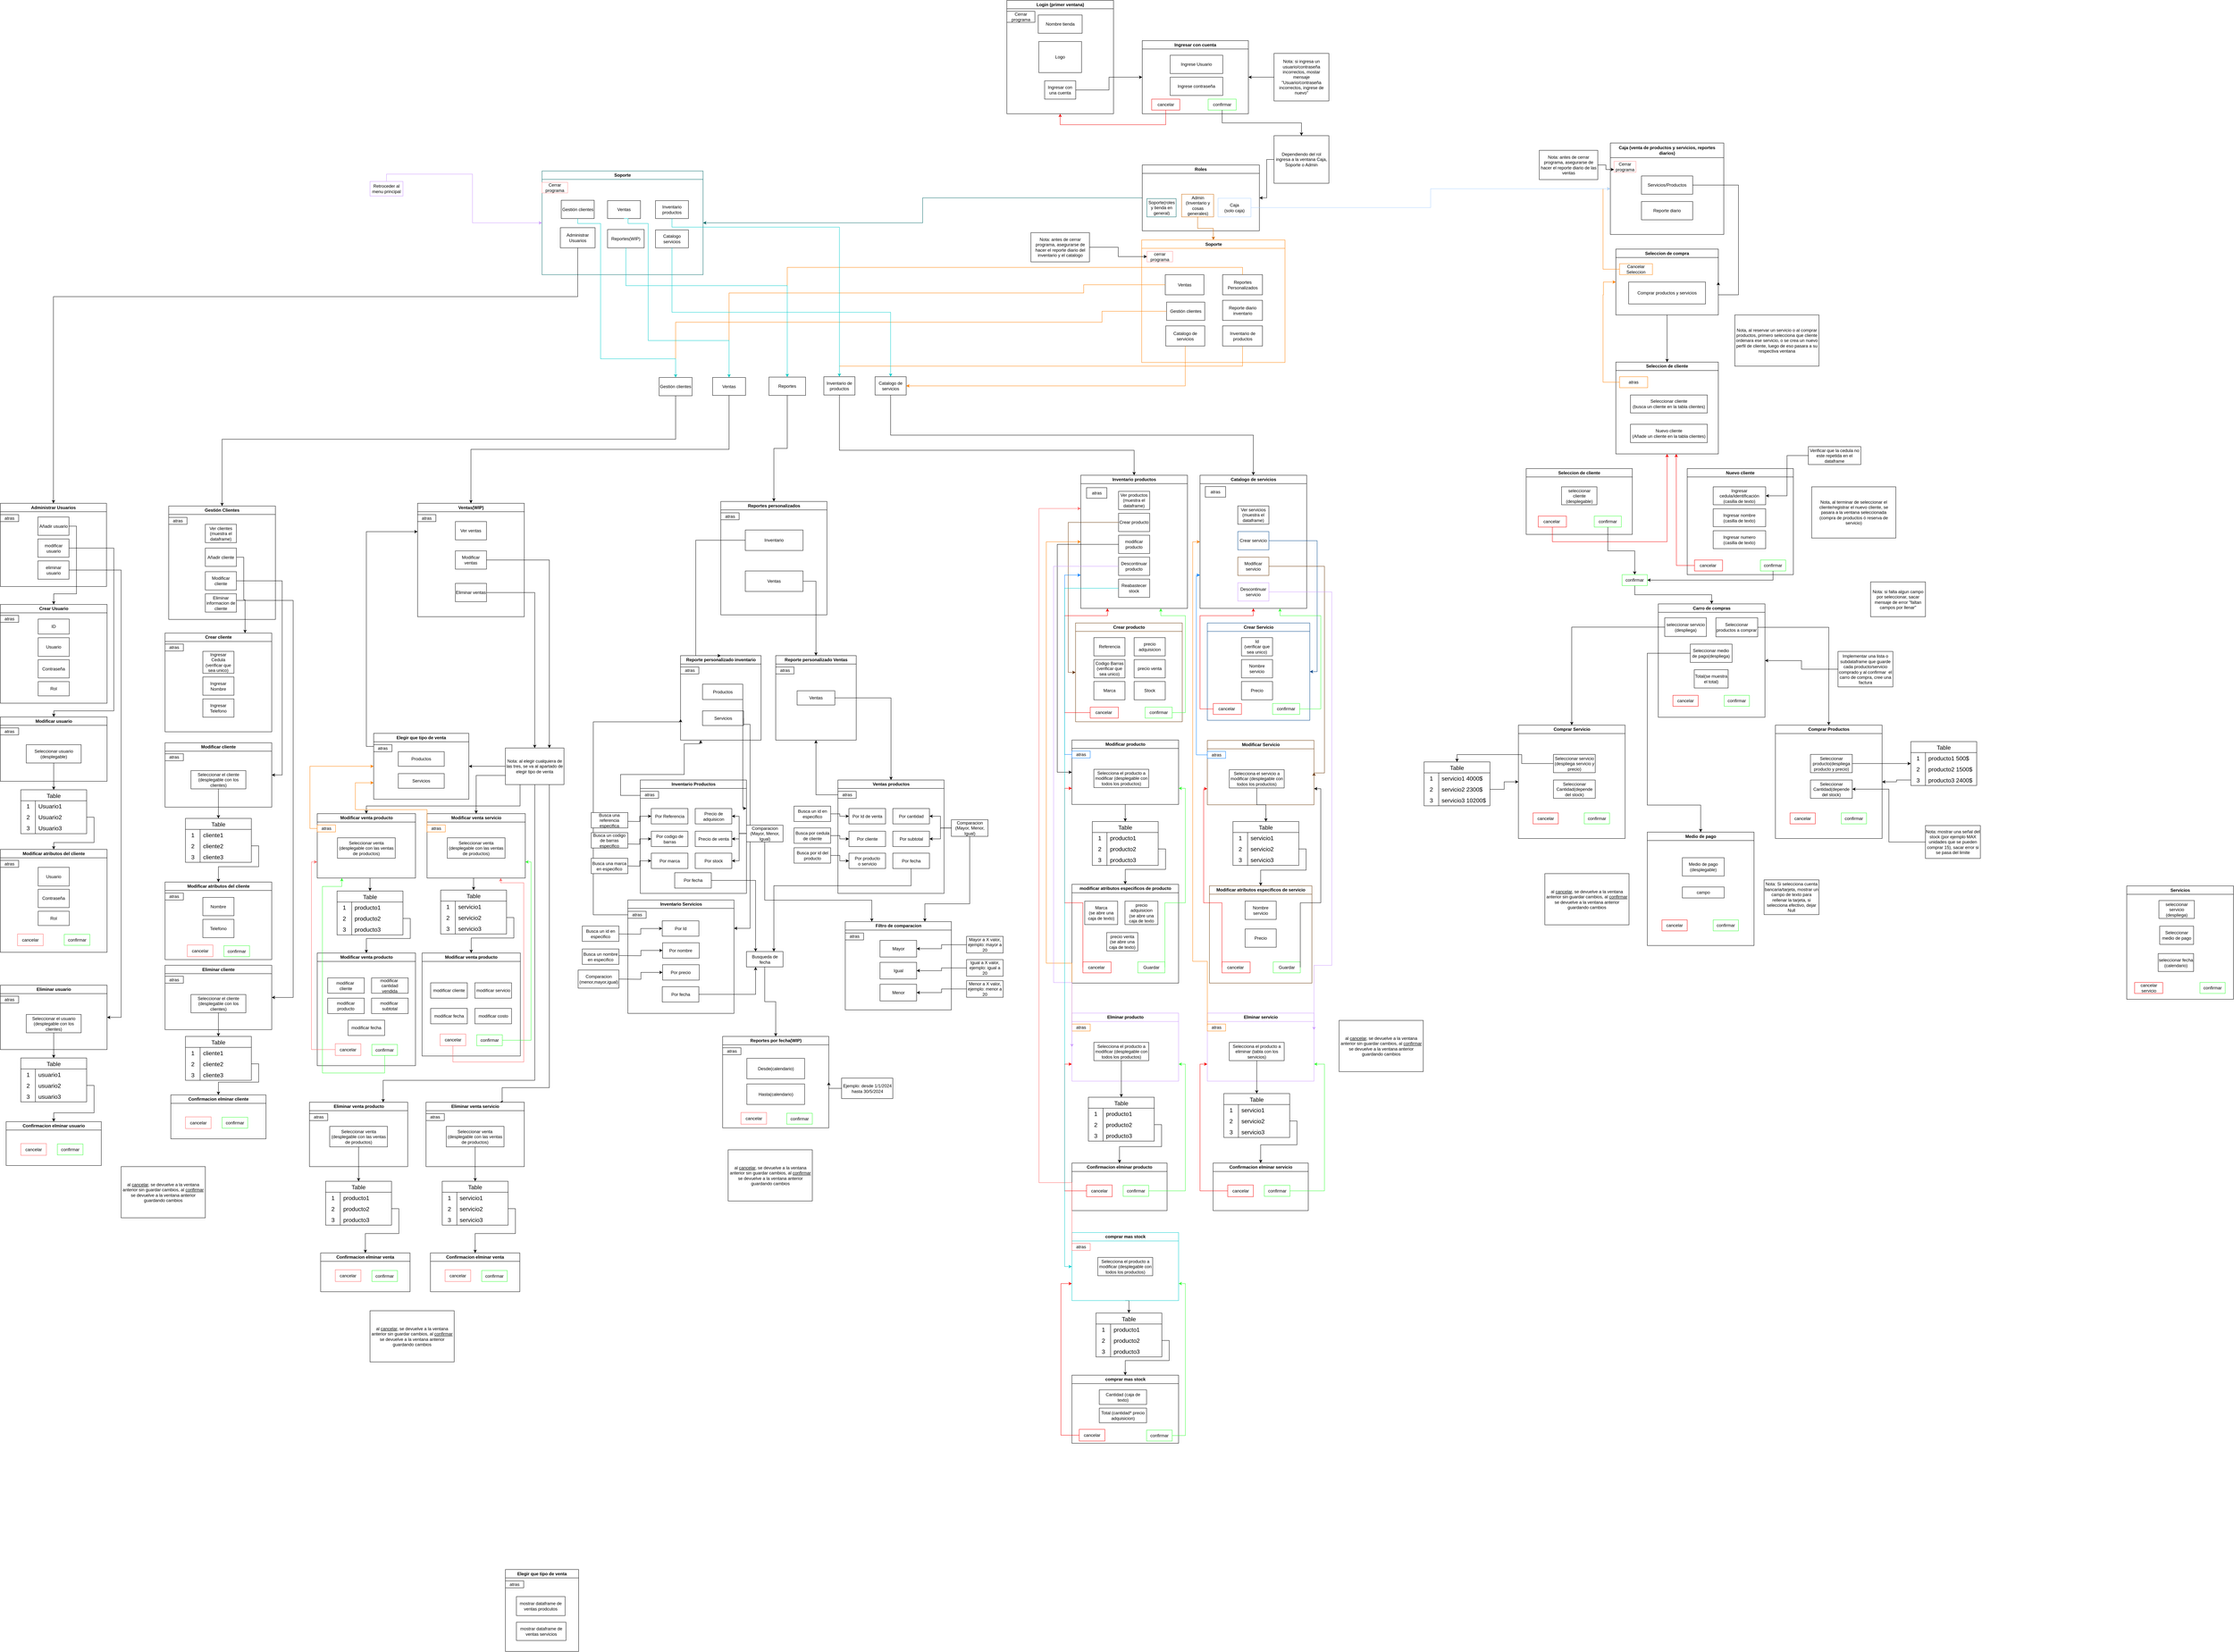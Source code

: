 <mxfile version="24.4.8" type="github">
  <diagram name="Página-1" id="FN1W2snCmmNbTDyE0-3d">
    <mxGraphModel dx="2186" dy="524" grid="1" gridSize="10" guides="1" tooltips="1" connect="1" arrows="1" fold="1" page="1" pageScale="1" pageWidth="827" pageHeight="1169" math="0" shadow="0">
      <root>
        <mxCell id="0" />
        <mxCell id="1" parent="0" />
        <mxCell id="M8riTB3KrgYmvkc7jdNT-1" style="edgeStyle=orthogonalEdgeStyle;rounded=0;orthogonalLoop=1;jettySize=auto;html=1;exitX=0;exitY=0.5;exitDx=0;exitDy=0;entryX=1;entryY=0.5;entryDx=0;entryDy=0;strokeColor=#006666;" parent="1" source="M8riTB3KrgYmvkc7jdNT-2" target="M8riTB3KrgYmvkc7jdNT-6" edge="1">
          <mxGeometry relative="1" as="geometry" />
        </mxCell>
        <mxCell id="M8riTB3KrgYmvkc7jdNT-2" value="Roles" style="swimlane;whiteSpace=wrap;html=1;startSize=23;" parent="1" vertex="1">
          <mxGeometry x="2350" y="490" width="320" height="180" as="geometry" />
        </mxCell>
        <mxCell id="M8riTB3KrgYmvkc7jdNT-3" value="Soporte(roles y tienda en general)" style="html=1;whiteSpace=wrap;strokeColor=#006666;" parent="M8riTB3KrgYmvkc7jdNT-2" vertex="1">
          <mxGeometry x="12.5" y="92" width="80" height="50" as="geometry" />
        </mxCell>
        <mxCell id="M8riTB3KrgYmvkc7jdNT-4" value="Admin&lt;div&gt;(Inventario y cosas generales)&lt;/div&gt;" style="html=1;whiteSpace=wrap;strokeColor=#CC6600;" parent="M8riTB3KrgYmvkc7jdNT-2" vertex="1">
          <mxGeometry x="107.5" y="80" width="87.5" height="62" as="geometry" />
        </mxCell>
        <mxCell id="M8riTB3KrgYmvkc7jdNT-5" value="Caja&lt;br&gt;(solo caja)" style="html=1;whiteSpace=wrap;strokeColor=#ADD3FF;" parent="M8riTB3KrgYmvkc7jdNT-2" vertex="1">
          <mxGeometry x="207" y="91" width="90" height="51" as="geometry" />
        </mxCell>
        <mxCell id="M8riTB3KrgYmvkc7jdNT-6" value="Soporte" style="swimlane;whiteSpace=wrap;html=1;strokeColor=#006666;" parent="1" vertex="1">
          <mxGeometry x="710" y="506.5" width="440" height="283.5" as="geometry" />
        </mxCell>
        <mxCell id="M8riTB3KrgYmvkc7jdNT-7" value="Ventas" style="html=1;whiteSpace=wrap;" parent="M8riTB3KrgYmvkc7jdNT-6" vertex="1">
          <mxGeometry x="179" y="81" width="90" height="49" as="geometry" />
        </mxCell>
        <mxCell id="M8riTB3KrgYmvkc7jdNT-8" value="Gestión clientes" style="html=1;whiteSpace=wrap;" parent="M8riTB3KrgYmvkc7jdNT-6" vertex="1">
          <mxGeometry x="52.5" y="80" width="90" height="50" as="geometry" />
        </mxCell>
        <mxCell id="M8riTB3KrgYmvkc7jdNT-9" value="Reportes(WIP)" style="html=1;whiteSpace=wrap;" parent="M8riTB3KrgYmvkc7jdNT-6" vertex="1">
          <mxGeometry x="179" y="160" width="100" height="50" as="geometry" />
        </mxCell>
        <mxCell id="M8riTB3KrgYmvkc7jdNT-10" value="Administrar&lt;div&gt;Usuarios&lt;/div&gt;" style="html=1;whiteSpace=wrap;direction=south;" parent="M8riTB3KrgYmvkc7jdNT-6" vertex="1">
          <mxGeometry x="50" y="155" width="95" height="55" as="geometry" />
        </mxCell>
        <mxCell id="M8riTB3KrgYmvkc7jdNT-11" value="Cerrar programa" style="html=1;whiteSpace=wrap;strokeColor=#FF9999;" parent="M8riTB3KrgYmvkc7jdNT-6" vertex="1">
          <mxGeometry y="31" width="70" height="29" as="geometry" />
        </mxCell>
        <mxCell id="Jzp1uK-i-oNBqS35j6zc-28" value="Inventario&lt;div&gt;productos&lt;/div&gt;" style="html=1;whiteSpace=wrap;" vertex="1" parent="M8riTB3KrgYmvkc7jdNT-6">
          <mxGeometry x="310" y="81" width="90" height="49" as="geometry" />
        </mxCell>
        <mxCell id="Jzp1uK-i-oNBqS35j6zc-29" value="Catalogo&lt;div&gt;servicios&lt;/div&gt;" style="html=1;whiteSpace=wrap;" vertex="1" parent="M8riTB3KrgYmvkc7jdNT-6">
          <mxGeometry x="310" y="161" width="90" height="49" as="geometry" />
        </mxCell>
        <mxCell id="M8riTB3KrgYmvkc7jdNT-12" value="Seleccion de cliente" style="swimlane;whiteSpace=wrap;html=1;" parent="1" vertex="1">
          <mxGeometry x="3644" y="1028.97" width="280" height="251.03" as="geometry" />
        </mxCell>
        <mxCell id="M8riTB3KrgYmvkc7jdNT-13" value="&lt;div&gt;Seleccionar cliente&lt;/div&gt;&lt;div&gt;(busca un cliente en la tabla clientes)&lt;/div&gt;" style="html=1;whiteSpace=wrap;" parent="M8riTB3KrgYmvkc7jdNT-12" vertex="1">
          <mxGeometry x="40" y="90" width="210" height="49" as="geometry" />
        </mxCell>
        <mxCell id="M8riTB3KrgYmvkc7jdNT-14" value="Nuevo cliente&lt;div&gt;(Añade un cliente en la tabla clientes)&lt;/div&gt;" style="html=1;whiteSpace=wrap;" parent="M8riTB3KrgYmvkc7jdNT-12" vertex="1">
          <mxGeometry x="40" y="170" width="210" height="50" as="geometry" />
        </mxCell>
        <mxCell id="M8riTB3KrgYmvkc7jdNT-15" value="atras" style="html=1;whiteSpace=wrap;strokeColor=#FF8000;" parent="M8riTB3KrgYmvkc7jdNT-12" vertex="1">
          <mxGeometry x="10" y="40" width="77" height="30" as="geometry" />
        </mxCell>
        <mxCell id="M8riTB3KrgYmvkc7jdNT-18" value="Administrar Usuarios" style="swimlane;whiteSpace=wrap;html=1;" parent="1" vertex="1">
          <mxGeometry x="-770" y="1415" width="290" height="227.5" as="geometry" />
        </mxCell>
        <mxCell id="M8riTB3KrgYmvkc7jdNT-27" value="atras" style="html=1;whiteSpace=wrap;" parent="M8riTB3KrgYmvkc7jdNT-18" vertex="1">
          <mxGeometry y="31" width="50" height="19" as="geometry" />
        </mxCell>
        <mxCell id="1x_Vq2XPwI19C49DnKPE-217" value="Añadir usuario" style="html=1;whiteSpace=wrap;" parent="M8riTB3KrgYmvkc7jdNT-18" vertex="1">
          <mxGeometry x="102.5" y="37.5" width="85" height="50" as="geometry" />
        </mxCell>
        <mxCell id="1x_Vq2XPwI19C49DnKPE-219" value="modificar usuario" style="html=1;whiteSpace=wrap;" parent="M8riTB3KrgYmvkc7jdNT-18" vertex="1">
          <mxGeometry x="102.5" y="97.5" width="85" height="50" as="geometry" />
        </mxCell>
        <mxCell id="1x_Vq2XPwI19C49DnKPE-220" value="eliminar&lt;div&gt;usuario&lt;/div&gt;" style="html=1;whiteSpace=wrap;" parent="M8riTB3KrgYmvkc7jdNT-18" vertex="1">
          <mxGeometry x="102.5" y="157.5" width="85" height="50" as="geometry" />
        </mxCell>
        <mxCell id="M8riTB3KrgYmvkc7jdNT-29" value="Gestión Clientes" style="swimlane;whiteSpace=wrap;html=1;startSize=23;" parent="1" vertex="1">
          <mxGeometry x="-310" y="1422.5" width="291.5" height="310" as="geometry" />
        </mxCell>
        <mxCell id="M8riTB3KrgYmvkc7jdNT-30" value="Ver clientes&lt;div&gt;(muestra el dataframe)&lt;/div&gt;" style="html=1;whiteSpace=wrap;" parent="M8riTB3KrgYmvkc7jdNT-29" vertex="1">
          <mxGeometry x="100" y="50" width="85" height="50" as="geometry" />
        </mxCell>
        <mxCell id="M8riTB3KrgYmvkc7jdNT-31" value="Añadir cliente" style="html=1;whiteSpace=wrap;" parent="M8riTB3KrgYmvkc7jdNT-29" vertex="1">
          <mxGeometry x="100" y="115" width="85" height="50" as="geometry" />
        </mxCell>
        <mxCell id="M8riTB3KrgYmvkc7jdNT-32" value="Modificar cliente" style="html=1;whiteSpace=wrap;" parent="M8riTB3KrgYmvkc7jdNT-29" vertex="1">
          <mxGeometry x="100" y="179.5" width="85" height="50" as="geometry" />
        </mxCell>
        <mxCell id="M8riTB3KrgYmvkc7jdNT-33" value="Eliminar informacion de cliente" style="html=1;whiteSpace=wrap;" parent="M8riTB3KrgYmvkc7jdNT-29" vertex="1">
          <mxGeometry x="100" y="240" width="85" height="50" as="geometry" />
        </mxCell>
        <mxCell id="M8riTB3KrgYmvkc7jdNT-34" value="atras" style="html=1;whiteSpace=wrap;" parent="M8riTB3KrgYmvkc7jdNT-29" vertex="1">
          <mxGeometry y="31" width="50" height="19" as="geometry" />
        </mxCell>
        <mxCell id="M8riTB3KrgYmvkc7jdNT-35" value="Ventas(WIP)" style="swimlane;whiteSpace=wrap;html=1;startSize=23;" parent="1" vertex="1">
          <mxGeometry x="370" y="1415" width="291.5" height="310" as="geometry" />
        </mxCell>
        <mxCell id="M8riTB3KrgYmvkc7jdNT-36" value="Ver ventas" style="html=1;whiteSpace=wrap;" parent="M8riTB3KrgYmvkc7jdNT-35" vertex="1">
          <mxGeometry x="103.25" y="50" width="85" height="50" as="geometry" />
        </mxCell>
        <mxCell id="M8riTB3KrgYmvkc7jdNT-37" value="Modificar ventas" style="html=1;whiteSpace=wrap;" parent="M8riTB3KrgYmvkc7jdNT-35" vertex="1">
          <mxGeometry x="103.25" y="130" width="85" height="50" as="geometry" />
        </mxCell>
        <mxCell id="M8riTB3KrgYmvkc7jdNT-38" value="Eliminar ventas" style="html=1;whiteSpace=wrap;" parent="M8riTB3KrgYmvkc7jdNT-35" vertex="1">
          <mxGeometry x="103.25" y="219" width="85" height="50" as="geometry" />
        </mxCell>
        <mxCell id="M8riTB3KrgYmvkc7jdNT-39" value="atras" style="html=1;whiteSpace=wrap;" parent="M8riTB3KrgYmvkc7jdNT-35" vertex="1">
          <mxGeometry y="31" width="50" height="19" as="geometry" />
        </mxCell>
        <mxCell id="M8riTB3KrgYmvkc7jdNT-40" value="Servicios" style="swimlane;whiteSpace=wrap;html=1;startSize=23;" parent="1" vertex="1">
          <mxGeometry x="5040" y="2461" width="291.5" height="310" as="geometry" />
        </mxCell>
        <mxCell id="M8riTB3KrgYmvkc7jdNT-41" value="seleccionar servicio&lt;div&gt;(despliega)&lt;/div&gt;" style="html=1;whiteSpace=wrap;" parent="M8riTB3KrgYmvkc7jdNT-40" vertex="1">
          <mxGeometry x="87.94" y="40" width="96.75" height="49" as="geometry" />
        </mxCell>
        <mxCell id="M8riTB3KrgYmvkc7jdNT-42" value="cancelar servicio" style="html=1;whiteSpace=wrap;strokeColor=#F70202;" parent="M8riTB3KrgYmvkc7jdNT-40" vertex="1">
          <mxGeometry x="21.5" y="264" width="76.75" height="30" as="geometry" />
        </mxCell>
        <mxCell id="M8riTB3KrgYmvkc7jdNT-43" value="confirmar" style="html=1;whiteSpace=wrap;strokeColor=#33FF33;" parent="M8riTB3KrgYmvkc7jdNT-40" vertex="1">
          <mxGeometry x="200" y="264" width="69" height="30" as="geometry" />
        </mxCell>
        <mxCell id="M8riTB3KrgYmvkc7jdNT-44" value="seleccionar fecha&lt;div&gt;(calendario)&lt;/div&gt;" style="html=1;whiteSpace=wrap;" parent="M8riTB3KrgYmvkc7jdNT-40" vertex="1">
          <mxGeometry x="85.88" y="185" width="96.75" height="49" as="geometry" />
        </mxCell>
        <mxCell id="M8riTB3KrgYmvkc7jdNT-45" value="Seleccionar medio de pago" style="html=1;whiteSpace=wrap;" parent="M8riTB3KrgYmvkc7jdNT-40" vertex="1">
          <mxGeometry x="90" y="110" width="92.63" height="50" as="geometry" />
        </mxCell>
        <mxCell id="M8riTB3KrgYmvkc7jdNT-46" value="Comprar Productos" style="swimlane;whiteSpace=wrap;html=1;startSize=23;" parent="1" vertex="1">
          <mxGeometry x="4080" y="2021.5" width="291.5" height="310" as="geometry" />
        </mxCell>
        <mxCell id="M8riTB3KrgYmvkc7jdNT-47" value="Seleccionar producto(despliega producto y precio)" style="html=1;whiteSpace=wrap;" parent="M8riTB3KrgYmvkc7jdNT-46" vertex="1">
          <mxGeometry x="95.75" y="80" width="114.25" height="50" as="geometry" />
        </mxCell>
        <mxCell id="M8riTB3KrgYmvkc7jdNT-48" value="Seleccionar Cantidad(depende del stock)" style="html=1;whiteSpace=wrap;" parent="M8riTB3KrgYmvkc7jdNT-46" vertex="1">
          <mxGeometry x="95.75" y="150" width="114.25" height="50" as="geometry" />
        </mxCell>
        <mxCell id="M8riTB3KrgYmvkc7jdNT-49" value="confirmar" style="html=1;whiteSpace=wrap;strokeColor=#33FF33;" parent="M8riTB3KrgYmvkc7jdNT-46" vertex="1">
          <mxGeometry x="180" y="240" width="69" height="30" as="geometry" />
        </mxCell>
        <mxCell id="M8riTB3KrgYmvkc7jdNT-50" value="cancelar" style="html=1;whiteSpace=wrap;strokeColor=#F70202;" parent="M8riTB3KrgYmvkc7jdNT-46" vertex="1">
          <mxGeometry x="40" y="240" width="69" height="30" as="geometry" />
        </mxCell>
        <mxCell id="M8riTB3KrgYmvkc7jdNT-51" value="Login (primer ventana)" style="swimlane;whiteSpace=wrap;html=1;startSize=23;" parent="1" vertex="1">
          <mxGeometry x="1980" y="40" width="291.5" height="310" as="geometry" />
        </mxCell>
        <mxCell id="M8riTB3KrgYmvkc7jdNT-52" value="Ingresar con una cuenta" style="html=1;whiteSpace=wrap;" parent="M8riTB3KrgYmvkc7jdNT-51" vertex="1">
          <mxGeometry x="103.25" y="220" width="85" height="50" as="geometry" />
        </mxCell>
        <mxCell id="M8riTB3KrgYmvkc7jdNT-53" value="Nombre tienda" style="html=1;whiteSpace=wrap;" parent="M8riTB3KrgYmvkc7jdNT-51" vertex="1">
          <mxGeometry x="85.75" y="40" width="120" height="50" as="geometry" />
        </mxCell>
        <mxCell id="M8riTB3KrgYmvkc7jdNT-54" value="Logo" style="html=1;whiteSpace=wrap;" parent="M8riTB3KrgYmvkc7jdNT-51" vertex="1">
          <mxGeometry x="87.37" y="112.5" width="116.75" height="85" as="geometry" />
        </mxCell>
        <mxCell id="M8riTB3KrgYmvkc7jdNT-55" value="Cerrar programa" style="html=1;whiteSpace=wrap;strokeColor=#000000;" parent="M8riTB3KrgYmvkc7jdNT-51" vertex="1">
          <mxGeometry y="30" width="76.75" height="30" as="geometry" />
        </mxCell>
        <mxCell id="M8riTB3KrgYmvkc7jdNT-82" value="Ingresar con cuenta" style="swimlane;whiteSpace=wrap;html=1;startSize=23;" parent="1" vertex="1">
          <mxGeometry x="2350" y="150" width="290" height="200" as="geometry" />
        </mxCell>
        <mxCell id="M8riTB3KrgYmvkc7jdNT-83" value="Ingrese Usuario" style="html=1;whiteSpace=wrap;" parent="M8riTB3KrgYmvkc7jdNT-82" vertex="1">
          <mxGeometry x="76.25" y="40" width="143.75" height="50" as="geometry" />
        </mxCell>
        <mxCell id="M8riTB3KrgYmvkc7jdNT-84" value="Ingrese contraseña" style="html=1;whiteSpace=wrap;" parent="M8riTB3KrgYmvkc7jdNT-82" vertex="1">
          <mxGeometry x="76.25" y="100" width="143.75" height="50" as="geometry" />
        </mxCell>
        <mxCell id="M8riTB3KrgYmvkc7jdNT-85" value="cancelar" style="html=1;whiteSpace=wrap;strokeColor=#EC0404;" parent="M8riTB3KrgYmvkc7jdNT-82" vertex="1">
          <mxGeometry x="25.75" y="160" width="76.75" height="30" as="geometry" />
        </mxCell>
        <mxCell id="M8riTB3KrgYmvkc7jdNT-86" value="confirmar" style="html=1;whiteSpace=wrap;strokeColor=#33FF33;" parent="M8riTB3KrgYmvkc7jdNT-82" vertex="1">
          <mxGeometry x="180" y="160" width="76.75" height="30" as="geometry" />
        </mxCell>
        <mxCell id="M8riTB3KrgYmvkc7jdNT-117" value="Crear cliente" style="swimlane;whiteSpace=wrap;html=1;" parent="1" vertex="1">
          <mxGeometry x="-320" y="1769.75" width="291.5" height="270" as="geometry" />
        </mxCell>
        <mxCell id="M8riTB3KrgYmvkc7jdNT-118" value="atras" style="html=1;whiteSpace=wrap;" parent="M8riTB3KrgYmvkc7jdNT-117" vertex="1">
          <mxGeometry y="30" width="50" height="19" as="geometry" />
        </mxCell>
        <mxCell id="M8riTB3KrgYmvkc7jdNT-119" value="Ingresar Cedula&lt;div&gt;(verificar que sea unico)&lt;/div&gt;" style="html=1;whiteSpace=wrap;" parent="M8riTB3KrgYmvkc7jdNT-117" vertex="1">
          <mxGeometry x="103.25" y="50" width="85" height="60" as="geometry" />
        </mxCell>
        <mxCell id="M8riTB3KrgYmvkc7jdNT-120" value="Ingresar Nombre" style="html=1;whiteSpace=wrap;" parent="M8riTB3KrgYmvkc7jdNT-117" vertex="1">
          <mxGeometry x="103.25" y="120" width="85" height="50" as="geometry" />
        </mxCell>
        <mxCell id="M8riTB3KrgYmvkc7jdNT-121" value="Ingresar Telefono" style="html=1;whiteSpace=wrap;" parent="M8riTB3KrgYmvkc7jdNT-117" vertex="1">
          <mxGeometry x="103.25" y="180" width="85" height="50" as="geometry" />
        </mxCell>
        <mxCell id="M8riTB3KrgYmvkc7jdNT-123" value="Modificar cliente" style="swimlane;whiteSpace=wrap;html=1;" parent="1" vertex="1">
          <mxGeometry x="-320" y="2069.75" width="291.5" height="176" as="geometry" />
        </mxCell>
        <mxCell id="M8riTB3KrgYmvkc7jdNT-124" value="atras" style="html=1;whiteSpace=wrap;" parent="M8riTB3KrgYmvkc7jdNT-123" vertex="1">
          <mxGeometry y="30" width="50" height="19" as="geometry" />
        </mxCell>
        <mxCell id="M8riTB3KrgYmvkc7jdNT-125" value="Seleccionar el cliente&lt;br&gt;(desplegable con los clientes)" style="html=1;whiteSpace=wrap;" parent="M8riTB3KrgYmvkc7jdNT-123" vertex="1">
          <mxGeometry x="70.75" y="76" width="150" height="50" as="geometry" />
        </mxCell>
        <mxCell id="M8riTB3KrgYmvkc7jdNT-127" value="Modificar atributos del cliente" style="swimlane;whiteSpace=wrap;html=1;" parent="1" vertex="1">
          <mxGeometry x="-320" y="2450.5" width="291.5" height="212" as="geometry" />
        </mxCell>
        <mxCell id="M8riTB3KrgYmvkc7jdNT-128" value="atras" style="html=1;whiteSpace=wrap;" parent="M8riTB3KrgYmvkc7jdNT-127" vertex="1">
          <mxGeometry y="30" width="50" height="19" as="geometry" />
        </mxCell>
        <mxCell id="M8riTB3KrgYmvkc7jdNT-129" value="Nombre" style="html=1;whiteSpace=wrap;" parent="M8riTB3KrgYmvkc7jdNT-127" vertex="1">
          <mxGeometry x="103.25" y="42" width="85" height="50" as="geometry" />
        </mxCell>
        <mxCell id="M8riTB3KrgYmvkc7jdNT-130" value="Telefono" style="html=1;whiteSpace=wrap;" parent="M8riTB3KrgYmvkc7jdNT-127" vertex="1">
          <mxGeometry x="103.25" y="102" width="85" height="50" as="geometry" />
        </mxCell>
        <mxCell id="1x_Vq2XPwI19C49DnKPE-213" value="confirmar" style="html=1;whiteSpace=wrap;strokeColor=#33FF33;" parent="M8riTB3KrgYmvkc7jdNT-127" vertex="1">
          <mxGeometry x="160.75" y="174" width="70" height="30" as="geometry" />
        </mxCell>
        <mxCell id="1x_Vq2XPwI19C49DnKPE-214" value="cancelar" style="html=1;whiteSpace=wrap;strokeColor=#FF6666;" parent="M8riTB3KrgYmvkc7jdNT-127" vertex="1">
          <mxGeometry x="60.75" y="172" width="70" height="32" as="geometry" />
        </mxCell>
        <mxCell id="M8riTB3KrgYmvkc7jdNT-132" value="Eliminar cliente" style="swimlane;whiteSpace=wrap;html=1;" parent="1" vertex="1">
          <mxGeometry x="-320" y="2678" width="291.5" height="176" as="geometry" />
        </mxCell>
        <mxCell id="M8riTB3KrgYmvkc7jdNT-133" value="atras" style="html=1;whiteSpace=wrap;" parent="M8riTB3KrgYmvkc7jdNT-132" vertex="1">
          <mxGeometry y="30" width="50" height="19" as="geometry" />
        </mxCell>
        <mxCell id="M8riTB3KrgYmvkc7jdNT-134" value="Seleccionar el cliente&lt;br&gt;(desplegable con los clientes)" style="html=1;whiteSpace=wrap;" parent="M8riTB3KrgYmvkc7jdNT-132" vertex="1">
          <mxGeometry x="70.75" y="80" width="150" height="50" as="geometry" />
        </mxCell>
        <mxCell id="M8riTB3KrgYmvkc7jdNT-138" value="Reportes por fecha(WIP)" style="swimlane;whiteSpace=wrap;html=1;startSize=23;" parent="1" vertex="1">
          <mxGeometry x="1203.5" y="2872.5" width="290" height="250" as="geometry" />
        </mxCell>
        <mxCell id="M8riTB3KrgYmvkc7jdNT-139" value="Desde(calendario)" style="html=1;whiteSpace=wrap;" parent="M8riTB3KrgYmvkc7jdNT-138" vertex="1">
          <mxGeometry x="66.13" y="60" width="157.75" height="56" as="geometry" />
        </mxCell>
        <mxCell id="M8riTB3KrgYmvkc7jdNT-140" value="atras" style="html=1;whiteSpace=wrap;" parent="M8riTB3KrgYmvkc7jdNT-138" vertex="1">
          <mxGeometry y="31" width="50" height="19" as="geometry" />
        </mxCell>
        <mxCell id="M8riTB3KrgYmvkc7jdNT-141" value="Hasta(calendario)" style="html=1;whiteSpace=wrap;" parent="M8riTB3KrgYmvkc7jdNT-138" vertex="1">
          <mxGeometry x="66.13" y="130" width="157.75" height="56" as="geometry" />
        </mxCell>
        <mxCell id="cK__V7shM8DONbfDJYov-3" value="confirmar" style="html=1;whiteSpace=wrap;strokeColor=#33FF33;" parent="M8riTB3KrgYmvkc7jdNT-138" vertex="1">
          <mxGeometry x="175" y="210" width="70" height="30" as="geometry" />
        </mxCell>
        <mxCell id="cK__V7shM8DONbfDJYov-4" value="cancelar" style="html=1;whiteSpace=wrap;strokeColor=#FF6666;" parent="M8riTB3KrgYmvkc7jdNT-138" vertex="1">
          <mxGeometry x="50" y="208" width="70" height="32" as="geometry" />
        </mxCell>
        <mxCell id="M8riTB3KrgYmvkc7jdNT-142" style="edgeStyle=orthogonalEdgeStyle;rounded=0;orthogonalLoop=1;jettySize=auto;html=1;exitX=0;exitY=0.5;exitDx=0;exitDy=0;entryX=1;entryY=0.5;entryDx=0;entryDy=0;" parent="1" source="M8riTB3KrgYmvkc7jdNT-143" target="M8riTB3KrgYmvkc7jdNT-82" edge="1">
          <mxGeometry relative="1" as="geometry" />
        </mxCell>
        <mxCell id="M8riTB3KrgYmvkc7jdNT-143" value="Nota: si ingresa un usuario/contraseña incorrectos, mostar mensaje &quot;Usuario/contraseña incorrectos, ingrese de nuevo&quot;" style="html=1;whiteSpace=wrap;" parent="1" vertex="1">
          <mxGeometry x="2710" y="185" width="150" height="130" as="geometry" />
        </mxCell>
        <mxCell id="M8riTB3KrgYmvkc7jdNT-144" value="Confirmacion elminar cliente" style="swimlane;whiteSpace=wrap;html=1;" parent="1" vertex="1">
          <mxGeometry x="-304.25" y="3032.5" width="260" height="120" as="geometry" />
        </mxCell>
        <mxCell id="M8riTB3KrgYmvkc7jdNT-145" value="confirmar" style="html=1;whiteSpace=wrap;strokeColor=#33FF33;" parent="M8riTB3KrgYmvkc7jdNT-144" vertex="1">
          <mxGeometry x="140" y="61" width="70" height="30" as="geometry" />
        </mxCell>
        <mxCell id="M8riTB3KrgYmvkc7jdNT-146" value="cancelar" style="html=1;whiteSpace=wrap;strokeColor=#FF6666;" parent="M8riTB3KrgYmvkc7jdNT-144" vertex="1">
          <mxGeometry x="40" y="60" width="70" height="32" as="geometry" />
        </mxCell>
        <mxCell id="M8riTB3KrgYmvkc7jdNT-147" style="edgeStyle=orthogonalEdgeStyle;rounded=0;orthogonalLoop=1;jettySize=auto;html=1;exitX=1;exitY=0.5;exitDx=0;exitDy=0;entryX=0;entryY=0.5;entryDx=0;entryDy=0;strokeColor=#000000;" parent="1" source="M8riTB3KrgYmvkc7jdNT-52" target="M8riTB3KrgYmvkc7jdNT-82" edge="1">
          <mxGeometry relative="1" as="geometry" />
        </mxCell>
        <mxCell id="M8riTB3KrgYmvkc7jdNT-148" value="Seleccion de cliente" style="swimlane;whiteSpace=wrap;html=1;startSize=23;" parent="1" vertex="1">
          <mxGeometry x="3399" y="1320" width="290" height="180" as="geometry" />
        </mxCell>
        <mxCell id="M8riTB3KrgYmvkc7jdNT-149" value="seleccionar cliente&lt;div&gt;(desplegable)&lt;/div&gt;" style="html=1;whiteSpace=wrap;" parent="M8riTB3KrgYmvkc7jdNT-148" vertex="1">
          <mxGeometry x="96.62" y="50" width="96.75" height="49" as="geometry" />
        </mxCell>
        <mxCell id="M8riTB3KrgYmvkc7jdNT-150" value="cancelar&amp;nbsp;" style="html=1;whiteSpace=wrap;strokeColor=#F70202;" parent="M8riTB3KrgYmvkc7jdNT-148" vertex="1">
          <mxGeometry x="33" y="130" width="77" height="30" as="geometry" />
        </mxCell>
        <mxCell id="M8riTB3KrgYmvkc7jdNT-151" value="confirmar" style="html=1;whiteSpace=wrap;strokeColor=#33FF33;" parent="M8riTB3KrgYmvkc7jdNT-148" vertex="1">
          <mxGeometry x="186" y="130" width="74" height="30" as="geometry" />
        </mxCell>
        <mxCell id="M8riTB3KrgYmvkc7jdNT-152" style="edgeStyle=orthogonalEdgeStyle;rounded=0;orthogonalLoop=1;jettySize=auto;html=1;exitX=0.5;exitY=1;exitDx=0;exitDy=0;entryX=0.5;entryY=1;entryDx=0;entryDy=0;strokeColor=#F00505;" parent="1" source="M8riTB3KrgYmvkc7jdNT-85" target="M8riTB3KrgYmvkc7jdNT-51" edge="1">
          <mxGeometry relative="1" as="geometry">
            <Array as="points">
              <mxPoint x="2414" y="380" />
              <mxPoint x="2126" y="380" />
            </Array>
          </mxGeometry>
        </mxCell>
        <mxCell id="M8riTB3KrgYmvkc7jdNT-153" value="Nuevo cliente" style="swimlane;whiteSpace=wrap;html=1;startSize=23;" parent="1" vertex="1">
          <mxGeometry x="3839" y="1320" width="290" height="290" as="geometry" />
        </mxCell>
        <mxCell id="M8riTB3KrgYmvkc7jdNT-154" value="Ingresar cedula/identificación&lt;div&gt;(casilla de texto)&lt;/div&gt;" style="html=1;whiteSpace=wrap;" parent="M8riTB3KrgYmvkc7jdNT-153" vertex="1">
          <mxGeometry x="71" y="50" width="143.38" height="49" as="geometry" />
        </mxCell>
        <mxCell id="M8riTB3KrgYmvkc7jdNT-155" style="edgeStyle=orthogonalEdgeStyle;rounded=0;orthogonalLoop=1;jettySize=auto;html=1;exitX=0;exitY=0.5;exitDx=0;exitDy=0;fillColor=#F70202;strokeColor=#F70202;" parent="M8riTB3KrgYmvkc7jdNT-153" source="M8riTB3KrgYmvkc7jdNT-156" edge="1">
          <mxGeometry relative="1" as="geometry">
            <mxPoint x="-30" y="-40" as="targetPoint" />
          </mxGeometry>
        </mxCell>
        <mxCell id="M8riTB3KrgYmvkc7jdNT-156" value="cancelar&amp;nbsp;" style="html=1;whiteSpace=wrap;strokeColor=#F70202;" parent="M8riTB3KrgYmvkc7jdNT-153" vertex="1">
          <mxGeometry x="19.87" y="250" width="76.75" height="30" as="geometry" />
        </mxCell>
        <mxCell id="M8riTB3KrgYmvkc7jdNT-157" value="confirmar" style="html=1;whiteSpace=wrap;strokeColor=#33FF33;" parent="M8riTB3KrgYmvkc7jdNT-153" vertex="1">
          <mxGeometry x="200" y="250" width="69" height="30" as="geometry" />
        </mxCell>
        <mxCell id="M8riTB3KrgYmvkc7jdNT-158" value="Ingresar nombre&lt;div&gt;(casilla de texto)&lt;/div&gt;" style="html=1;whiteSpace=wrap;" parent="M8riTB3KrgYmvkc7jdNT-153" vertex="1">
          <mxGeometry x="71" y="110" width="143.38" height="49" as="geometry" />
        </mxCell>
        <mxCell id="M8riTB3KrgYmvkc7jdNT-159" value="Ingresar numero&lt;div&gt;(casilla de texto)&lt;/div&gt;" style="html=1;whiteSpace=wrap;" parent="M8riTB3KrgYmvkc7jdNT-153" vertex="1">
          <mxGeometry x="71" y="170" width="143.38" height="49" as="geometry" />
        </mxCell>
        <mxCell id="M8riTB3KrgYmvkc7jdNT-160" style="edgeStyle=orthogonalEdgeStyle;rounded=0;orthogonalLoop=1;jettySize=auto;html=1;exitX=0.5;exitY=1;exitDx=0;exitDy=0;entryX=0.5;entryY=0;entryDx=0;entryDy=0;" parent="1" source="M8riTB3KrgYmvkc7jdNT-161" target="M8riTB3KrgYmvkc7jdNT-12" edge="1">
          <mxGeometry relative="1" as="geometry" />
        </mxCell>
        <mxCell id="M8riTB3KrgYmvkc7jdNT-161" value="Seleccion de compra" style="swimlane;whiteSpace=wrap;html=1;" parent="1" vertex="1">
          <mxGeometry x="3644" y="720" width="280" height="180" as="geometry" />
        </mxCell>
        <mxCell id="M8riTB3KrgYmvkc7jdNT-162" value="&lt;div&gt;Comprar productos y servicios&lt;/div&gt;" style="html=1;whiteSpace=wrap;" parent="M8riTB3KrgYmvkc7jdNT-161" vertex="1">
          <mxGeometry x="35" y="90" width="210" height="60" as="geometry" />
        </mxCell>
        <mxCell id="M8riTB3KrgYmvkc7jdNT-164" value="Cancelar Seleccion" style="html=1;whiteSpace=wrap;strokeColor=#FF8000;" parent="M8riTB3KrgYmvkc7jdNT-161" vertex="1">
          <mxGeometry x="10" y="40" width="90" height="30" as="geometry" />
        </mxCell>
        <mxCell id="M8riTB3KrgYmvkc7jdNT-165" value="Caja (venta de productos y servicios, reportes diarios)" style="swimlane;whiteSpace=wrap;html=1;startSize=40;" parent="1" vertex="1">
          <mxGeometry x="3629" y="430" width="310" height="250" as="geometry" />
        </mxCell>
        <mxCell id="M8riTB3KrgYmvkc7jdNT-166" value="Cerrar programa" style="html=1;whiteSpace=wrap;strokeColor=#FF9999;" parent="M8riTB3KrgYmvkc7jdNT-165" vertex="1">
          <mxGeometry x="10" y="50" width="60" height="30" as="geometry" />
        </mxCell>
        <mxCell id="M8riTB3KrgYmvkc7jdNT-167" value="Servicios/Productos" style="html=1;whiteSpace=wrap;" parent="M8riTB3KrgYmvkc7jdNT-165" vertex="1">
          <mxGeometry x="85" y="90" width="140" height="50" as="geometry" />
        </mxCell>
        <mxCell id="M8riTB3KrgYmvkc7jdNT-168" value="Reporte diario" style="html=1;whiteSpace=wrap;" parent="M8riTB3KrgYmvkc7jdNT-165" vertex="1">
          <mxGeometry x="85" y="160" width="140" height="50" as="geometry" />
        </mxCell>
        <mxCell id="M8riTB3KrgYmvkc7jdNT-169" style="edgeStyle=orthogonalEdgeStyle;rounded=0;orthogonalLoop=1;jettySize=auto;html=1;exitX=1;exitY=0.5;exitDx=0;exitDy=0;entryX=1;entryY=0.5;entryDx=0;entryDy=0;" parent="1" source="M8riTB3KrgYmvkc7jdNT-167" target="M8riTB3KrgYmvkc7jdNT-161" edge="1">
          <mxGeometry relative="1" as="geometry">
            <Array as="points">
              <mxPoint x="3979" y="545" />
              <mxPoint x="3979" y="845" />
            </Array>
          </mxGeometry>
        </mxCell>
        <mxCell id="M8riTB3KrgYmvkc7jdNT-170" value="Nota, al reservar un servicio o al comprar productos, primero selecciona que cliente ordenara ese servicio, o se crea un nuevo perfil de cliente, luego de eso pasara a su respectiva ventana" style="html=1;whiteSpace=wrap;" parent="1" vertex="1">
          <mxGeometry x="3969" y="900" width="230" height="140" as="geometry" />
        </mxCell>
        <mxCell id="M8riTB3KrgYmvkc7jdNT-171" value="Carro de compras" style="swimlane;whiteSpace=wrap;html=1;startSize=23;" parent="1" vertex="1">
          <mxGeometry x="3760" y="1690" width="291.5" height="310" as="geometry" />
        </mxCell>
        <mxCell id="M8riTB3KrgYmvkc7jdNT-172" value="Seleccionar productos a comprar" style="html=1;whiteSpace=wrap;" parent="M8riTB3KrgYmvkc7jdNT-171" vertex="1">
          <mxGeometry x="157.37" y="38" width="114.25" height="52" as="geometry" />
        </mxCell>
        <mxCell id="M8riTB3KrgYmvkc7jdNT-173" value="Seleccionar medio de pago(despliega)" style="html=1;whiteSpace=wrap;" parent="M8riTB3KrgYmvkc7jdNT-171" vertex="1">
          <mxGeometry x="87.38" y="110" width="114.25" height="50" as="geometry" />
        </mxCell>
        <mxCell id="M8riTB3KrgYmvkc7jdNT-174" value="confirmar" style="html=1;whiteSpace=wrap;strokeColor=#33FF33;" parent="M8riTB3KrgYmvkc7jdNT-171" vertex="1">
          <mxGeometry x="180" y="250" width="69" height="30" as="geometry" />
        </mxCell>
        <mxCell id="M8riTB3KrgYmvkc7jdNT-175" value="cancelar" style="html=1;whiteSpace=wrap;strokeColor=#F70202;" parent="M8riTB3KrgYmvkc7jdNT-171" vertex="1">
          <mxGeometry x="40" y="250" width="69" height="30" as="geometry" />
        </mxCell>
        <mxCell id="M8riTB3KrgYmvkc7jdNT-176" value="Total(se muestra el total)" style="html=1;whiteSpace=wrap;" parent="M8riTB3KrgYmvkc7jdNT-171" vertex="1">
          <mxGeometry x="98.19" y="180" width="92.63" height="50" as="geometry" />
        </mxCell>
        <mxCell id="Jzp1uK-i-oNBqS35j6zc-4" value="seleccionar servicio&lt;div&gt;(despliega)&lt;/div&gt;" style="html=1;whiteSpace=wrap;" vertex="1" parent="M8riTB3KrgYmvkc7jdNT-171">
          <mxGeometry x="17.56" y="38" width="113.88" height="51" as="geometry" />
        </mxCell>
        <mxCell id="M8riTB3KrgYmvkc7jdNT-177" style="edgeStyle=orthogonalEdgeStyle;rounded=0;orthogonalLoop=1;jettySize=auto;html=1;exitX=1;exitY=0.5;exitDx=0;exitDy=0;entryX=0.5;entryY=0;entryDx=0;entryDy=0;" parent="1" source="M8riTB3KrgYmvkc7jdNT-172" target="M8riTB3KrgYmvkc7jdNT-46" edge="1">
          <mxGeometry relative="1" as="geometry" />
        </mxCell>
        <mxCell id="M8riTB3KrgYmvkc7jdNT-178" value="Medio de pago" style="swimlane;whiteSpace=wrap;html=1;startSize=23;" parent="1" vertex="1">
          <mxGeometry x="3730" y="2314" width="291.5" height="310" as="geometry" />
        </mxCell>
        <mxCell id="M8riTB3KrgYmvkc7jdNT-179" value="Medio de pago&lt;div&gt;(&lt;span style=&quot;background-color: initial;&quot;&gt;desplegable)&lt;/span&gt;&lt;/div&gt;" style="html=1;whiteSpace=wrap;" parent="M8riTB3KrgYmvkc7jdNT-178" vertex="1">
          <mxGeometry x="95.75" y="70" width="114.25" height="50" as="geometry" />
        </mxCell>
        <mxCell id="M8riTB3KrgYmvkc7jdNT-180" value="campo" style="html=1;whiteSpace=wrap;" parent="M8riTB3KrgYmvkc7jdNT-178" vertex="1">
          <mxGeometry x="95.75" y="150" width="114.25" height="30" as="geometry" />
        </mxCell>
        <mxCell id="M8riTB3KrgYmvkc7jdNT-181" value="confirmar" style="html=1;whiteSpace=wrap;strokeColor=#33FF33;" parent="M8riTB3KrgYmvkc7jdNT-178" vertex="1">
          <mxGeometry x="180" y="240" width="69" height="30" as="geometry" />
        </mxCell>
        <mxCell id="M8riTB3KrgYmvkc7jdNT-182" value="cancelar" style="html=1;whiteSpace=wrap;strokeColor=#F70202;" parent="M8riTB3KrgYmvkc7jdNT-178" vertex="1">
          <mxGeometry x="40" y="240" width="69" height="30" as="geometry" />
        </mxCell>
        <mxCell id="M8riTB3KrgYmvkc7jdNT-189" style="edgeStyle=orthogonalEdgeStyle;rounded=0;orthogonalLoop=1;jettySize=auto;html=1;exitX=0;exitY=0.5;exitDx=0;exitDy=0;entryX=0;entryY=0.5;entryDx=0;entryDy=0;strokeColor=#FF8000;" parent="1" source="M8riTB3KrgYmvkc7jdNT-164" target="M8riTB3KrgYmvkc7jdNT-165" edge="1">
          <mxGeometry relative="1" as="geometry">
            <Array as="points">
              <mxPoint x="3609" y="775" />
              <mxPoint x="3609" y="555" />
            </Array>
          </mxGeometry>
        </mxCell>
        <mxCell id="M8riTB3KrgYmvkc7jdNT-190" style="edgeStyle=orthogonalEdgeStyle;rounded=0;orthogonalLoop=1;jettySize=auto;html=1;exitX=0;exitY=0.5;exitDx=0;exitDy=0;entryX=0;entryY=0.5;entryDx=0;entryDy=0;strokeColor=#FF8000;" parent="1" source="M8riTB3KrgYmvkc7jdNT-15" target="M8riTB3KrgYmvkc7jdNT-161" edge="1">
          <mxGeometry relative="1" as="geometry">
            <Array as="points">
              <mxPoint x="3609" y="1084" />
              <mxPoint x="3609" y="845" />
              <mxPoint x="3610" y="845" />
              <mxPoint x="3610" y="810" />
            </Array>
          </mxGeometry>
        </mxCell>
        <mxCell id="M8riTB3KrgYmvkc7jdNT-191" value="Nota, al terminar de seleccionar el cliente/registrar el nuevo cliente, se pasara a la ventana seleccionada&lt;br&gt;(compra de productos ó reserva de servicio)" style="html=1;whiteSpace=wrap;" parent="1" vertex="1">
          <mxGeometry x="4179" y="1370" width="230" height="140" as="geometry" />
        </mxCell>
        <mxCell id="M8riTB3KrgYmvkc7jdNT-192" style="edgeStyle=orthogonalEdgeStyle;rounded=0;orthogonalLoop=1;jettySize=auto;html=1;exitX=1;exitY=0.5;exitDx=0;exitDy=0;entryX=0;entryY=0.5;entryDx=0;entryDy=0;strokeColor=#ADD3FF;" parent="1" source="M8riTB3KrgYmvkc7jdNT-5" target="M8riTB3KrgYmvkc7jdNT-165" edge="1">
          <mxGeometry relative="1" as="geometry" />
        </mxCell>
        <mxCell id="M8riTB3KrgYmvkc7jdNT-193" style="edgeStyle=orthogonalEdgeStyle;rounded=0;orthogonalLoop=1;jettySize=auto;html=1;exitX=0;exitY=0.5;exitDx=0;exitDy=0;entryX=1;entryY=0.5;entryDx=0;entryDy=0;" parent="1" source="M8riTB3KrgYmvkc7jdNT-194" target="M8riTB3KrgYmvkc7jdNT-48" edge="1">
          <mxGeometry relative="1" as="geometry" />
        </mxCell>
        <mxCell id="M8riTB3KrgYmvkc7jdNT-194" value="Nota: mostrar una señal del stock (por ejemplo MAX unidades que se pueden comprar 15), sacar error si se pasa del limite" style="html=1;whiteSpace=wrap;" parent="1" vertex="1">
          <mxGeometry x="4490" y="2296" width="150" height="90" as="geometry" />
        </mxCell>
        <mxCell id="M8riTB3KrgYmvkc7jdNT-195" style="edgeStyle=orthogonalEdgeStyle;rounded=0;orthogonalLoop=1;jettySize=auto;html=1;exitX=0.5;exitY=1;exitDx=0;exitDy=0;entryX=0.5;entryY=1;entryDx=0;entryDy=0;strokeColor=#F70202;" parent="1" source="M8riTB3KrgYmvkc7jdNT-150" target="M8riTB3KrgYmvkc7jdNT-12" edge="1">
          <mxGeometry relative="1" as="geometry">
            <Array as="points">
              <mxPoint x="3470" y="1520" />
              <mxPoint x="3784" y="1520" />
            </Array>
          </mxGeometry>
        </mxCell>
        <mxCell id="M8riTB3KrgYmvkc7jdNT-196" value="Soporte" style="swimlane;whiteSpace=wrap;html=1;strokeColor=#FF8000;" parent="1" vertex="1">
          <mxGeometry x="2348.5" y="695" width="391.5" height="335" as="geometry" />
        </mxCell>
        <mxCell id="M8riTB3KrgYmvkc7jdNT-197" value="cerrar programa" style="html=1;whiteSpace=wrap;strokeColor=#FF9999;" parent="M8riTB3KrgYmvkc7jdNT-196" vertex="1">
          <mxGeometry x="14.5" y="31" width="70" height="29" as="geometry" />
        </mxCell>
        <mxCell id="M8riTB3KrgYmvkc7jdNT-198" value="Catalogo de servicios" style="html=1;whiteSpace=wrap;" parent="M8riTB3KrgYmvkc7jdNT-196" vertex="1">
          <mxGeometry x="65.75" y="235" width="106.5" height="55" as="geometry" />
        </mxCell>
        <mxCell id="M8riTB3KrgYmvkc7jdNT-199" value="Inventario de productos" style="html=1;whiteSpace=wrap;" parent="M8riTB3KrgYmvkc7jdNT-196" vertex="1">
          <mxGeometry x="221" y="235" width="109" height="55" as="geometry" />
        </mxCell>
        <mxCell id="Jzp1uK-i-oNBqS35j6zc-25" value="Ventas" style="html=1;whiteSpace=wrap;" vertex="1" parent="M8riTB3KrgYmvkc7jdNT-196">
          <mxGeometry x="64.37" y="95" width="105.63" height="55" as="geometry" />
        </mxCell>
        <mxCell id="Jzp1uK-i-oNBqS35j6zc-26" value="Reportes&lt;div&gt;Personalizados&lt;/div&gt;" style="html=1;whiteSpace=wrap;" vertex="1" parent="M8riTB3KrgYmvkc7jdNT-196">
          <mxGeometry x="221" y="95" width="109" height="55" as="geometry" />
        </mxCell>
        <mxCell id="M8riTB3KrgYmvkc7jdNT-200" value="Reporte diario&lt;div&gt;inventario&lt;/div&gt;" style="html=1;whiteSpace=wrap;" parent="M8riTB3KrgYmvkc7jdNT-196" vertex="1">
          <mxGeometry x="221" y="165" width="109" height="55" as="geometry" />
        </mxCell>
        <mxCell id="Jzp1uK-i-oNBqS35j6zc-33" value="Gestión clientes" style="html=1;whiteSpace=wrap;" vertex="1" parent="M8riTB3KrgYmvkc7jdNT-196">
          <mxGeometry x="68" y="170" width="104.25" height="50" as="geometry" />
        </mxCell>
        <mxCell id="M8riTB3KrgYmvkc7jdNT-201" value="Crear producto" style="swimlane;whiteSpace=wrap;html=1;strokeColor=#663300;" parent="1" vertex="1">
          <mxGeometry x="2167.8" y="1742.25" width="291.5" height="270" as="geometry" />
        </mxCell>
        <mxCell id="M8riTB3KrgYmvkc7jdNT-202" value="Referencia" style="html=1;whiteSpace=wrap;" parent="M8riTB3KrgYmvkc7jdNT-201" vertex="1">
          <mxGeometry x="50" y="40" width="85" height="50" as="geometry" />
        </mxCell>
        <mxCell id="M8riTB3KrgYmvkc7jdNT-203" value="Codigo Barras&lt;div&gt;(verificar que sea unico)&lt;/div&gt;" style="html=1;whiteSpace=wrap;" parent="M8riTB3KrgYmvkc7jdNT-201" vertex="1">
          <mxGeometry x="50" y="100" width="85" height="50" as="geometry" />
        </mxCell>
        <mxCell id="M8riTB3KrgYmvkc7jdNT-204" value="Marca" style="html=1;whiteSpace=wrap;" parent="M8riTB3KrgYmvkc7jdNT-201" vertex="1">
          <mxGeometry x="50" y="160" width="85" height="50" as="geometry" />
        </mxCell>
        <mxCell id="M8riTB3KrgYmvkc7jdNT-205" value="precio adquisicion" style="html=1;whiteSpace=wrap;" parent="M8riTB3KrgYmvkc7jdNT-201" vertex="1">
          <mxGeometry x="160" y="40" width="85" height="50" as="geometry" />
        </mxCell>
        <mxCell id="M8riTB3KrgYmvkc7jdNT-206" value="precio venta" style="html=1;whiteSpace=wrap;" parent="M8riTB3KrgYmvkc7jdNT-201" vertex="1">
          <mxGeometry x="160" y="100" width="85" height="50" as="geometry" />
        </mxCell>
        <mxCell id="M8riTB3KrgYmvkc7jdNT-207" value="Stock" style="html=1;whiteSpace=wrap;" parent="M8riTB3KrgYmvkc7jdNT-201" vertex="1">
          <mxGeometry x="160" y="160" width="85" height="50" as="geometry" />
        </mxCell>
        <mxCell id="M8riTB3KrgYmvkc7jdNT-208" value="confirmar" style="html=1;whiteSpace=wrap;strokeColor=#33FF33;" parent="M8riTB3KrgYmvkc7jdNT-201" vertex="1">
          <mxGeometry x="190" y="230" width="74" height="30" as="geometry" />
        </mxCell>
        <mxCell id="M8riTB3KrgYmvkc7jdNT-209" value="cancelar&amp;nbsp;" style="html=1;whiteSpace=wrap;strokeColor=#F70202;" parent="M8riTB3KrgYmvkc7jdNT-201" vertex="1">
          <mxGeometry x="40" y="230" width="77" height="30" as="geometry" />
        </mxCell>
        <mxCell id="1x_Vq2XPwI19C49DnKPE-129" style="edgeStyle=orthogonalEdgeStyle;rounded=0;orthogonalLoop=1;jettySize=auto;html=1;exitX=0.5;exitY=1;exitDx=0;exitDy=0;entryX=0.5;entryY=0;entryDx=0;entryDy=0;" parent="1" source="M8riTB3KrgYmvkc7jdNT-210" target="1x_Vq2XPwI19C49DnKPE-119" edge="1">
          <mxGeometry relative="1" as="geometry" />
        </mxCell>
        <mxCell id="M8riTB3KrgYmvkc7jdNT-210" value="Modificar producto" style="swimlane;whiteSpace=wrap;html=1;" parent="1" vertex="1">
          <mxGeometry x="2157.8" y="2062.25" width="291.5" height="176" as="geometry" />
        </mxCell>
        <mxCell id="M8riTB3KrgYmvkc7jdNT-211" value="atras" style="html=1;whiteSpace=wrap;strokeColor=#007FFF;" parent="M8riTB3KrgYmvkc7jdNT-210" vertex="1">
          <mxGeometry y="30" width="50" height="19" as="geometry" />
        </mxCell>
        <mxCell id="M8riTB3KrgYmvkc7jdNT-212" value="Selecciona el producto a modificar (desplegable con todos los productos)" style="html=1;whiteSpace=wrap;" parent="M8riTB3KrgYmvkc7jdNT-210" vertex="1">
          <mxGeometry x="60" y="80" width="150" height="50" as="geometry" />
        </mxCell>
        <mxCell id="M8riTB3KrgYmvkc7jdNT-213" value="modificar atributos especificos de producto" style="swimlane;whiteSpace=wrap;html=1;startSize=23;" parent="1" vertex="1">
          <mxGeometry x="2157.8" y="2456.75" width="291.5" height="270" as="geometry" />
        </mxCell>
        <mxCell id="M8riTB3KrgYmvkc7jdNT-214" value="Marca&lt;div&gt;(se abre una caja de texto)&lt;/div&gt;" style="html=1;whiteSpace=wrap;" parent="M8riTB3KrgYmvkc7jdNT-213" vertex="1">
          <mxGeometry x="35" y="46" width="90" height="64" as="geometry" />
        </mxCell>
        <mxCell id="M8riTB3KrgYmvkc7jdNT-215" value="precio adquisicion&lt;div&gt;(se abre una caja de texto&lt;/div&gt;" style="html=1;whiteSpace=wrap;" parent="M8riTB3KrgYmvkc7jdNT-213" vertex="1">
          <mxGeometry x="145" y="46" width="90" height="64" as="geometry" />
        </mxCell>
        <mxCell id="M8riTB3KrgYmvkc7jdNT-216" value="precio venta&lt;div&gt;(se abre una caja de texto)&lt;/div&gt;" style="html=1;whiteSpace=wrap;" parent="M8riTB3KrgYmvkc7jdNT-213" vertex="1">
          <mxGeometry x="95" y="132" width="85" height="50" as="geometry" />
        </mxCell>
        <mxCell id="M8riTB3KrgYmvkc7jdNT-217" value="Guardar" style="html=1;whiteSpace=wrap;strokeColor=#33FF33;" parent="M8riTB3KrgYmvkc7jdNT-213" vertex="1">
          <mxGeometry x="180" y="212" width="74" height="30" as="geometry" />
        </mxCell>
        <mxCell id="M8riTB3KrgYmvkc7jdNT-218" value="cancelar&amp;nbsp;" style="html=1;whiteSpace=wrap;strokeColor=#F70202;" parent="M8riTB3KrgYmvkc7jdNT-213" vertex="1">
          <mxGeometry x="30" y="212" width="77" height="30" as="geometry" />
        </mxCell>
        <mxCell id="M8riTB3KrgYmvkc7jdNT-219" value="Crear Servicio" style="swimlane;whiteSpace=wrap;html=1;strokeColor=#00458A;" parent="1" vertex="1">
          <mxGeometry x="2527.8" y="1742.25" width="280" height="266" as="geometry" />
        </mxCell>
        <mxCell id="M8riTB3KrgYmvkc7jdNT-220" value="Id&lt;div&gt;(verificar que sea unico)&lt;/div&gt;" style="html=1;whiteSpace=wrap;" parent="M8riTB3KrgYmvkc7jdNT-219" vertex="1">
          <mxGeometry x="93.25" y="40" width="85" height="50" as="geometry" />
        </mxCell>
        <mxCell id="M8riTB3KrgYmvkc7jdNT-221" value="Nombre servicio" style="html=1;whiteSpace=wrap;" parent="M8riTB3KrgYmvkc7jdNT-219" vertex="1">
          <mxGeometry x="93.25" y="100" width="85" height="50" as="geometry" />
        </mxCell>
        <mxCell id="M8riTB3KrgYmvkc7jdNT-222" value="Precio" style="html=1;whiteSpace=wrap;" parent="M8riTB3KrgYmvkc7jdNT-219" vertex="1">
          <mxGeometry x="93.25" y="160" width="85" height="50" as="geometry" />
        </mxCell>
        <mxCell id="M8riTB3KrgYmvkc7jdNT-223" value="cancelar&amp;nbsp;" style="html=1;whiteSpace=wrap;strokeColor=#F70202;" parent="M8riTB3KrgYmvkc7jdNT-219" vertex="1">
          <mxGeometry x="16.25" y="220" width="77" height="30" as="geometry" />
        </mxCell>
        <mxCell id="M8riTB3KrgYmvkc7jdNT-224" value="confirmar" style="html=1;whiteSpace=wrap;strokeColor=#33FF33;" parent="M8riTB3KrgYmvkc7jdNT-219" vertex="1">
          <mxGeometry x="178.25" y="220" width="74" height="30" as="geometry" />
        </mxCell>
        <mxCell id="M8riTB3KrgYmvkc7jdNT-225" value="Elminar producto" style="swimlane;whiteSpace=wrap;html=1;strokeColor=#CC99FF;" parent="1" vertex="1">
          <mxGeometry x="2157.8" y="2808.75" width="291.5" height="186" as="geometry" />
        </mxCell>
        <mxCell id="M8riTB3KrgYmvkc7jdNT-226" value="atras" style="html=1;whiteSpace=wrap;strokeColor=#FF8000;" parent="M8riTB3KrgYmvkc7jdNT-225" vertex="1">
          <mxGeometry y="30" width="50" height="19" as="geometry" />
        </mxCell>
        <mxCell id="M8riTB3KrgYmvkc7jdNT-227" value="Selecciona el producto a modificar (desplegable con todos los productos)" style="html=1;whiteSpace=wrap;" parent="M8riTB3KrgYmvkc7jdNT-225" vertex="1">
          <mxGeometry x="60" y="80" width="150" height="50" as="geometry" />
        </mxCell>
        <mxCell id="M8riTB3KrgYmvkc7jdNT-228" value="Modificar Servicio" style="swimlane;whiteSpace=wrap;html=1;strokeColor=#663300;" parent="1" vertex="1">
          <mxGeometry x="2527.8" y="2063.25" width="291.5" height="176" as="geometry" />
        </mxCell>
        <mxCell id="M8riTB3KrgYmvkc7jdNT-229" value="atras" style="html=1;whiteSpace=wrap;strokeColor=#007FFF;" parent="M8riTB3KrgYmvkc7jdNT-228" vertex="1">
          <mxGeometry y="30" width="50" height="19" as="geometry" />
        </mxCell>
        <mxCell id="M8riTB3KrgYmvkc7jdNT-230" value="Selecciona el servicio a modificar (desplegable con todos los productos)" style="html=1;whiteSpace=wrap;" parent="M8riTB3KrgYmvkc7jdNT-228" vertex="1">
          <mxGeometry x="60" y="80" width="150" height="50" as="geometry" />
        </mxCell>
        <mxCell id="M8riTB3KrgYmvkc7jdNT-231" value="Modificar atributos especificos de servicio" style="swimlane;whiteSpace=wrap;html=1;strokeColor=#663300;" parent="1" vertex="1">
          <mxGeometry x="2533.55" y="2460.75" width="280" height="266" as="geometry" />
        </mxCell>
        <mxCell id="M8riTB3KrgYmvkc7jdNT-232" value="Nombre servicio" style="html=1;whiteSpace=wrap;" parent="M8riTB3KrgYmvkc7jdNT-231" vertex="1">
          <mxGeometry x="97.5" y="42" width="85" height="50" as="geometry" />
        </mxCell>
        <mxCell id="M8riTB3KrgYmvkc7jdNT-233" value="Precio" style="html=1;whiteSpace=wrap;" parent="M8riTB3KrgYmvkc7jdNT-231" vertex="1">
          <mxGeometry x="97.5" y="118" width="85" height="50" as="geometry" />
        </mxCell>
        <mxCell id="M8riTB3KrgYmvkc7jdNT-234" value="Guardar" style="html=1;whiteSpace=wrap;strokeColor=#33FF33;" parent="M8riTB3KrgYmvkc7jdNT-231" vertex="1">
          <mxGeometry x="174.25" y="208" width="74" height="30" as="geometry" />
        </mxCell>
        <mxCell id="M8riTB3KrgYmvkc7jdNT-235" value="cancelar&amp;nbsp;" style="html=1;whiteSpace=wrap;strokeColor=#F70202;" parent="M8riTB3KrgYmvkc7jdNT-231" vertex="1">
          <mxGeometry x="34.25" y="208" width="77" height="30" as="geometry" />
        </mxCell>
        <mxCell id="M8riTB3KrgYmvkc7jdNT-236" value="Confirmacion elminar producto" style="swimlane;whiteSpace=wrap;html=1;" parent="1" vertex="1">
          <mxGeometry x="2157.8" y="3218.75" width="260" height="130" as="geometry" />
        </mxCell>
        <mxCell id="M8riTB3KrgYmvkc7jdNT-237" value="confirmar" style="html=1;whiteSpace=wrap;strokeColor=#33FF33;" parent="M8riTB3KrgYmvkc7jdNT-236" vertex="1">
          <mxGeometry x="140" y="61" width="70" height="30" as="geometry" />
        </mxCell>
        <mxCell id="M8riTB3KrgYmvkc7jdNT-238" value="cancelar" style="html=1;whiteSpace=wrap;strokeColor=#F70202;" parent="M8riTB3KrgYmvkc7jdNT-236" vertex="1">
          <mxGeometry x="40" y="60" width="70" height="32" as="geometry" />
        </mxCell>
        <mxCell id="M8riTB3KrgYmvkc7jdNT-239" value="Elminar servicio" style="swimlane;whiteSpace=wrap;html=1;strokeColor=#CC99FF;" parent="1" vertex="1">
          <mxGeometry x="2527.8" y="2808.75" width="291.5" height="186" as="geometry" />
        </mxCell>
        <mxCell id="M8riTB3KrgYmvkc7jdNT-240" value="atras" style="html=1;whiteSpace=wrap;strokeColor=#FF8000;" parent="M8riTB3KrgYmvkc7jdNT-239" vertex="1">
          <mxGeometry y="30" width="50" height="19" as="geometry" />
        </mxCell>
        <mxCell id="M8riTB3KrgYmvkc7jdNT-241" value="Selecciona el producto a eliminar (tabla con los servicios)" style="html=1;whiteSpace=wrap;" parent="M8riTB3KrgYmvkc7jdNT-239" vertex="1">
          <mxGeometry x="60" y="80" width="150" height="50" as="geometry" />
        </mxCell>
        <mxCell id="M8riTB3KrgYmvkc7jdNT-242" value="Confirmacion elminar servicio" style="swimlane;whiteSpace=wrap;html=1;" parent="1" vertex="1">
          <mxGeometry x="2543.55" y="3218.75" width="260" height="130" as="geometry" />
        </mxCell>
        <mxCell id="M8riTB3KrgYmvkc7jdNT-243" value="confirmar" style="html=1;whiteSpace=wrap;strokeColor=#33FF33;" parent="M8riTB3KrgYmvkc7jdNT-242" vertex="1">
          <mxGeometry x="140" y="61" width="70" height="30" as="geometry" />
        </mxCell>
        <mxCell id="M8riTB3KrgYmvkc7jdNT-244" value="cancelar" style="html=1;whiteSpace=wrap;strokeColor=#F70202;" parent="M8riTB3KrgYmvkc7jdNT-242" vertex="1">
          <mxGeometry x="40" y="60" width="70" height="32" as="geometry" />
        </mxCell>
        <mxCell id="M8riTB3KrgYmvkc7jdNT-246" value="Nota: Si selecciona cuenta bancaria/tarjeta, mostrar un campo de texto para rellenar la tarjeta, si selecciona efectivo, dejar Null" style="html=1;whiteSpace=wrap;" parent="1" vertex="1">
          <mxGeometry x="4049" y="2444.5" width="150" height="95" as="geometry" />
        </mxCell>
        <mxCell id="M8riTB3KrgYmvkc7jdNT-248" value="Nota: si falta algun campo por seleccionar, sacar mensaje de error &quot;faltan campos por llenar&quot;" style="html=1;whiteSpace=wrap;" parent="1" vertex="1">
          <mxGeometry x="4340" y="1630" width="150" height="95" as="geometry" />
        </mxCell>
        <mxCell id="M8riTB3KrgYmvkc7jdNT-249" style="edgeStyle=orthogonalEdgeStyle;rounded=0;orthogonalLoop=1;jettySize=auto;html=1;exitX=1;exitY=0.5;exitDx=0;exitDy=0;entryX=0;entryY=0.75;entryDx=0;entryDy=0;" parent="1" source="M8riTB3KrgYmvkc7jdNT-250" target="M8riTB3KrgYmvkc7jdNT-166" edge="1">
          <mxGeometry relative="1" as="geometry" />
        </mxCell>
        <mxCell id="M8riTB3KrgYmvkc7jdNT-250" value="Nota: antes de cerrar programa, asegurarse de hacer el reporte diario de las ventas" style="html=1;whiteSpace=wrap;" parent="1" vertex="1">
          <mxGeometry x="3434.75" y="450" width="160" height="80" as="geometry" />
        </mxCell>
        <mxCell id="M8riTB3KrgYmvkc7jdNT-251" style="edgeStyle=orthogonalEdgeStyle;rounded=0;orthogonalLoop=1;jettySize=auto;html=1;exitX=0;exitY=0.5;exitDx=0;exitDy=0;entryX=1;entryY=0.5;entryDx=0;entryDy=0;" parent="1" source="M8riTB3KrgYmvkc7jdNT-252" target="M8riTB3KrgYmvkc7jdNT-2" edge="1">
          <mxGeometry relative="1" as="geometry" />
        </mxCell>
        <mxCell id="M8riTB3KrgYmvkc7jdNT-252" value="Dependiendo del rol ingresa a la ventana Caja, Soporte o Admin" style="html=1;whiteSpace=wrap;" parent="1" vertex="1">
          <mxGeometry x="2710" y="410" width="150" height="130" as="geometry" />
        </mxCell>
        <mxCell id="M8riTB3KrgYmvkc7jdNT-253" style="edgeStyle=orthogonalEdgeStyle;rounded=0;orthogonalLoop=1;jettySize=auto;html=1;exitX=0.5;exitY=1;exitDx=0;exitDy=0;entryX=0.5;entryY=0;entryDx=0;entryDy=0;" parent="1" source="M8riTB3KrgYmvkc7jdNT-86" target="M8riTB3KrgYmvkc7jdNT-252" edge="1">
          <mxGeometry relative="1" as="geometry" />
        </mxCell>
        <mxCell id="M8riTB3KrgYmvkc7jdNT-254" style="edgeStyle=orthogonalEdgeStyle;rounded=0;orthogonalLoop=1;jettySize=auto;html=1;exitX=1;exitY=0.5;exitDx=0;exitDy=0;entryX=0;entryY=0.5;entryDx=0;entryDy=0;" parent="1" source="M8riTB3KrgYmvkc7jdNT-255" target="M8riTB3KrgYmvkc7jdNT-197" edge="1">
          <mxGeometry relative="1" as="geometry" />
        </mxCell>
        <mxCell id="M8riTB3KrgYmvkc7jdNT-255" value="Nota: antes de cerrar programa, asegurarse de hacer el reporte diario del inventario y el catalogo" style="html=1;whiteSpace=wrap;" parent="1" vertex="1">
          <mxGeometry x="2045.75" y="675" width="160" height="80" as="geometry" />
        </mxCell>
        <mxCell id="M8riTB3KrgYmvkc7jdNT-256" style="edgeStyle=orthogonalEdgeStyle;rounded=0;orthogonalLoop=1;jettySize=auto;html=1;exitX=0.5;exitY=1;exitDx=0;exitDy=0;entryX=0.5;entryY=0;entryDx=0;entryDy=0;strokeColor=#CC6600;" parent="1" source="M8riTB3KrgYmvkc7jdNT-4" target="M8riTB3KrgYmvkc7jdNT-196" edge="1">
          <mxGeometry relative="1" as="geometry" />
        </mxCell>
        <mxCell id="M8riTB3KrgYmvkc7jdNT-257" value="Inventario productos" style="swimlane;whiteSpace=wrap;html=1;" parent="1" vertex="1">
          <mxGeometry x="2182.05" y="1338.25" width="291.5" height="364" as="geometry" />
        </mxCell>
        <mxCell id="M8riTB3KrgYmvkc7jdNT-258" value="atras" style="html=1;whiteSpace=wrap;" parent="M8riTB3KrgYmvkc7jdNT-257" vertex="1">
          <mxGeometry x="15.75" y="34" width="55.5" height="29" as="geometry" />
        </mxCell>
        <mxCell id="M8riTB3KrgYmvkc7jdNT-259" value="Ver productos&lt;div&gt;(muestra el dataframe)&lt;/div&gt;" style="html=1;whiteSpace=wrap;" parent="M8riTB3KrgYmvkc7jdNT-257" vertex="1">
          <mxGeometry x="103.25" y="44" width="85" height="50" as="geometry" />
        </mxCell>
        <mxCell id="M8riTB3KrgYmvkc7jdNT-260" value="Crear producto" style="html=1;whiteSpace=wrap;" parent="M8riTB3KrgYmvkc7jdNT-257" vertex="1">
          <mxGeometry x="103.25" y="104" width="85" height="50" as="geometry" />
        </mxCell>
        <mxCell id="M8riTB3KrgYmvkc7jdNT-261" value="modificar producto" style="html=1;whiteSpace=wrap;" parent="M8riTB3KrgYmvkc7jdNT-257" vertex="1">
          <mxGeometry x="103.25" y="164" width="85" height="50" as="geometry" />
        </mxCell>
        <mxCell id="M8riTB3KrgYmvkc7jdNT-262" value="Descontinuar producto" style="html=1;whiteSpace=wrap;" parent="M8riTB3KrgYmvkc7jdNT-257" vertex="1">
          <mxGeometry x="103.25" y="224" width="85" height="50" as="geometry" />
        </mxCell>
        <mxCell id="M8riTB3KrgYmvkc7jdNT-263" value="Reabastecer stock" style="html=1;whiteSpace=wrap;" parent="M8riTB3KrgYmvkc7jdNT-257" vertex="1">
          <mxGeometry x="103.25" y="284" width="85" height="50" as="geometry" />
        </mxCell>
        <mxCell id="M8riTB3KrgYmvkc7jdNT-264" value="Catalogo de servicios" style="swimlane;whiteSpace=wrap;html=1;" parent="1" vertex="1">
          <mxGeometry x="2507.8" y="1338.25" width="291.5" height="364" as="geometry" />
        </mxCell>
        <mxCell id="M8riTB3KrgYmvkc7jdNT-266" value="atras" style="html=1;whiteSpace=wrap;" parent="M8riTB3KrgYmvkc7jdNT-264" vertex="1">
          <mxGeometry x="14.5" y="31" width="55.5" height="29" as="geometry" />
        </mxCell>
        <mxCell id="M8riTB3KrgYmvkc7jdNT-267" value="Ver servicios&lt;br&gt;(muestra el dataframe)" style="html=1;whiteSpace=wrap;" parent="M8riTB3KrgYmvkc7jdNT-264" vertex="1">
          <mxGeometry x="103.25" y="84" width="85" height="50" as="geometry" />
        </mxCell>
        <mxCell id="M8riTB3KrgYmvkc7jdNT-268" value="Crear servicio" style="html=1;whiteSpace=wrap;strokeColor=#00458A;" parent="M8riTB3KrgYmvkc7jdNT-264" vertex="1">
          <mxGeometry x="103.25" y="154" width="85" height="50" as="geometry" />
        </mxCell>
        <mxCell id="M8riTB3KrgYmvkc7jdNT-269" value="Modificar servicio" style="html=1;whiteSpace=wrap;strokeColor=#663300;" parent="M8riTB3KrgYmvkc7jdNT-264" vertex="1">
          <mxGeometry x="103.25" y="224" width="85" height="50" as="geometry" />
        </mxCell>
        <mxCell id="M8riTB3KrgYmvkc7jdNT-270" value="Descontinuar servicio" style="html=1;whiteSpace=wrap;strokeColor=#CC99FF;" parent="M8riTB3KrgYmvkc7jdNT-264" vertex="1">
          <mxGeometry x="103.25" y="294" width="85" height="50" as="geometry" />
        </mxCell>
        <mxCell id="M8riTB3KrgYmvkc7jdNT-274" style="edgeStyle=orthogonalEdgeStyle;rounded=0;orthogonalLoop=1;jettySize=auto;html=1;exitX=1;exitY=0.5;exitDx=0;exitDy=0;entryX=1;entryY=0.5;entryDx=0;entryDy=0;strokeColor=#00458A;" parent="1" source="M8riTB3KrgYmvkc7jdNT-268" target="M8riTB3KrgYmvkc7jdNT-219" edge="1">
          <mxGeometry relative="1" as="geometry" />
        </mxCell>
        <mxCell id="M8riTB3KrgYmvkc7jdNT-275" style="edgeStyle=orthogonalEdgeStyle;rounded=0;orthogonalLoop=1;jettySize=auto;html=1;exitX=0;exitY=0.5;exitDx=0;exitDy=0;entryX=0;entryY=0.5;entryDx=0;entryDy=0;strokeColor=#663300;" parent="1" source="M8riTB3KrgYmvkc7jdNT-260" target="M8riTB3KrgYmvkc7jdNT-201" edge="1">
          <mxGeometry relative="1" as="geometry" />
        </mxCell>
        <mxCell id="M8riTB3KrgYmvkc7jdNT-276" style="edgeStyle=orthogonalEdgeStyle;rounded=0;orthogonalLoop=1;jettySize=auto;html=1;exitX=0;exitY=0.5;exitDx=0;exitDy=0;entryX=0.5;entryY=1;entryDx=0;entryDy=0;strokeColor=#F70202;" parent="1" source="M8riTB3KrgYmvkc7jdNT-223" target="M8riTB3KrgYmvkc7jdNT-264" edge="1">
          <mxGeometry relative="1" as="geometry">
            <Array as="points">
              <mxPoint x="2507.8" y="1977.25" />
              <mxPoint x="2507.8" y="1722.25" />
              <mxPoint x="2653.8" y="1722.25" />
            </Array>
          </mxGeometry>
        </mxCell>
        <mxCell id="M8riTB3KrgYmvkc7jdNT-277" style="edgeStyle=orthogonalEdgeStyle;rounded=0;orthogonalLoop=1;jettySize=auto;html=1;exitX=1;exitY=0.5;exitDx=0;exitDy=0;entryX=0.75;entryY=1;entryDx=0;entryDy=0;strokeColor=#33FF33;" parent="1" source="M8riTB3KrgYmvkc7jdNT-208" target="M8riTB3KrgYmvkc7jdNT-257" edge="1">
          <mxGeometry relative="1" as="geometry">
            <Array as="points">
              <mxPoint x="2467.8" y="1987.25" />
              <mxPoint x="2467.8" y="1722.25" />
              <mxPoint x="2400.8" y="1722.25" />
            </Array>
          </mxGeometry>
        </mxCell>
        <mxCell id="M8riTB3KrgYmvkc7jdNT-278" style="edgeStyle=orthogonalEdgeStyle;rounded=0;orthogonalLoop=1;jettySize=auto;html=1;exitX=0;exitY=0.5;exitDx=0;exitDy=0;entryX=0.25;entryY=1;entryDx=0;entryDy=0;strokeColor=#F70202;" parent="1" source="M8riTB3KrgYmvkc7jdNT-209" target="M8riTB3KrgYmvkc7jdNT-257" edge="1">
          <mxGeometry relative="1" as="geometry">
            <Array as="points">
              <mxPoint x="2137.8" y="1987.25" />
              <mxPoint x="2137.8" y="1722.25" />
              <mxPoint x="2254.8" y="1722.25" />
            </Array>
          </mxGeometry>
        </mxCell>
        <mxCell id="M8riTB3KrgYmvkc7jdNT-279" style="edgeStyle=orthogonalEdgeStyle;rounded=0;orthogonalLoop=1;jettySize=auto;html=1;exitX=1;exitY=0.5;exitDx=0;exitDy=0;entryX=0.75;entryY=1;entryDx=0;entryDy=0;strokeColor=#33FF33;" parent="1" source="M8riTB3KrgYmvkc7jdNT-224" target="M8riTB3KrgYmvkc7jdNT-264" edge="1">
          <mxGeometry relative="1" as="geometry">
            <Array as="points">
              <mxPoint x="2837.8" y="1977.25" />
              <mxPoint x="2837.8" y="1722.25" />
              <mxPoint x="2726.8" y="1722.25" />
            </Array>
          </mxGeometry>
        </mxCell>
        <mxCell id="M8riTB3KrgYmvkc7jdNT-280" value="al &lt;u&gt;cancelar&lt;/u&gt;, se devuelve a la ventana anterior sin guardar cambios, al &lt;u&gt;confirmar&lt;/u&gt; se devuelve a la ventana anterior guardando cambios" style="html=1;whiteSpace=wrap;" parent="1" vertex="1">
          <mxGeometry x="3450" y="2427.5" width="230" height="140" as="geometry" />
        </mxCell>
        <mxCell id="M8riTB3KrgYmvkc7jdNT-289" style="edgeStyle=orthogonalEdgeStyle;rounded=0;orthogonalLoop=1;jettySize=auto;html=1;exitX=0;exitY=0.5;exitDx=0;exitDy=0;entryX=0;entryY=0.5;entryDx=0;entryDy=0;" parent="1" source="M8riTB3KrgYmvkc7jdNT-261" target="M8riTB3KrgYmvkc7jdNT-210" edge="1">
          <mxGeometry relative="1" as="geometry">
            <Array as="points">
              <mxPoint x="2117.8" y="1527.25" />
              <mxPoint x="2117.8" y="2150.25" />
            </Array>
          </mxGeometry>
        </mxCell>
        <mxCell id="M8riTB3KrgYmvkc7jdNT-290" style="edgeStyle=orthogonalEdgeStyle;rounded=0;orthogonalLoop=1;jettySize=auto;html=1;exitX=1;exitY=0.5;exitDx=0;exitDy=0;entryX=1;entryY=0.5;entryDx=0;entryDy=0;strokeColor=#663300;" parent="1" source="M8riTB3KrgYmvkc7jdNT-269" target="M8riTB3KrgYmvkc7jdNT-228" edge="1">
          <mxGeometry relative="1" as="geometry">
            <Array as="points">
              <mxPoint x="2847.8" y="1587.25" />
              <mxPoint x="2847.8" y="2152.25" />
              <mxPoint x="2819.8" y="2152.25" />
            </Array>
          </mxGeometry>
        </mxCell>
        <mxCell id="M8riTB3KrgYmvkc7jdNT-291" style="edgeStyle=orthogonalEdgeStyle;rounded=0;orthogonalLoop=1;jettySize=auto;html=1;exitX=1;exitY=0.5;exitDx=0;exitDy=0;entryX=1;entryY=0.75;entryDx=0;entryDy=0;" parent="1" source="M8riTB3KrgYmvkc7jdNT-234" target="M8riTB3KrgYmvkc7jdNT-228" edge="1">
          <mxGeometry relative="1" as="geometry">
            <Array as="points">
              <mxPoint x="2837.8" y="2507.25" />
              <mxPoint x="2837.8" y="2195.25" />
            </Array>
          </mxGeometry>
        </mxCell>
        <mxCell id="M8riTB3KrgYmvkc7jdNT-292" style="edgeStyle=orthogonalEdgeStyle;rounded=0;orthogonalLoop=1;jettySize=auto;html=1;exitX=0;exitY=0.5;exitDx=0;exitDy=0;entryX=0;entryY=0.75;entryDx=0;entryDy=0;strokeColor=#F70202;" parent="1" source="M8riTB3KrgYmvkc7jdNT-235" target="M8riTB3KrgYmvkc7jdNT-228" edge="1">
          <mxGeometry relative="1" as="geometry">
            <Array as="points">
              <mxPoint x="2517.8" y="2507.25" />
              <mxPoint x="2517.8" y="2195.25" />
            </Array>
          </mxGeometry>
        </mxCell>
        <mxCell id="M8riTB3KrgYmvkc7jdNT-293" style="edgeStyle=orthogonalEdgeStyle;rounded=0;orthogonalLoop=1;jettySize=auto;html=1;exitX=0;exitY=0.5;exitDx=0;exitDy=0;entryX=0;entryY=0.75;entryDx=0;entryDy=0;strokeColor=#F70202;" parent="1" source="M8riTB3KrgYmvkc7jdNT-218" target="M8riTB3KrgYmvkc7jdNT-210" edge="1">
          <mxGeometry relative="1" as="geometry">
            <Array as="points">
              <mxPoint x="2137.8" y="2507.25" />
              <mxPoint x="2137.8" y="2194.25" />
            </Array>
          </mxGeometry>
        </mxCell>
        <mxCell id="M8riTB3KrgYmvkc7jdNT-294" style="edgeStyle=orthogonalEdgeStyle;rounded=0;orthogonalLoop=1;jettySize=auto;html=1;exitX=1;exitY=0.5;exitDx=0;exitDy=0;entryX=1;entryY=0.75;entryDx=0;entryDy=0;strokeColor=#33FF33;" parent="1" source="M8riTB3KrgYmvkc7jdNT-217" target="M8riTB3KrgYmvkc7jdNT-210" edge="1">
          <mxGeometry relative="1" as="geometry">
            <Array as="points">
              <mxPoint x="2467.8" y="2507.25" />
              <mxPoint x="2467.8" y="2194.25" />
            </Array>
          </mxGeometry>
        </mxCell>
        <mxCell id="M8riTB3KrgYmvkc7jdNT-295" style="edgeStyle=orthogonalEdgeStyle;rounded=0;orthogonalLoop=1;jettySize=auto;html=1;exitX=0;exitY=0.5;exitDx=0;exitDy=0;entryX=0;entryY=0.75;entryDx=0;entryDy=0;strokeColor=#007FFF;" parent="1" source="M8riTB3KrgYmvkc7jdNT-211" target="M8riTB3KrgYmvkc7jdNT-257" edge="1">
          <mxGeometry relative="1" as="geometry" />
        </mxCell>
        <mxCell id="M8riTB3KrgYmvkc7jdNT-296" style="edgeStyle=orthogonalEdgeStyle;rounded=0;orthogonalLoop=1;jettySize=auto;html=1;exitX=0;exitY=0.5;exitDx=0;exitDy=0;entryX=0;entryY=0.75;entryDx=0;entryDy=0;strokeColor=#007FFF;" parent="1" source="M8riTB3KrgYmvkc7jdNT-229" target="M8riTB3KrgYmvkc7jdNT-264" edge="1">
          <mxGeometry relative="1" as="geometry">
            <Array as="points">
              <mxPoint x="2497.8" y="2102.25" />
              <mxPoint x="2497.8" y="1611.25" />
            </Array>
          </mxGeometry>
        </mxCell>
        <mxCell id="M8riTB3KrgYmvkc7jdNT-297" style="edgeStyle=orthogonalEdgeStyle;rounded=0;orthogonalLoop=1;jettySize=auto;html=1;exitX=0;exitY=0.5;exitDx=0;exitDy=0;entryX=0;entryY=0.5;entryDx=0;entryDy=0;strokeColor=#FF8000;" parent="1" source="M8riTB3KrgYmvkc7jdNT-226" target="M8riTB3KrgYmvkc7jdNT-257" edge="1">
          <mxGeometry relative="1" as="geometry">
            <Array as="points">
              <mxPoint x="2087.8" y="2672.25" />
              <mxPoint x="2087.8" y="1520.25" />
            </Array>
          </mxGeometry>
        </mxCell>
        <mxCell id="M8riTB3KrgYmvkc7jdNT-298" style="edgeStyle=orthogonalEdgeStyle;rounded=0;orthogonalLoop=1;jettySize=auto;html=1;exitX=0;exitY=0.25;exitDx=0;exitDy=0;entryX=0;entryY=0.5;entryDx=0;entryDy=0;strokeColor=#FF8000;" parent="1" source="M8riTB3KrgYmvkc7jdNT-240" target="M8riTB3KrgYmvkc7jdNT-264" edge="1">
          <mxGeometry relative="1" as="geometry">
            <Array as="points">
              <mxPoint x="2487.8" y="2667.25" />
              <mxPoint x="2487.8" y="1520.25" />
            </Array>
          </mxGeometry>
        </mxCell>
        <mxCell id="M8riTB3KrgYmvkc7jdNT-299" value="Table" style="shape=table;startSize=30;container=1;collapsible=0;childLayout=tableLayout;fixedRows=1;rowLines=0;fontStyle=0;strokeColor=default;fontSize=16;" parent="1" vertex="1">
          <mxGeometry x="2572.8" y="3028.75" width="180" height="120" as="geometry" />
        </mxCell>
        <mxCell id="M8riTB3KrgYmvkc7jdNT-300" value="" style="shape=tableRow;horizontal=0;startSize=0;swimlaneHead=0;swimlaneBody=0;top=0;left=0;bottom=0;right=0;collapsible=0;dropTarget=0;fillColor=none;points=[[0,0.5],[1,0.5]];portConstraint=eastwest;strokeColor=inherit;fontSize=16;" parent="M8riTB3KrgYmvkc7jdNT-299" vertex="1">
          <mxGeometry y="30" width="180" height="30" as="geometry" />
        </mxCell>
        <mxCell id="M8riTB3KrgYmvkc7jdNT-301" value="1" style="shape=partialRectangle;html=1;whiteSpace=wrap;connectable=0;fillColor=none;top=0;left=0;bottom=0;right=0;overflow=hidden;pointerEvents=1;strokeColor=inherit;fontSize=16;" parent="M8riTB3KrgYmvkc7jdNT-300" vertex="1">
          <mxGeometry width="40" height="30" as="geometry">
            <mxRectangle width="40" height="30" as="alternateBounds" />
          </mxGeometry>
        </mxCell>
        <mxCell id="M8riTB3KrgYmvkc7jdNT-302" value="servicio1" style="shape=partialRectangle;html=1;whiteSpace=wrap;connectable=0;fillColor=none;top=0;left=0;bottom=0;right=0;align=left;spacingLeft=6;overflow=hidden;strokeColor=inherit;fontSize=16;" parent="M8riTB3KrgYmvkc7jdNT-300" vertex="1">
          <mxGeometry x="40" width="140" height="30" as="geometry">
            <mxRectangle width="140" height="30" as="alternateBounds" />
          </mxGeometry>
        </mxCell>
        <mxCell id="M8riTB3KrgYmvkc7jdNT-303" value="" style="shape=tableRow;horizontal=0;startSize=0;swimlaneHead=0;swimlaneBody=0;top=0;left=0;bottom=0;right=0;collapsible=0;dropTarget=0;fillColor=none;points=[[0,0.5],[1,0.5]];portConstraint=eastwest;strokeColor=inherit;fontSize=16;" parent="M8riTB3KrgYmvkc7jdNT-299" vertex="1">
          <mxGeometry y="60" width="180" height="30" as="geometry" />
        </mxCell>
        <mxCell id="M8riTB3KrgYmvkc7jdNT-304" value="2" style="shape=partialRectangle;html=1;whiteSpace=wrap;connectable=0;fillColor=none;top=0;left=0;bottom=0;right=0;overflow=hidden;strokeColor=inherit;fontSize=16;" parent="M8riTB3KrgYmvkc7jdNT-303" vertex="1">
          <mxGeometry width="40" height="30" as="geometry">
            <mxRectangle width="40" height="30" as="alternateBounds" />
          </mxGeometry>
        </mxCell>
        <mxCell id="M8riTB3KrgYmvkc7jdNT-305" value="servicio2" style="shape=partialRectangle;html=1;whiteSpace=wrap;connectable=0;fillColor=none;top=0;left=0;bottom=0;right=0;align=left;spacingLeft=6;overflow=hidden;strokeColor=inherit;fontSize=16;" parent="M8riTB3KrgYmvkc7jdNT-303" vertex="1">
          <mxGeometry x="40" width="140" height="30" as="geometry">
            <mxRectangle width="140" height="30" as="alternateBounds" />
          </mxGeometry>
        </mxCell>
        <mxCell id="M8riTB3KrgYmvkc7jdNT-306" value="" style="shape=tableRow;horizontal=0;startSize=0;swimlaneHead=0;swimlaneBody=0;top=0;left=0;bottom=0;right=0;collapsible=0;dropTarget=0;fillColor=none;points=[[0,0.5],[1,0.5]];portConstraint=eastwest;strokeColor=inherit;fontSize=16;" parent="M8riTB3KrgYmvkc7jdNT-299" vertex="1">
          <mxGeometry y="90" width="180" height="30" as="geometry" />
        </mxCell>
        <mxCell id="M8riTB3KrgYmvkc7jdNT-307" value="3" style="shape=partialRectangle;html=1;whiteSpace=wrap;connectable=0;fillColor=none;top=0;left=0;bottom=0;right=0;overflow=hidden;strokeColor=inherit;fontSize=16;" parent="M8riTB3KrgYmvkc7jdNT-306" vertex="1">
          <mxGeometry width="40" height="30" as="geometry">
            <mxRectangle width="40" height="30" as="alternateBounds" />
          </mxGeometry>
        </mxCell>
        <mxCell id="M8riTB3KrgYmvkc7jdNT-308" value="servicio3" style="shape=partialRectangle;html=1;whiteSpace=wrap;connectable=0;fillColor=none;top=0;left=0;bottom=0;right=0;align=left;spacingLeft=6;overflow=hidden;strokeColor=inherit;fontSize=16;" parent="M8riTB3KrgYmvkc7jdNT-306" vertex="1">
          <mxGeometry x="40" width="140" height="30" as="geometry">
            <mxRectangle width="140" height="30" as="alternateBounds" />
          </mxGeometry>
        </mxCell>
        <mxCell id="M8riTB3KrgYmvkc7jdNT-309" style="edgeStyle=orthogonalEdgeStyle;rounded=0;orthogonalLoop=1;jettySize=auto;html=1;exitX=0.5;exitY=1;exitDx=0;exitDy=0;entryX=0.5;entryY=0;entryDx=0;entryDy=0;" parent="1" source="M8riTB3KrgYmvkc7jdNT-241" target="M8riTB3KrgYmvkc7jdNT-299" edge="1">
          <mxGeometry relative="1" as="geometry" />
        </mxCell>
        <mxCell id="M8riTB3KrgYmvkc7jdNT-310" value="Table" style="shape=table;startSize=30;container=1;collapsible=0;childLayout=tableLayout;fixedRows=1;rowLines=0;fontStyle=0;strokeColor=default;fontSize=16;" parent="1" vertex="1">
          <mxGeometry x="2202.8" y="3038.75" width="180" height="120" as="geometry" />
        </mxCell>
        <mxCell id="M8riTB3KrgYmvkc7jdNT-311" value="" style="shape=tableRow;horizontal=0;startSize=0;swimlaneHead=0;swimlaneBody=0;top=0;left=0;bottom=0;right=0;collapsible=0;dropTarget=0;fillColor=none;points=[[0,0.5],[1,0.5]];portConstraint=eastwest;strokeColor=inherit;fontSize=16;" parent="M8riTB3KrgYmvkc7jdNT-310" vertex="1">
          <mxGeometry y="30" width="180" height="30" as="geometry" />
        </mxCell>
        <mxCell id="M8riTB3KrgYmvkc7jdNT-312" value="1" style="shape=partialRectangle;html=1;whiteSpace=wrap;connectable=0;fillColor=none;top=0;left=0;bottom=0;right=0;overflow=hidden;pointerEvents=1;strokeColor=inherit;fontSize=16;" parent="M8riTB3KrgYmvkc7jdNT-311" vertex="1">
          <mxGeometry width="40" height="30" as="geometry">
            <mxRectangle width="40" height="30" as="alternateBounds" />
          </mxGeometry>
        </mxCell>
        <mxCell id="M8riTB3KrgYmvkc7jdNT-313" value="producto1" style="shape=partialRectangle;html=1;whiteSpace=wrap;connectable=0;fillColor=none;top=0;left=0;bottom=0;right=0;align=left;spacingLeft=6;overflow=hidden;strokeColor=inherit;fontSize=16;" parent="M8riTB3KrgYmvkc7jdNT-311" vertex="1">
          <mxGeometry x="40" width="140" height="30" as="geometry">
            <mxRectangle width="140" height="30" as="alternateBounds" />
          </mxGeometry>
        </mxCell>
        <mxCell id="M8riTB3KrgYmvkc7jdNT-314" value="" style="shape=tableRow;horizontal=0;startSize=0;swimlaneHead=0;swimlaneBody=0;top=0;left=0;bottom=0;right=0;collapsible=0;dropTarget=0;fillColor=none;points=[[0,0.5],[1,0.5]];portConstraint=eastwest;strokeColor=inherit;fontSize=16;" parent="M8riTB3KrgYmvkc7jdNT-310" vertex="1">
          <mxGeometry y="60" width="180" height="30" as="geometry" />
        </mxCell>
        <mxCell id="M8riTB3KrgYmvkc7jdNT-315" value="2" style="shape=partialRectangle;html=1;whiteSpace=wrap;connectable=0;fillColor=none;top=0;left=0;bottom=0;right=0;overflow=hidden;strokeColor=inherit;fontSize=16;" parent="M8riTB3KrgYmvkc7jdNT-314" vertex="1">
          <mxGeometry width="40" height="30" as="geometry">
            <mxRectangle width="40" height="30" as="alternateBounds" />
          </mxGeometry>
        </mxCell>
        <mxCell id="M8riTB3KrgYmvkc7jdNT-316" value="producto2" style="shape=partialRectangle;html=1;whiteSpace=wrap;connectable=0;fillColor=none;top=0;left=0;bottom=0;right=0;align=left;spacingLeft=6;overflow=hidden;strokeColor=inherit;fontSize=16;" parent="M8riTB3KrgYmvkc7jdNT-314" vertex="1">
          <mxGeometry x="40" width="140" height="30" as="geometry">
            <mxRectangle width="140" height="30" as="alternateBounds" />
          </mxGeometry>
        </mxCell>
        <mxCell id="M8riTB3KrgYmvkc7jdNT-317" value="" style="shape=tableRow;horizontal=0;startSize=0;swimlaneHead=0;swimlaneBody=0;top=0;left=0;bottom=0;right=0;collapsible=0;dropTarget=0;fillColor=none;points=[[0,0.5],[1,0.5]];portConstraint=eastwest;strokeColor=inherit;fontSize=16;" parent="M8riTB3KrgYmvkc7jdNT-310" vertex="1">
          <mxGeometry y="90" width="180" height="30" as="geometry" />
        </mxCell>
        <mxCell id="M8riTB3KrgYmvkc7jdNT-318" value="3" style="shape=partialRectangle;html=1;whiteSpace=wrap;connectable=0;fillColor=none;top=0;left=0;bottom=0;right=0;overflow=hidden;strokeColor=inherit;fontSize=16;" parent="M8riTB3KrgYmvkc7jdNT-317" vertex="1">
          <mxGeometry width="40" height="30" as="geometry">
            <mxRectangle width="40" height="30" as="alternateBounds" />
          </mxGeometry>
        </mxCell>
        <mxCell id="M8riTB3KrgYmvkc7jdNT-319" value="producto3" style="shape=partialRectangle;html=1;whiteSpace=wrap;connectable=0;fillColor=none;top=0;left=0;bottom=0;right=0;align=left;spacingLeft=6;overflow=hidden;strokeColor=inherit;fontSize=16;" parent="M8riTB3KrgYmvkc7jdNT-317" vertex="1">
          <mxGeometry x="40" width="140" height="30" as="geometry">
            <mxRectangle width="140" height="30" as="alternateBounds" />
          </mxGeometry>
        </mxCell>
        <mxCell id="M8riTB3KrgYmvkc7jdNT-320" style="edgeStyle=orthogonalEdgeStyle;rounded=0;orthogonalLoop=1;jettySize=auto;html=1;exitX=0.5;exitY=1;exitDx=0;exitDy=0;entryX=0.5;entryY=0;entryDx=0;entryDy=0;" parent="1" source="M8riTB3KrgYmvkc7jdNT-227" target="M8riTB3KrgYmvkc7jdNT-310" edge="1">
          <mxGeometry relative="1" as="geometry" />
        </mxCell>
        <mxCell id="M8riTB3KrgYmvkc7jdNT-321" style="edgeStyle=orthogonalEdgeStyle;rounded=0;orthogonalLoop=1;jettySize=auto;html=1;exitX=1;exitY=0.5;exitDx=0;exitDy=0;entryX=0.5;entryY=0;entryDx=0;entryDy=0;" parent="1" source="M8riTB3KrgYmvkc7jdNT-314" target="M8riTB3KrgYmvkc7jdNT-236" edge="1">
          <mxGeometry relative="1" as="geometry" />
        </mxCell>
        <mxCell id="M8riTB3KrgYmvkc7jdNT-322" style="edgeStyle=orthogonalEdgeStyle;rounded=0;orthogonalLoop=1;jettySize=auto;html=1;exitX=1;exitY=0.5;exitDx=0;exitDy=0;entryX=0.5;entryY=0;entryDx=0;entryDy=0;" parent="1" source="M8riTB3KrgYmvkc7jdNT-303" target="M8riTB3KrgYmvkc7jdNT-242" edge="1">
          <mxGeometry relative="1" as="geometry" />
        </mxCell>
        <mxCell id="M8riTB3KrgYmvkc7jdNT-323" style="edgeStyle=orthogonalEdgeStyle;rounded=0;orthogonalLoop=1;jettySize=auto;html=1;exitX=1;exitY=0.5;exitDx=0;exitDy=0;entryX=1;entryY=0.25;entryDx=0;entryDy=0;strokeColor=#CC99FF;" parent="1" source="M8riTB3KrgYmvkc7jdNT-270" target="M8riTB3KrgYmvkc7jdNT-239" edge="1">
          <mxGeometry relative="1" as="geometry">
            <Array as="points">
              <mxPoint x="2867.8" y="1657.25" />
              <mxPoint x="2867.8" y="2678.25" />
            </Array>
          </mxGeometry>
        </mxCell>
        <mxCell id="M8riTB3KrgYmvkc7jdNT-324" style="edgeStyle=orthogonalEdgeStyle;rounded=0;orthogonalLoop=1;jettySize=auto;html=1;exitX=0.5;exitY=1;exitDx=0;exitDy=0;entryX=0.5;entryY=0;entryDx=0;entryDy=0;" parent="1" source="M8riTB3KrgYmvkc7jdNT-325" target="M8riTB3KrgYmvkc7jdNT-328" edge="1">
          <mxGeometry relative="1" as="geometry" />
        </mxCell>
        <mxCell id="M8riTB3KrgYmvkc7jdNT-325" value="comprar mas stock" style="swimlane;whiteSpace=wrap;html=1;strokeColor=#00CCCC;" parent="1" vertex="1">
          <mxGeometry x="2157.8" y="3408.75" width="291.5" height="186" as="geometry" />
        </mxCell>
        <mxCell id="M8riTB3KrgYmvkc7jdNT-326" value="atras" style="html=1;whiteSpace=wrap;strokeColor=#FF6666;" parent="M8riTB3KrgYmvkc7jdNT-325" vertex="1">
          <mxGeometry y="30" width="50" height="19" as="geometry" />
        </mxCell>
        <mxCell id="M8riTB3KrgYmvkc7jdNT-327" value="Selecciona el producto a modificar (desplegable con todos los productos)" style="html=1;whiteSpace=wrap;" parent="M8riTB3KrgYmvkc7jdNT-325" vertex="1">
          <mxGeometry x="70.75" y="68" width="150" height="50" as="geometry" />
        </mxCell>
        <mxCell id="M8riTB3KrgYmvkc7jdNT-328" value="Table" style="shape=table;startSize=30;container=1;collapsible=0;childLayout=tableLayout;fixedRows=1;rowLines=0;fontStyle=0;strokeColor=default;fontSize=16;" parent="1" vertex="1">
          <mxGeometry x="2223.55" y="3628.75" width="180" height="120" as="geometry" />
        </mxCell>
        <mxCell id="M8riTB3KrgYmvkc7jdNT-329" value="" style="shape=tableRow;horizontal=0;startSize=0;swimlaneHead=0;swimlaneBody=0;top=0;left=0;bottom=0;right=0;collapsible=0;dropTarget=0;fillColor=none;points=[[0,0.5],[1,0.5]];portConstraint=eastwest;strokeColor=inherit;fontSize=16;" parent="M8riTB3KrgYmvkc7jdNT-328" vertex="1">
          <mxGeometry y="30" width="180" height="30" as="geometry" />
        </mxCell>
        <mxCell id="M8riTB3KrgYmvkc7jdNT-330" value="1" style="shape=partialRectangle;html=1;whiteSpace=wrap;connectable=0;fillColor=none;top=0;left=0;bottom=0;right=0;overflow=hidden;pointerEvents=1;strokeColor=inherit;fontSize=16;" parent="M8riTB3KrgYmvkc7jdNT-329" vertex="1">
          <mxGeometry width="40" height="30" as="geometry">
            <mxRectangle width="40" height="30" as="alternateBounds" />
          </mxGeometry>
        </mxCell>
        <mxCell id="M8riTB3KrgYmvkc7jdNT-331" value="producto1" style="shape=partialRectangle;html=1;whiteSpace=wrap;connectable=0;fillColor=none;top=0;left=0;bottom=0;right=0;align=left;spacingLeft=6;overflow=hidden;strokeColor=inherit;fontSize=16;" parent="M8riTB3KrgYmvkc7jdNT-329" vertex="1">
          <mxGeometry x="40" width="140" height="30" as="geometry">
            <mxRectangle width="140" height="30" as="alternateBounds" />
          </mxGeometry>
        </mxCell>
        <mxCell id="M8riTB3KrgYmvkc7jdNT-332" value="" style="shape=tableRow;horizontal=0;startSize=0;swimlaneHead=0;swimlaneBody=0;top=0;left=0;bottom=0;right=0;collapsible=0;dropTarget=0;fillColor=none;points=[[0,0.5],[1,0.5]];portConstraint=eastwest;strokeColor=inherit;fontSize=16;" parent="M8riTB3KrgYmvkc7jdNT-328" vertex="1">
          <mxGeometry y="60" width="180" height="30" as="geometry" />
        </mxCell>
        <mxCell id="M8riTB3KrgYmvkc7jdNT-333" value="2" style="shape=partialRectangle;html=1;whiteSpace=wrap;connectable=0;fillColor=none;top=0;left=0;bottom=0;right=0;overflow=hidden;strokeColor=inherit;fontSize=16;" parent="M8riTB3KrgYmvkc7jdNT-332" vertex="1">
          <mxGeometry width="40" height="30" as="geometry">
            <mxRectangle width="40" height="30" as="alternateBounds" />
          </mxGeometry>
        </mxCell>
        <mxCell id="M8riTB3KrgYmvkc7jdNT-334" value="producto2" style="shape=partialRectangle;html=1;whiteSpace=wrap;connectable=0;fillColor=none;top=0;left=0;bottom=0;right=0;align=left;spacingLeft=6;overflow=hidden;strokeColor=inherit;fontSize=16;" parent="M8riTB3KrgYmvkc7jdNT-332" vertex="1">
          <mxGeometry x="40" width="140" height="30" as="geometry">
            <mxRectangle width="140" height="30" as="alternateBounds" />
          </mxGeometry>
        </mxCell>
        <mxCell id="M8riTB3KrgYmvkc7jdNT-335" value="" style="shape=tableRow;horizontal=0;startSize=0;swimlaneHead=0;swimlaneBody=0;top=0;left=0;bottom=0;right=0;collapsible=0;dropTarget=0;fillColor=none;points=[[0,0.5],[1,0.5]];portConstraint=eastwest;strokeColor=inherit;fontSize=16;" parent="M8riTB3KrgYmvkc7jdNT-328" vertex="1">
          <mxGeometry y="90" width="180" height="30" as="geometry" />
        </mxCell>
        <mxCell id="M8riTB3KrgYmvkc7jdNT-336" value="3" style="shape=partialRectangle;html=1;whiteSpace=wrap;connectable=0;fillColor=none;top=0;left=0;bottom=0;right=0;overflow=hidden;strokeColor=inherit;fontSize=16;" parent="M8riTB3KrgYmvkc7jdNT-335" vertex="1">
          <mxGeometry width="40" height="30" as="geometry">
            <mxRectangle width="40" height="30" as="alternateBounds" />
          </mxGeometry>
        </mxCell>
        <mxCell id="M8riTB3KrgYmvkc7jdNT-337" value="producto3" style="shape=partialRectangle;html=1;whiteSpace=wrap;connectable=0;fillColor=none;top=0;left=0;bottom=0;right=0;align=left;spacingLeft=6;overflow=hidden;strokeColor=inherit;fontSize=16;" parent="M8riTB3KrgYmvkc7jdNT-335" vertex="1">
          <mxGeometry x="40" width="140" height="30" as="geometry">
            <mxRectangle width="140" height="30" as="alternateBounds" />
          </mxGeometry>
        </mxCell>
        <mxCell id="M8riTB3KrgYmvkc7jdNT-338" value="comprar mas stock" style="swimlane;whiteSpace=wrap;html=1;" parent="1" vertex="1">
          <mxGeometry x="2157.8" y="3798.75" width="291.5" height="186" as="geometry" />
        </mxCell>
        <mxCell id="M8riTB3KrgYmvkc7jdNT-339" value="Cantidad (caja de texto)" style="html=1;whiteSpace=wrap;" parent="M8riTB3KrgYmvkc7jdNT-338" vertex="1">
          <mxGeometry x="74.75" y="40" width="129.25" height="40" as="geometry" />
        </mxCell>
        <mxCell id="M8riTB3KrgYmvkc7jdNT-340" value="Total (cantidad* precio adquisicion)" style="html=1;whiteSpace=wrap;" parent="M8riTB3KrgYmvkc7jdNT-338" vertex="1">
          <mxGeometry x="74.75" y="90" width="129.25" height="40" as="geometry" />
        </mxCell>
        <mxCell id="M8riTB3KrgYmvkc7jdNT-341" value="confirmar" style="html=1;whiteSpace=wrap;strokeColor=#33FF33;" parent="M8riTB3KrgYmvkc7jdNT-338" vertex="1">
          <mxGeometry x="204" y="150" width="70" height="30" as="geometry" />
        </mxCell>
        <mxCell id="M8riTB3KrgYmvkc7jdNT-342" value="cancelar" style="html=1;whiteSpace=wrap;strokeColor=#F70202;" parent="M8riTB3KrgYmvkc7jdNT-338" vertex="1">
          <mxGeometry x="20" y="148" width="70" height="32" as="geometry" />
        </mxCell>
        <mxCell id="M8riTB3KrgYmvkc7jdNT-343" style="edgeStyle=orthogonalEdgeStyle;rounded=0;orthogonalLoop=1;jettySize=auto;html=1;exitX=0;exitY=0.5;exitDx=0;exitDy=0;entryX=0;entryY=0.25;entryDx=0;entryDy=0;strokeColor=#FF6666;" parent="1" source="M8riTB3KrgYmvkc7jdNT-326" target="M8riTB3KrgYmvkc7jdNT-257" edge="1">
          <mxGeometry relative="1" as="geometry">
            <Array as="points">
              <mxPoint x="2067.8" y="3272.25" />
              <mxPoint x="2067.8" y="1429.25" />
            </Array>
          </mxGeometry>
        </mxCell>
        <mxCell id="M8riTB3KrgYmvkc7jdNT-344" style="edgeStyle=orthogonalEdgeStyle;rounded=0;orthogonalLoop=1;jettySize=auto;html=1;exitX=1;exitY=0.5;exitDx=0;exitDy=0;" parent="1" source="M8riTB3KrgYmvkc7jdNT-332" target="M8riTB3KrgYmvkc7jdNT-338" edge="1">
          <mxGeometry relative="1" as="geometry" />
        </mxCell>
        <mxCell id="M8riTB3KrgYmvkc7jdNT-345" style="edgeStyle=orthogonalEdgeStyle;rounded=0;orthogonalLoop=1;jettySize=auto;html=1;exitX=0;exitY=0.5;exitDx=0;exitDy=0;entryX=0;entryY=0.75;entryDx=0;entryDy=0;strokeColor=#F70202;" parent="1" source="M8riTB3KrgYmvkc7jdNT-342" target="M8riTB3KrgYmvkc7jdNT-325" edge="1">
          <mxGeometry relative="1" as="geometry">
            <Array as="points">
              <mxPoint x="2127.8" y="3962.75" />
              <mxPoint x="2127.8" y="3548.75" />
            </Array>
          </mxGeometry>
        </mxCell>
        <mxCell id="M8riTB3KrgYmvkc7jdNT-346" style="edgeStyle=orthogonalEdgeStyle;rounded=0;orthogonalLoop=1;jettySize=auto;html=1;exitX=1;exitY=0.5;exitDx=0;exitDy=0;entryX=1;entryY=0.75;entryDx=0;entryDy=0;strokeColor=#33FF33;" parent="1" source="M8riTB3KrgYmvkc7jdNT-341" target="M8riTB3KrgYmvkc7jdNT-325" edge="1">
          <mxGeometry relative="1" as="geometry">
            <Array as="points">
              <mxPoint x="2467.8" y="3963.75" />
              <mxPoint x="2467.8" y="3548.75" />
            </Array>
          </mxGeometry>
        </mxCell>
        <mxCell id="M8riTB3KrgYmvkc7jdNT-347" style="edgeStyle=orthogonalEdgeStyle;rounded=0;orthogonalLoop=1;jettySize=auto;html=1;exitX=0;exitY=0.5;exitDx=0;exitDy=0;entryX=0;entryY=0.5;entryDx=0;entryDy=0;strokeColor=#CC99FF;" parent="1" source="M8riTB3KrgYmvkc7jdNT-262" target="M8riTB3KrgYmvkc7jdNT-225" edge="1">
          <mxGeometry relative="1" as="geometry">
            <Array as="points">
              <mxPoint x="2107.8" y="1587.25" />
              <mxPoint x="2107.8" y="2725.25" />
            </Array>
          </mxGeometry>
        </mxCell>
        <mxCell id="M8riTB3KrgYmvkc7jdNT-348" style="edgeStyle=orthogonalEdgeStyle;rounded=0;orthogonalLoop=1;jettySize=auto;html=1;exitX=0;exitY=0.5;exitDx=0;exitDy=0;entryX=0;entryY=0.75;entryDx=0;entryDy=0;strokeColor=#F70202;" parent="1" source="M8riTB3KrgYmvkc7jdNT-238" target="M8riTB3KrgYmvkc7jdNT-225" edge="1">
          <mxGeometry relative="1" as="geometry">
            <Array as="points">
              <mxPoint x="2137.8" y="3294.75" />
              <mxPoint x="2137.8" y="2948.75" />
            </Array>
          </mxGeometry>
        </mxCell>
        <mxCell id="M8riTB3KrgYmvkc7jdNT-349" style="edgeStyle=orthogonalEdgeStyle;rounded=0;orthogonalLoop=1;jettySize=auto;html=1;exitX=1;exitY=0.5;exitDx=0;exitDy=0;entryX=1;entryY=0.75;entryDx=0;entryDy=0;strokeColor=#33FF33;" parent="1" source="M8riTB3KrgYmvkc7jdNT-243" target="M8riTB3KrgYmvkc7jdNT-239" edge="1">
          <mxGeometry relative="1" as="geometry">
            <Array as="points">
              <mxPoint x="2847.8" y="3294.75" />
              <mxPoint x="2847.8" y="2948.75" />
            </Array>
          </mxGeometry>
        </mxCell>
        <mxCell id="M8riTB3KrgYmvkc7jdNT-350" style="edgeStyle=orthogonalEdgeStyle;rounded=0;orthogonalLoop=1;jettySize=auto;html=1;exitX=0;exitY=0.5;exitDx=0;exitDy=0;entryX=0;entryY=0.75;entryDx=0;entryDy=0;strokeColor=#F70202;" parent="1" source="M8riTB3KrgYmvkc7jdNT-244" target="M8riTB3KrgYmvkc7jdNT-239" edge="1">
          <mxGeometry relative="1" as="geometry">
            <Array as="points">
              <mxPoint x="2507.8" y="3294.75" />
              <mxPoint x="2507.8" y="2948.75" />
            </Array>
          </mxGeometry>
        </mxCell>
        <mxCell id="M8riTB3KrgYmvkc7jdNT-351" style="edgeStyle=orthogonalEdgeStyle;rounded=0;orthogonalLoop=1;jettySize=auto;html=1;exitX=1;exitY=0.5;exitDx=0;exitDy=0;entryX=1;entryY=0.75;entryDx=0;entryDy=0;strokeColor=#33FF33;" parent="1" source="M8riTB3KrgYmvkc7jdNT-237" target="M8riTB3KrgYmvkc7jdNT-225" edge="1">
          <mxGeometry relative="1" as="geometry">
            <Array as="points">
              <mxPoint x="2467.8" y="3294.75" />
              <mxPoint x="2467.8" y="2948.75" />
            </Array>
          </mxGeometry>
        </mxCell>
        <mxCell id="M8riTB3KrgYmvkc7jdNT-352" value="Table" style="shape=table;startSize=30;container=1;collapsible=0;childLayout=tableLayout;fixedRows=1;rowLines=0;fontStyle=0;strokeColor=default;fontSize=16;" parent="1" vertex="1">
          <mxGeometry x="4450" y="2066.5" width="180" height="120" as="geometry" />
        </mxCell>
        <mxCell id="M8riTB3KrgYmvkc7jdNT-353" value="" style="shape=tableRow;horizontal=0;startSize=0;swimlaneHead=0;swimlaneBody=0;top=0;left=0;bottom=0;right=0;collapsible=0;dropTarget=0;fillColor=none;points=[[0,0.5],[1,0.5]];portConstraint=eastwest;strokeColor=inherit;fontSize=16;" parent="M8riTB3KrgYmvkc7jdNT-352" vertex="1">
          <mxGeometry y="30" width="180" height="30" as="geometry" />
        </mxCell>
        <mxCell id="M8riTB3KrgYmvkc7jdNT-354" value="1" style="shape=partialRectangle;html=1;whiteSpace=wrap;connectable=0;fillColor=none;top=0;left=0;bottom=0;right=0;overflow=hidden;pointerEvents=1;strokeColor=inherit;fontSize=16;" parent="M8riTB3KrgYmvkc7jdNT-353" vertex="1">
          <mxGeometry width="40" height="30" as="geometry">
            <mxRectangle width="40" height="30" as="alternateBounds" />
          </mxGeometry>
        </mxCell>
        <mxCell id="M8riTB3KrgYmvkc7jdNT-355" value="producto1 500$" style="shape=partialRectangle;html=1;whiteSpace=wrap;connectable=0;fillColor=none;top=0;left=0;bottom=0;right=0;align=left;spacingLeft=6;overflow=hidden;strokeColor=inherit;fontSize=16;" parent="M8riTB3KrgYmvkc7jdNT-353" vertex="1">
          <mxGeometry x="40" width="140" height="30" as="geometry">
            <mxRectangle width="140" height="30" as="alternateBounds" />
          </mxGeometry>
        </mxCell>
        <mxCell id="M8riTB3KrgYmvkc7jdNT-356" value="" style="shape=tableRow;horizontal=0;startSize=0;swimlaneHead=0;swimlaneBody=0;top=0;left=0;bottom=0;right=0;collapsible=0;dropTarget=0;fillColor=none;points=[[0,0.5],[1,0.5]];portConstraint=eastwest;strokeColor=inherit;fontSize=16;" parent="M8riTB3KrgYmvkc7jdNT-352" vertex="1">
          <mxGeometry y="60" width="180" height="30" as="geometry" />
        </mxCell>
        <mxCell id="M8riTB3KrgYmvkc7jdNT-357" value="2" style="shape=partialRectangle;html=1;whiteSpace=wrap;connectable=0;fillColor=none;top=0;left=0;bottom=0;right=0;overflow=hidden;strokeColor=inherit;fontSize=16;" parent="M8riTB3KrgYmvkc7jdNT-356" vertex="1">
          <mxGeometry width="40" height="30" as="geometry">
            <mxRectangle width="40" height="30" as="alternateBounds" />
          </mxGeometry>
        </mxCell>
        <mxCell id="M8riTB3KrgYmvkc7jdNT-358" value="producto2 1500$" style="shape=partialRectangle;html=1;whiteSpace=wrap;connectable=0;fillColor=none;top=0;left=0;bottom=0;right=0;align=left;spacingLeft=6;overflow=hidden;strokeColor=inherit;fontSize=16;" parent="M8riTB3KrgYmvkc7jdNT-356" vertex="1">
          <mxGeometry x="40" width="140" height="30" as="geometry">
            <mxRectangle width="140" height="30" as="alternateBounds" />
          </mxGeometry>
        </mxCell>
        <mxCell id="M8riTB3KrgYmvkc7jdNT-359" value="" style="shape=tableRow;horizontal=0;startSize=0;swimlaneHead=0;swimlaneBody=0;top=0;left=0;bottom=0;right=0;collapsible=0;dropTarget=0;fillColor=none;points=[[0,0.5],[1,0.5]];portConstraint=eastwest;strokeColor=inherit;fontSize=16;" parent="M8riTB3KrgYmvkc7jdNT-352" vertex="1">
          <mxGeometry y="90" width="180" height="30" as="geometry" />
        </mxCell>
        <mxCell id="M8riTB3KrgYmvkc7jdNT-360" value="3" style="shape=partialRectangle;html=1;whiteSpace=wrap;connectable=0;fillColor=none;top=0;left=0;bottom=0;right=0;overflow=hidden;strokeColor=inherit;fontSize=16;" parent="M8riTB3KrgYmvkc7jdNT-359" vertex="1">
          <mxGeometry width="40" height="30" as="geometry">
            <mxRectangle width="40" height="30" as="alternateBounds" />
          </mxGeometry>
        </mxCell>
        <mxCell id="M8riTB3KrgYmvkc7jdNT-361" value="producto3 2400$" style="shape=partialRectangle;html=1;whiteSpace=wrap;connectable=0;fillColor=none;top=0;left=0;bottom=0;right=0;align=left;spacingLeft=6;overflow=hidden;strokeColor=inherit;fontSize=16;" parent="M8riTB3KrgYmvkc7jdNT-359" vertex="1">
          <mxGeometry x="40" width="140" height="30" as="geometry">
            <mxRectangle width="140" height="30" as="alternateBounds" />
          </mxGeometry>
        </mxCell>
        <mxCell id="M8riTB3KrgYmvkc7jdNT-362" style="edgeStyle=orthogonalEdgeStyle;rounded=0;orthogonalLoop=1;jettySize=auto;html=1;exitX=1;exitY=0.5;exitDx=0;exitDy=0;entryX=0;entryY=0.5;entryDx=0;entryDy=0;" parent="1" source="M8riTB3KrgYmvkc7jdNT-47" target="M8riTB3KrgYmvkc7jdNT-352" edge="1">
          <mxGeometry relative="1" as="geometry" />
        </mxCell>
        <mxCell id="M8riTB3KrgYmvkc7jdNT-363" value="Table" style="shape=table;startSize=30;container=1;collapsible=0;childLayout=tableLayout;fixedRows=1;rowLines=0;fontStyle=0;strokeColor=default;fontSize=16;" parent="1" vertex="1">
          <mxGeometry x="3120" y="2122" width="180" height="120" as="geometry" />
        </mxCell>
        <mxCell id="M8riTB3KrgYmvkc7jdNT-364" value="" style="shape=tableRow;horizontal=0;startSize=0;swimlaneHead=0;swimlaneBody=0;top=0;left=0;bottom=0;right=0;collapsible=0;dropTarget=0;fillColor=none;points=[[0,0.5],[1,0.5]];portConstraint=eastwest;strokeColor=inherit;fontSize=16;" parent="M8riTB3KrgYmvkc7jdNT-363" vertex="1">
          <mxGeometry y="30" width="180" height="30" as="geometry" />
        </mxCell>
        <mxCell id="M8riTB3KrgYmvkc7jdNT-365" value="1" style="shape=partialRectangle;html=1;whiteSpace=wrap;connectable=0;fillColor=none;top=0;left=0;bottom=0;right=0;overflow=hidden;pointerEvents=1;strokeColor=inherit;fontSize=16;" parent="M8riTB3KrgYmvkc7jdNT-364" vertex="1">
          <mxGeometry width="40" height="30" as="geometry">
            <mxRectangle width="40" height="30" as="alternateBounds" />
          </mxGeometry>
        </mxCell>
        <mxCell id="M8riTB3KrgYmvkc7jdNT-366" value="servicio1 4000$" style="shape=partialRectangle;html=1;whiteSpace=wrap;connectable=0;fillColor=none;top=0;left=0;bottom=0;right=0;align=left;spacingLeft=6;overflow=hidden;strokeColor=inherit;fontSize=16;" parent="M8riTB3KrgYmvkc7jdNT-364" vertex="1">
          <mxGeometry x="40" width="140" height="30" as="geometry">
            <mxRectangle width="140" height="30" as="alternateBounds" />
          </mxGeometry>
        </mxCell>
        <mxCell id="M8riTB3KrgYmvkc7jdNT-367" value="" style="shape=tableRow;horizontal=0;startSize=0;swimlaneHead=0;swimlaneBody=0;top=0;left=0;bottom=0;right=0;collapsible=0;dropTarget=0;fillColor=none;points=[[0,0.5],[1,0.5]];portConstraint=eastwest;strokeColor=inherit;fontSize=16;" parent="M8riTB3KrgYmvkc7jdNT-363" vertex="1">
          <mxGeometry y="60" width="180" height="30" as="geometry" />
        </mxCell>
        <mxCell id="M8riTB3KrgYmvkc7jdNT-368" value="2" style="shape=partialRectangle;html=1;whiteSpace=wrap;connectable=0;fillColor=none;top=0;left=0;bottom=0;right=0;overflow=hidden;strokeColor=inherit;fontSize=16;" parent="M8riTB3KrgYmvkc7jdNT-367" vertex="1">
          <mxGeometry width="40" height="30" as="geometry">
            <mxRectangle width="40" height="30" as="alternateBounds" />
          </mxGeometry>
        </mxCell>
        <mxCell id="M8riTB3KrgYmvkc7jdNT-369" value="servicio2 2300$" style="shape=partialRectangle;html=1;whiteSpace=wrap;connectable=0;fillColor=none;top=0;left=0;bottom=0;right=0;align=left;spacingLeft=6;overflow=hidden;strokeColor=inherit;fontSize=16;" parent="M8riTB3KrgYmvkc7jdNT-367" vertex="1">
          <mxGeometry x="40" width="140" height="30" as="geometry">
            <mxRectangle width="140" height="30" as="alternateBounds" />
          </mxGeometry>
        </mxCell>
        <mxCell id="M8riTB3KrgYmvkc7jdNT-370" value="" style="shape=tableRow;horizontal=0;startSize=0;swimlaneHead=0;swimlaneBody=0;top=0;left=0;bottom=0;right=0;collapsible=0;dropTarget=0;fillColor=none;points=[[0,0.5],[1,0.5]];portConstraint=eastwest;strokeColor=inherit;fontSize=16;" parent="M8riTB3KrgYmvkc7jdNT-363" vertex="1">
          <mxGeometry y="90" width="180" height="30" as="geometry" />
        </mxCell>
        <mxCell id="M8riTB3KrgYmvkc7jdNT-371" value="3" style="shape=partialRectangle;html=1;whiteSpace=wrap;connectable=0;fillColor=none;top=0;left=0;bottom=0;right=0;overflow=hidden;strokeColor=inherit;fontSize=16;" parent="M8riTB3KrgYmvkc7jdNT-370" vertex="1">
          <mxGeometry width="40" height="30" as="geometry">
            <mxRectangle width="40" height="30" as="alternateBounds" />
          </mxGeometry>
        </mxCell>
        <mxCell id="M8riTB3KrgYmvkc7jdNT-372" value="servicio3 10200$" style="shape=partialRectangle;html=1;whiteSpace=wrap;connectable=0;fillColor=none;top=0;left=0;bottom=0;right=0;align=left;spacingLeft=6;overflow=hidden;strokeColor=inherit;fontSize=16;" parent="M8riTB3KrgYmvkc7jdNT-370" vertex="1">
          <mxGeometry x="40" width="140" height="30" as="geometry">
            <mxRectangle width="140" height="30" as="alternateBounds" />
          </mxGeometry>
        </mxCell>
        <mxCell id="M8riTB3KrgYmvkc7jdNT-375" style="edgeStyle=orthogonalEdgeStyle;rounded=0;orthogonalLoop=1;jettySize=auto;html=1;exitX=0;exitY=0.5;exitDx=0;exitDy=0;entryX=1;entryY=0.5;entryDx=0;entryDy=0;" parent="1" source="M8riTB3KrgYmvkc7jdNT-359" target="M8riTB3KrgYmvkc7jdNT-46" edge="1">
          <mxGeometry relative="1" as="geometry" />
        </mxCell>
        <mxCell id="M8riTB3KrgYmvkc7jdNT-376" style="edgeStyle=orthogonalEdgeStyle;rounded=0;orthogonalLoop=1;jettySize=auto;html=1;exitX=0;exitY=0.5;exitDx=0;exitDy=0;entryX=0;entryY=0.5;entryDx=0;entryDy=0;strokeColor=#00CCCC;" parent="1" source="M8riTB3KrgYmvkc7jdNT-263" target="M8riTB3KrgYmvkc7jdNT-325" edge="1">
          <mxGeometry relative="1" as="geometry" />
        </mxCell>
        <mxCell id="M8riTB3KrgYmvkc7jdNT-381" style="edgeStyle=orthogonalEdgeStyle;rounded=0;orthogonalLoop=1;jettySize=auto;html=1;exitX=0.5;exitY=0;exitDx=0;exitDy=0;entryX=0;entryY=0.5;entryDx=0;entryDy=0;strokeColor=#CC99FF;" parent="1" source="M8riTB3KrgYmvkc7jdNT-382" target="M8riTB3KrgYmvkc7jdNT-6" edge="1">
          <mxGeometry relative="1" as="geometry" />
        </mxCell>
        <mxCell id="M8riTB3KrgYmvkc7jdNT-382" value="Retroceder al menu principal" style="html=1;whiteSpace=wrap;strokeColor=#CC99FF;" parent="1" vertex="1">
          <mxGeometry x="240" y="535" width="90" height="40" as="geometry" />
        </mxCell>
        <mxCell id="M8riTB3KrgYmvkc7jdNT-387" style="edgeStyle=orthogonalEdgeStyle;rounded=0;orthogonalLoop=1;jettySize=auto;html=1;exitX=0;exitY=0.5;exitDx=0;exitDy=0;entryX=1;entryY=0.5;entryDx=0;entryDy=0;" parent="1" source="M8riTB3KrgYmvkc7jdNT-388" target="M8riTB3KrgYmvkc7jdNT-154" edge="1">
          <mxGeometry relative="1" as="geometry" />
        </mxCell>
        <mxCell id="M8riTB3KrgYmvkc7jdNT-388" value="Verificar que la cedula no este repetida en el dataframe" style="html=1;whiteSpace=wrap;" parent="1" vertex="1">
          <mxGeometry x="4170" y="1260" width="143.38" height="49" as="geometry" />
        </mxCell>
        <mxCell id="M8riTB3KrgYmvkc7jdNT-389" style="edgeStyle=orthogonalEdgeStyle;rounded=0;orthogonalLoop=1;jettySize=auto;html=1;exitX=0;exitY=0.5;exitDx=0;exitDy=0;entryX=1;entryY=0.5;entryDx=0;entryDy=0;" parent="1" source="M8riTB3KrgYmvkc7jdNT-390" target="M8riTB3KrgYmvkc7jdNT-138" edge="1">
          <mxGeometry relative="1" as="geometry" />
        </mxCell>
        <mxCell id="M8riTB3KrgYmvkc7jdNT-390" value="Ejemplo: desde 1/1/2024 hasta 30/5/2024" style="html=1;whiteSpace=wrap;" parent="1" vertex="1">
          <mxGeometry x="1528.5" y="2986.5" width="140" height="56" as="geometry" />
        </mxCell>
        <mxCell id="M8riTB3KrgYmvkc7jdNT-391" value="Reportes personalizados" style="swimlane;whiteSpace=wrap;html=1;startSize=23;" parent="1" vertex="1">
          <mxGeometry x="1198.5" y="1410" width="290" height="310" as="geometry" />
        </mxCell>
        <mxCell id="M8riTB3KrgYmvkc7jdNT-392" value="Inventario" style="html=1;whiteSpace=wrap;" parent="M8riTB3KrgYmvkc7jdNT-391" vertex="1">
          <mxGeometry x="66.88" y="78" width="157.75" height="56" as="geometry" />
        </mxCell>
        <mxCell id="M8riTB3KrgYmvkc7jdNT-393" value="atras" style="html=1;whiteSpace=wrap;" parent="M8riTB3KrgYmvkc7jdNT-391" vertex="1">
          <mxGeometry y="31" width="50" height="19" as="geometry" />
        </mxCell>
        <mxCell id="M8riTB3KrgYmvkc7jdNT-394" value="Ventas" style="html=1;whiteSpace=wrap;" parent="M8riTB3KrgYmvkc7jdNT-391" vertex="1">
          <mxGeometry x="66.88" y="190" width="157.75" height="56" as="geometry" />
        </mxCell>
        <mxCell id="M8riTB3KrgYmvkc7jdNT-396" value="Reporte personalizado Ventas" style="swimlane;whiteSpace=wrap;html=1;startSize=23;" parent="1" vertex="1">
          <mxGeometry x="1348.5" y="1831.5" width="220" height="231" as="geometry" />
        </mxCell>
        <mxCell id="M8riTB3KrgYmvkc7jdNT-398" value="atras" style="html=1;whiteSpace=wrap;" parent="M8riTB3KrgYmvkc7jdNT-396" vertex="1">
          <mxGeometry y="31" width="50" height="19" as="geometry" />
        </mxCell>
        <mxCell id="M8riTB3KrgYmvkc7jdNT-399" value="Ventas" style="html=1;whiteSpace=wrap;" parent="M8riTB3KrgYmvkc7jdNT-396" vertex="1">
          <mxGeometry x="58.44" y="96" width="103.12" height="39" as="geometry" />
        </mxCell>
        <mxCell id="M8riTB3KrgYmvkc7jdNT-400" value="Reporte personalizado inventario" style="swimlane;whiteSpace=wrap;html=1;startSize=23;" parent="1" vertex="1">
          <mxGeometry x="1088.5" y="1831.5" width="220" height="231" as="geometry" />
        </mxCell>
        <mxCell id="M8riTB3KrgYmvkc7jdNT-401" value="Productos" style="html=1;whiteSpace=wrap;" parent="M8riTB3KrgYmvkc7jdNT-400" vertex="1">
          <mxGeometry x="60" y="78" width="110" height="42" as="geometry" />
        </mxCell>
        <mxCell id="M8riTB3KrgYmvkc7jdNT-402" value="atras" style="html=1;whiteSpace=wrap;" parent="M8riTB3KrgYmvkc7jdNT-400" vertex="1">
          <mxGeometry y="31" width="50" height="19" as="geometry" />
        </mxCell>
        <mxCell id="M8riTB3KrgYmvkc7jdNT-403" value="Servicios" style="html=1;whiteSpace=wrap;" parent="M8riTB3KrgYmvkc7jdNT-400" vertex="1">
          <mxGeometry x="60" y="151" width="112.25" height="40" as="geometry" />
        </mxCell>
        <mxCell id="M8riTB3KrgYmvkc7jdNT-408" value="Ventas productos" style="swimlane;whiteSpace=wrap;html=1;startSize=23;" parent="1" vertex="1">
          <mxGeometry x="1518.5" y="2171.5" width="290" height="310" as="geometry" />
        </mxCell>
        <mxCell id="M8riTB3KrgYmvkc7jdNT-409" value="Por Id de venta" style="html=1;whiteSpace=wrap;" parent="M8riTB3KrgYmvkc7jdNT-408" vertex="1">
          <mxGeometry x="30" y="78" width="100.12" height="42" as="geometry" />
        </mxCell>
        <mxCell id="M8riTB3KrgYmvkc7jdNT-410" value="atras" style="html=1;whiteSpace=wrap;" parent="M8riTB3KrgYmvkc7jdNT-408" vertex="1">
          <mxGeometry y="31" width="50" height="19" as="geometry" />
        </mxCell>
        <mxCell id="M8riTB3KrgYmvkc7jdNT-411" value="Por cliente" style="html=1;whiteSpace=wrap;" parent="M8riTB3KrgYmvkc7jdNT-408" vertex="1">
          <mxGeometry x="30.12" y="140" width="100" height="42" as="geometry" />
        </mxCell>
        <mxCell id="M8riTB3KrgYmvkc7jdNT-414" value="Por producto&lt;div&gt;o servicio&lt;/div&gt;" style="html=1;whiteSpace=wrap;" parent="M8riTB3KrgYmvkc7jdNT-408" vertex="1">
          <mxGeometry x="30.12" y="200" width="100" height="42" as="geometry" />
        </mxCell>
        <mxCell id="M8riTB3KrgYmvkc7jdNT-415" value="Por cantidad" style="html=1;whiteSpace=wrap;" parent="M8riTB3KrgYmvkc7jdNT-408" vertex="1">
          <mxGeometry x="150" y="78" width="100" height="42" as="geometry" />
        </mxCell>
        <mxCell id="M8riTB3KrgYmvkc7jdNT-416" value="Por subtotal" style="html=1;whiteSpace=wrap;" parent="M8riTB3KrgYmvkc7jdNT-408" vertex="1">
          <mxGeometry x="150" y="140" width="100" height="42" as="geometry" />
        </mxCell>
        <mxCell id="M8riTB3KrgYmvkc7jdNT-417" value="Por fecha" style="html=1;whiteSpace=wrap;" parent="M8riTB3KrgYmvkc7jdNT-408" vertex="1">
          <mxGeometry x="150" y="200" width="100" height="42" as="geometry" />
        </mxCell>
        <mxCell id="M8riTB3KrgYmvkc7jdNT-412" style="edgeStyle=orthogonalEdgeStyle;rounded=0;orthogonalLoop=1;jettySize=auto;html=1;exitX=0;exitY=0.5;exitDx=0;exitDy=0;entryX=0.5;entryY=0;entryDx=0;entryDy=0;" parent="1" source="M8riTB3KrgYmvkc7jdNT-392" target="M8riTB3KrgYmvkc7jdNT-400" edge="1">
          <mxGeometry relative="1" as="geometry">
            <Array as="points">
              <mxPoint x="1130" y="1516" />
              <mxPoint x="1130" y="1831" />
            </Array>
          </mxGeometry>
        </mxCell>
        <mxCell id="M8riTB3KrgYmvkc7jdNT-413" style="edgeStyle=orthogonalEdgeStyle;rounded=0;orthogonalLoop=1;jettySize=auto;html=1;exitX=1;exitY=0.5;exitDx=0;exitDy=0;entryX=0.5;entryY=0;entryDx=0;entryDy=0;" parent="1" source="M8riTB3KrgYmvkc7jdNT-394" target="M8riTB3KrgYmvkc7jdNT-396" edge="1">
          <mxGeometry relative="1" as="geometry" />
        </mxCell>
        <mxCell id="M8riTB3KrgYmvkc7jdNT-418" value="Inventario Productos" style="swimlane;whiteSpace=wrap;html=1;startSize=23;" parent="1" vertex="1">
          <mxGeometry x="978.5" y="2171.5" width="290" height="310" as="geometry" />
        </mxCell>
        <mxCell id="M8riTB3KrgYmvkc7jdNT-419" value="Por Referencia" style="html=1;whiteSpace=wrap;" parent="M8riTB3KrgYmvkc7jdNT-418" vertex="1">
          <mxGeometry x="30" y="78" width="100.12" height="42" as="geometry" />
        </mxCell>
        <mxCell id="M8riTB3KrgYmvkc7jdNT-420" value="atras" style="html=1;whiteSpace=wrap;" parent="M8riTB3KrgYmvkc7jdNT-418" vertex="1">
          <mxGeometry y="31" width="50" height="19" as="geometry" />
        </mxCell>
        <mxCell id="M8riTB3KrgYmvkc7jdNT-421" value="Por codigo de barras" style="html=1;whiteSpace=wrap;" parent="M8riTB3KrgYmvkc7jdNT-418" vertex="1">
          <mxGeometry x="30.12" y="140" width="100" height="42" as="geometry" />
        </mxCell>
        <mxCell id="M8riTB3KrgYmvkc7jdNT-422" value="Por marca" style="html=1;whiteSpace=wrap;" parent="M8riTB3KrgYmvkc7jdNT-418" vertex="1">
          <mxGeometry x="30.12" y="200" width="100" height="42" as="geometry" />
        </mxCell>
        <mxCell id="M8riTB3KrgYmvkc7jdNT-423" value="Precio de adquisicon" style="html=1;whiteSpace=wrap;" parent="M8riTB3KrgYmvkc7jdNT-418" vertex="1">
          <mxGeometry x="150" y="78" width="100" height="42" as="geometry" />
        </mxCell>
        <mxCell id="M8riTB3KrgYmvkc7jdNT-424" value="Precio de venta" style="html=1;whiteSpace=wrap;" parent="M8riTB3KrgYmvkc7jdNT-418" vertex="1">
          <mxGeometry x="150" y="140" width="100" height="42" as="geometry" />
        </mxCell>
        <mxCell id="M8riTB3KrgYmvkc7jdNT-425" value="Por stock" style="html=1;whiteSpace=wrap;" parent="M8riTB3KrgYmvkc7jdNT-418" vertex="1">
          <mxGeometry x="150" y="200" width="100" height="42" as="geometry" />
        </mxCell>
        <mxCell id="M8riTB3KrgYmvkc7jdNT-449" value="Por fecha" style="html=1;whiteSpace=wrap;" parent="M8riTB3KrgYmvkc7jdNT-418" vertex="1">
          <mxGeometry x="94" y="253.5" width="100" height="42" as="geometry" />
        </mxCell>
        <mxCell id="M8riTB3KrgYmvkc7jdNT-426" value="Inventario Servicios" style="swimlane;whiteSpace=wrap;html=1;startSize=23;" parent="1" vertex="1">
          <mxGeometry x="944.5" y="2499.5" width="290" height="310" as="geometry" />
        </mxCell>
        <mxCell id="M8riTB3KrgYmvkc7jdNT-427" value="Por Id" style="html=1;whiteSpace=wrap;" parent="M8riTB3KrgYmvkc7jdNT-426" vertex="1">
          <mxGeometry x="94" y="57" width="100.12" height="42" as="geometry" />
        </mxCell>
        <mxCell id="M8riTB3KrgYmvkc7jdNT-428" value="atras" style="html=1;whiteSpace=wrap;" parent="M8riTB3KrgYmvkc7jdNT-426" vertex="1">
          <mxGeometry y="31" width="50" height="19" as="geometry" />
        </mxCell>
        <mxCell id="M8riTB3KrgYmvkc7jdNT-442" value="Por fecha" style="html=1;whiteSpace=wrap;" parent="M8riTB3KrgYmvkc7jdNT-426" vertex="1">
          <mxGeometry x="94" y="237" width="100" height="42" as="geometry" />
        </mxCell>
        <mxCell id="M8riTB3KrgYmvkc7jdNT-450" value="Por precio" style="html=1;whiteSpace=wrap;" parent="M8riTB3KrgYmvkc7jdNT-426" vertex="1">
          <mxGeometry x="94.94" y="177" width="100.12" height="42" as="geometry" />
        </mxCell>
        <mxCell id="M8riTB3KrgYmvkc7jdNT-451" value="Por nombre" style="html=1;whiteSpace=wrap;" parent="M8riTB3KrgYmvkc7jdNT-426" vertex="1">
          <mxGeometry x="94.94" y="117" width="100.12" height="42" as="geometry" />
        </mxCell>
        <mxCell id="M8riTB3KrgYmvkc7jdNT-434" style="edgeStyle=orthogonalEdgeStyle;rounded=0;orthogonalLoop=1;jettySize=auto;html=1;exitX=1;exitY=0.5;exitDx=0;exitDy=0;entryX=1;entryY=0.25;entryDx=0;entryDy=0;" parent="1" source="M8riTB3KrgYmvkc7jdNT-401" target="M8riTB3KrgYmvkc7jdNT-418" edge="1">
          <mxGeometry relative="1" as="geometry">
            <Array as="points">
              <mxPoint x="1258.5" y="1937.5" />
              <mxPoint x="1258.5" y="2250.5" />
            </Array>
          </mxGeometry>
        </mxCell>
        <mxCell id="M8riTB3KrgYmvkc7jdNT-435" style="edgeStyle=orthogonalEdgeStyle;rounded=0;orthogonalLoop=1;jettySize=auto;html=1;exitX=1;exitY=0.5;exitDx=0;exitDy=0;entryX=1;entryY=0.25;entryDx=0;entryDy=0;" parent="1" source="M8riTB3KrgYmvkc7jdNT-403" target="M8riTB3KrgYmvkc7jdNT-426" edge="1">
          <mxGeometry relative="1" as="geometry">
            <Array as="points">
              <mxPoint x="1278.5" y="2019.5" />
              <mxPoint x="1278.5" y="2576.5" />
            </Array>
          </mxGeometry>
        </mxCell>
        <mxCell id="M8riTB3KrgYmvkc7jdNT-438" style="edgeStyle=orthogonalEdgeStyle;rounded=0;orthogonalLoop=1;jettySize=auto;html=1;exitX=0;exitY=0.5;exitDx=0;exitDy=0;entryX=0.25;entryY=1;entryDx=0;entryDy=0;" parent="1" source="M8riTB3KrgYmvkc7jdNT-420" target="M8riTB3KrgYmvkc7jdNT-400" edge="1">
          <mxGeometry relative="1" as="geometry">
            <Array as="points">
              <mxPoint x="924.5" y="2213.5" />
              <mxPoint x="924.5" y="2156.5" />
              <mxPoint x="1098.5" y="2156.5" />
              <mxPoint x="1098.5" y="2072.5" />
            </Array>
          </mxGeometry>
        </mxCell>
        <mxCell id="M8riTB3KrgYmvkc7jdNT-439" style="edgeStyle=orthogonalEdgeStyle;rounded=0;orthogonalLoop=1;jettySize=auto;html=1;exitX=0;exitY=0.5;exitDx=0;exitDy=0;entryX=0;entryY=0.75;entryDx=0;entryDy=0;" parent="1" source="M8riTB3KrgYmvkc7jdNT-428" target="M8riTB3KrgYmvkc7jdNT-400" edge="1">
          <mxGeometry relative="1" as="geometry">
            <Array as="points">
              <mxPoint x="850" y="2540.5" />
              <mxPoint x="850" y="2012.5" />
            </Array>
          </mxGeometry>
        </mxCell>
        <mxCell id="M8riTB3KrgYmvkc7jdNT-444" style="edgeStyle=orthogonalEdgeStyle;rounded=0;orthogonalLoop=1;jettySize=auto;html=1;exitX=1;exitY=0.5;exitDx=0;exitDy=0;entryX=0;entryY=0.5;entryDx=0;entryDy=0;" parent="1" target="M8riTB3KrgYmvkc7jdNT-419" edge="1">
          <mxGeometry relative="1" as="geometry">
            <mxPoint x="944.5" y="2284.5" as="sourcePoint" />
          </mxGeometry>
        </mxCell>
        <mxCell id="M8riTB3KrgYmvkc7jdNT-443" value="Busca una referencia especifica" style="html=1;whiteSpace=wrap;" parent="1" vertex="1">
          <mxGeometry x="844.38" y="2260.5" width="100.12" height="42" as="geometry" />
        </mxCell>
        <mxCell id="M8riTB3KrgYmvkc7jdNT-446" style="edgeStyle=orthogonalEdgeStyle;rounded=0;orthogonalLoop=1;jettySize=auto;html=1;exitX=1;exitY=0.5;exitDx=0;exitDy=0;entryX=0;entryY=0.5;entryDx=0;entryDy=0;" parent="1" target="M8riTB3KrgYmvkc7jdNT-421" edge="1">
          <mxGeometry relative="1" as="geometry">
            <mxPoint x="944.5" y="2346.5" as="sourcePoint" />
          </mxGeometry>
        </mxCell>
        <mxCell id="M8riTB3KrgYmvkc7jdNT-445" value="Busca un codigo de barras especifico" style="html=1;whiteSpace=wrap;" parent="1" vertex="1">
          <mxGeometry x="844.38" y="2315.5" width="100.12" height="42" as="geometry" />
        </mxCell>
        <mxCell id="M8riTB3KrgYmvkc7jdNT-448" style="edgeStyle=orthogonalEdgeStyle;rounded=0;orthogonalLoop=1;jettySize=auto;html=1;exitX=1;exitY=0.5;exitDx=0;exitDy=0;entryX=0;entryY=0.5;entryDx=0;entryDy=0;" parent="1" target="M8riTB3KrgYmvkc7jdNT-422" edge="1">
          <mxGeometry relative="1" as="geometry">
            <mxPoint x="944.5" y="2406.5" as="sourcePoint" />
          </mxGeometry>
        </mxCell>
        <mxCell id="M8riTB3KrgYmvkc7jdNT-447" value="Busca una marca en especifico" style="html=1;whiteSpace=wrap;" parent="1" vertex="1">
          <mxGeometry x="844.38" y="2385.5" width="100.12" height="42" as="geometry" />
        </mxCell>
        <mxCell id="M8riTB3KrgYmvkc7jdNT-471" style="edgeStyle=orthogonalEdgeStyle;rounded=0;orthogonalLoop=1;jettySize=auto;html=1;exitX=1;exitY=0.5;exitDx=0;exitDy=0;entryX=0;entryY=0.5;entryDx=0;entryDy=0;" parent="1" target="M8riTB3KrgYmvkc7jdNT-427" edge="1">
          <mxGeometry relative="1" as="geometry">
            <mxPoint x="920" y="2592.5" as="sourcePoint" />
          </mxGeometry>
        </mxCell>
        <mxCell id="M8riTB3KrgYmvkc7jdNT-452" value="Busca un id en especifico" style="html=1;whiteSpace=wrap;" parent="1" vertex="1">
          <mxGeometry x="820" y="2570.75" width="100.12" height="42" as="geometry" />
        </mxCell>
        <mxCell id="M8riTB3KrgYmvkc7jdNT-454" style="edgeStyle=orthogonalEdgeStyle;rounded=0;orthogonalLoop=1;jettySize=auto;html=1;exitX=0;exitY=0.5;exitDx=0;exitDy=0;entryX=1;entryY=0.5;entryDx=0;entryDy=0;" parent="1" source="M8riTB3KrgYmvkc7jdNT-453" target="M8riTB3KrgYmvkc7jdNT-423" edge="1">
          <mxGeometry relative="1" as="geometry" />
        </mxCell>
        <mxCell id="M8riTB3KrgYmvkc7jdNT-455" style="edgeStyle=orthogonalEdgeStyle;rounded=0;orthogonalLoop=1;jettySize=auto;html=1;exitX=0;exitY=0.5;exitDx=0;exitDy=0;entryX=1;entryY=0.5;entryDx=0;entryDy=0;" parent="1" source="M8riTB3KrgYmvkc7jdNT-453" target="M8riTB3KrgYmvkc7jdNT-424" edge="1">
          <mxGeometry relative="1" as="geometry" />
        </mxCell>
        <mxCell id="M8riTB3KrgYmvkc7jdNT-456" style="edgeStyle=orthogonalEdgeStyle;rounded=0;orthogonalLoop=1;jettySize=auto;html=1;exitX=0;exitY=0.5;exitDx=0;exitDy=0;entryX=1;entryY=0.5;entryDx=0;entryDy=0;" parent="1" source="M8riTB3KrgYmvkc7jdNT-453" target="M8riTB3KrgYmvkc7jdNT-425" edge="1">
          <mxGeometry relative="1" as="geometry" />
        </mxCell>
        <mxCell id="Jzp1uK-i-oNBqS35j6zc-56" style="edgeStyle=orthogonalEdgeStyle;rounded=0;orthogonalLoop=1;jettySize=auto;html=1;exitX=0.5;exitY=1;exitDx=0;exitDy=0;entryX=0.25;entryY=0;entryDx=0;entryDy=0;" edge="1" parent="1" source="M8riTB3KrgYmvkc7jdNT-453" target="Jzp1uK-i-oNBqS35j6zc-58">
          <mxGeometry relative="1" as="geometry">
            <mxPoint x="1690" y="2690" as="targetPoint" />
            <Array as="points">
              <mxPoint x="1319" y="2500" />
              <mxPoint x="1611" y="2500" />
            </Array>
          </mxGeometry>
        </mxCell>
        <mxCell id="M8riTB3KrgYmvkc7jdNT-453" value="Comparacion&lt;br&gt;(Mayor, Menor, Igual)" style="html=1;whiteSpace=wrap;" parent="1" vertex="1">
          <mxGeometry x="1268.5" y="2295" width="100" height="45.5" as="geometry" />
        </mxCell>
        <mxCell id="M8riTB3KrgYmvkc7jdNT-464" style="edgeStyle=orthogonalEdgeStyle;rounded=0;orthogonalLoop=1;jettySize=auto;html=1;exitX=0;exitY=0.5;exitDx=0;exitDy=0;entryX=1;entryY=0.5;entryDx=0;entryDy=0;" parent="1" source="M8riTB3KrgYmvkc7jdNT-463" target="M8riTB3KrgYmvkc7jdNT-416" edge="1">
          <mxGeometry relative="1" as="geometry" />
        </mxCell>
        <mxCell id="M8riTB3KrgYmvkc7jdNT-480" style="edgeStyle=orthogonalEdgeStyle;rounded=0;orthogonalLoop=1;jettySize=auto;html=1;exitX=0;exitY=0.5;exitDx=0;exitDy=0;entryX=1;entryY=0.5;entryDx=0;entryDy=0;" parent="1" source="M8riTB3KrgYmvkc7jdNT-463" target="M8riTB3KrgYmvkc7jdNT-415" edge="1">
          <mxGeometry relative="1" as="geometry" />
        </mxCell>
        <mxCell id="Jzp1uK-i-oNBqS35j6zc-66" style="edgeStyle=orthogonalEdgeStyle;rounded=0;orthogonalLoop=1;jettySize=auto;html=1;exitX=0.5;exitY=1;exitDx=0;exitDy=0;entryX=0.75;entryY=0;entryDx=0;entryDy=0;" edge="1" parent="1" source="M8riTB3KrgYmvkc7jdNT-463" target="Jzp1uK-i-oNBqS35j6zc-58">
          <mxGeometry relative="1" as="geometry">
            <Array as="points">
              <mxPoint x="1879" y="2510" />
              <mxPoint x="1756" y="2510" />
            </Array>
          </mxGeometry>
        </mxCell>
        <mxCell id="M8riTB3KrgYmvkc7jdNT-463" value="Comparacion&lt;br&gt;(Mayor, Menor, Igual)" style="html=1;whiteSpace=wrap;" parent="1" vertex="1">
          <mxGeometry x="1828.5" y="2280" width="100" height="45.5" as="geometry" />
        </mxCell>
        <mxCell id="M8riTB3KrgYmvkc7jdNT-484" style="edgeStyle=orthogonalEdgeStyle;rounded=0;orthogonalLoop=1;jettySize=auto;html=1;exitX=0.5;exitY=1;exitDx=0;exitDy=0;entryX=0.5;entryY=0;entryDx=0;entryDy=0;" parent="1" source="M8riTB3KrgYmvkc7jdNT-467" target="M8riTB3KrgYmvkc7jdNT-138" edge="1">
          <mxGeometry relative="1" as="geometry" />
        </mxCell>
        <mxCell id="M8riTB3KrgYmvkc7jdNT-467" value="Busqueda de fecha" style="html=1;whiteSpace=wrap;" parent="1" vertex="1">
          <mxGeometry x="1268.5" y="2640.5" width="100" height="42" as="geometry" />
        </mxCell>
        <mxCell id="M8riTB3KrgYmvkc7jdNT-469" style="edgeStyle=orthogonalEdgeStyle;rounded=0;orthogonalLoop=1;jettySize=auto;html=1;exitX=1;exitY=0.5;exitDx=0;exitDy=0;entryX=0.25;entryY=1;entryDx=0;entryDy=0;" parent="1" source="M8riTB3KrgYmvkc7jdNT-442" target="M8riTB3KrgYmvkc7jdNT-467" edge="1">
          <mxGeometry relative="1" as="geometry" />
        </mxCell>
        <mxCell id="M8riTB3KrgYmvkc7jdNT-470" style="edgeStyle=orthogonalEdgeStyle;rounded=0;orthogonalLoop=1;jettySize=auto;html=1;exitX=1;exitY=0.5;exitDx=0;exitDy=0;entryX=0.25;entryY=0;entryDx=0;entryDy=0;" parent="1" source="M8riTB3KrgYmvkc7jdNT-449" target="M8riTB3KrgYmvkc7jdNT-467" edge="1">
          <mxGeometry relative="1" as="geometry" />
        </mxCell>
        <mxCell id="M8riTB3KrgYmvkc7jdNT-473" style="edgeStyle=orthogonalEdgeStyle;rounded=0;orthogonalLoop=1;jettySize=auto;html=1;exitX=1;exitY=0.5;exitDx=0;exitDy=0;entryX=0;entryY=0.5;entryDx=0;entryDy=0;" parent="1" target="M8riTB3KrgYmvkc7jdNT-451" edge="1">
          <mxGeometry relative="1" as="geometry">
            <mxPoint x="920" y="2651.5" as="sourcePoint" />
          </mxGeometry>
        </mxCell>
        <mxCell id="M8riTB3KrgYmvkc7jdNT-472" value="Busca un nombre en especifico" style="html=1;whiteSpace=wrap;" parent="1" vertex="1">
          <mxGeometry x="820" y="2633.5" width="100.12" height="42" as="geometry" />
        </mxCell>
        <mxCell id="M8riTB3KrgYmvkc7jdNT-475" style="edgeStyle=orthogonalEdgeStyle;rounded=0;orthogonalLoop=1;jettySize=auto;html=1;exitX=1;exitY=0.5;exitDx=0;exitDy=0;entryX=0;entryY=0.5;entryDx=0;entryDy=0;" parent="1" target="M8riTB3KrgYmvkc7jdNT-450" edge="1">
          <mxGeometry relative="1" as="geometry">
            <mxPoint x="920.0" y="2715.75" as="sourcePoint" />
          </mxGeometry>
        </mxCell>
        <mxCell id="M8riTB3KrgYmvkc7jdNT-474" value="Comparacion&lt;br&gt;(menor,mayor,igual)" style="html=1;whiteSpace=wrap;" parent="1" vertex="1">
          <mxGeometry x="808.62" y="2691" width="111.5" height="49.5" as="geometry" />
        </mxCell>
        <mxCell id="M8riTB3KrgYmvkc7jdNT-481" style="edgeStyle=orthogonalEdgeStyle;rounded=0;orthogonalLoop=1;jettySize=auto;html=1;exitX=0.5;exitY=1;exitDx=0;exitDy=0;entryX=0.75;entryY=0;entryDx=0;entryDy=0;" parent="1" source="M8riTB3KrgYmvkc7jdNT-417" target="M8riTB3KrgYmvkc7jdNT-467" edge="1">
          <mxGeometry relative="1" as="geometry">
            <Array as="points">
              <mxPoint x="1718.5" y="2460.5" />
              <mxPoint x="1343.5" y="2460.5" />
            </Array>
          </mxGeometry>
        </mxCell>
        <mxCell id="1x_Vq2XPwI19C49DnKPE-16" style="edgeStyle=orthogonalEdgeStyle;rounded=0;orthogonalLoop=1;jettySize=auto;html=1;exitX=1;exitY=0.5;exitDx=0;exitDy=0;entryX=0;entryY=0.5;entryDx=0;entryDy=0;" parent="1" source="1x_Vq2XPwI19C49DnKPE-13" target="M8riTB3KrgYmvkc7jdNT-409" edge="1">
          <mxGeometry relative="1" as="geometry" />
        </mxCell>
        <mxCell id="1x_Vq2XPwI19C49DnKPE-13" value="Busca un id en especifico" style="html=1;whiteSpace=wrap;" parent="1" vertex="1">
          <mxGeometry x="1398.5" y="2243" width="100.12" height="42" as="geometry" />
        </mxCell>
        <mxCell id="1x_Vq2XPwI19C49DnKPE-17" style="edgeStyle=orthogonalEdgeStyle;rounded=0;orthogonalLoop=1;jettySize=auto;html=1;exitX=1;exitY=0.5;exitDx=0;exitDy=0;entryX=0;entryY=0.5;entryDx=0;entryDy=0;" parent="1" source="1x_Vq2XPwI19C49DnKPE-14" target="M8riTB3KrgYmvkc7jdNT-411" edge="1">
          <mxGeometry relative="1" as="geometry" />
        </mxCell>
        <mxCell id="1x_Vq2XPwI19C49DnKPE-14" value="Busca por cedula de cliente" style="html=1;whiteSpace=wrap;" parent="1" vertex="1">
          <mxGeometry x="1398.5" y="2302.5" width="100.12" height="42" as="geometry" />
        </mxCell>
        <mxCell id="1x_Vq2XPwI19C49DnKPE-18" style="edgeStyle=orthogonalEdgeStyle;rounded=0;orthogonalLoop=1;jettySize=auto;html=1;exitX=1;exitY=0.5;exitDx=0;exitDy=0;entryX=0;entryY=0.5;entryDx=0;entryDy=0;" parent="1" source="1x_Vq2XPwI19C49DnKPE-15" target="M8riTB3KrgYmvkc7jdNT-414" edge="1">
          <mxGeometry relative="1" as="geometry" />
        </mxCell>
        <mxCell id="1x_Vq2XPwI19C49DnKPE-15" value="Busca por id del producto" style="html=1;whiteSpace=wrap;" parent="1" vertex="1">
          <mxGeometry x="1398.5" y="2356.75" width="100.12" height="42" as="geometry" />
        </mxCell>
        <mxCell id="1x_Vq2XPwI19C49DnKPE-24" style="edgeStyle=orthogonalEdgeStyle;rounded=0;orthogonalLoop=1;jettySize=auto;html=1;exitX=1;exitY=0.5;exitDx=0;exitDy=0;entryX=0.75;entryY=0;entryDx=0;entryDy=0;" parent="1" source="M8riTB3KrgYmvkc7jdNT-31" target="M8riTB3KrgYmvkc7jdNT-117" edge="1">
          <mxGeometry relative="1" as="geometry" />
        </mxCell>
        <mxCell id="1x_Vq2XPwI19C49DnKPE-27" style="edgeStyle=orthogonalEdgeStyle;rounded=0;orthogonalLoop=1;jettySize=auto;html=1;exitX=1;exitY=0.5;exitDx=0;exitDy=0;entryX=1;entryY=0.5;entryDx=0;entryDy=0;" parent="1" source="M8riTB3KrgYmvkc7jdNT-33" target="M8riTB3KrgYmvkc7jdNT-132" edge="1">
          <mxGeometry relative="1" as="geometry">
            <Array as="points">
              <mxPoint x="-125" y="1680.5" />
              <mxPoint x="30" y="1680.5" />
              <mxPoint x="30" y="2766.5" />
            </Array>
          </mxGeometry>
        </mxCell>
        <mxCell id="1x_Vq2XPwI19C49DnKPE-29" value="Elegir que tipo de venta" style="swimlane;whiteSpace=wrap;html=1;startSize=23;" parent="1" vertex="1">
          <mxGeometry x="250" y="2044" width="260" height="180" as="geometry" />
        </mxCell>
        <mxCell id="1x_Vq2XPwI19C49DnKPE-30" value="Productos" style="html=1;whiteSpace=wrap;" parent="1x_Vq2XPwI19C49DnKPE-29" vertex="1">
          <mxGeometry x="67.25" y="50" width="125.5" height="40" as="geometry" />
        </mxCell>
        <mxCell id="1x_Vq2XPwI19C49DnKPE-31" value="atras" style="html=1;whiteSpace=wrap;" parent="1x_Vq2XPwI19C49DnKPE-29" vertex="1">
          <mxGeometry y="31" width="50" height="19" as="geometry" />
        </mxCell>
        <mxCell id="1x_Vq2XPwI19C49DnKPE-32" value="Servicios" style="html=1;whiteSpace=wrap;" parent="1x_Vq2XPwI19C49DnKPE-29" vertex="1">
          <mxGeometry x="67.25" y="110" width="125.5" height="40" as="geometry" />
        </mxCell>
        <mxCell id="1x_Vq2XPwI19C49DnKPE-53" style="edgeStyle=orthogonalEdgeStyle;rounded=0;orthogonalLoop=1;jettySize=auto;html=1;exitX=0;exitY=0.5;exitDx=0;exitDy=0;entryX=1;entryY=0.5;entryDx=0;entryDy=0;" parent="1" source="1x_Vq2XPwI19C49DnKPE-39" target="1x_Vq2XPwI19C49DnKPE-29" edge="1">
          <mxGeometry relative="1" as="geometry" />
        </mxCell>
        <mxCell id="1x_Vq2XPwI19C49DnKPE-67" style="edgeStyle=orthogonalEdgeStyle;rounded=0;orthogonalLoop=1;jettySize=auto;html=1;exitX=0.75;exitY=1;exitDx=0;exitDy=0;entryX=0.75;entryY=0;entryDx=0;entryDy=0;" parent="1" source="1x_Vq2XPwI19C49DnKPE-39" target="1x_Vq2XPwI19C49DnKPE-60" edge="1">
          <mxGeometry relative="1" as="geometry">
            <Array as="points">
              <mxPoint x="730" y="3012.5" />
              <mxPoint x="601" y="3012.5" />
              <mxPoint x="601" y="3052.5" />
            </Array>
          </mxGeometry>
        </mxCell>
        <mxCell id="1x_Vq2XPwI19C49DnKPE-68" style="edgeStyle=orthogonalEdgeStyle;rounded=0;orthogonalLoop=1;jettySize=auto;html=1;exitX=0.5;exitY=1;exitDx=0;exitDy=0;entryX=0.75;entryY=0;entryDx=0;entryDy=0;" parent="1" source="1x_Vq2XPwI19C49DnKPE-39" target="1x_Vq2XPwI19C49DnKPE-47" edge="1">
          <mxGeometry relative="1" as="geometry">
            <Array as="points">
              <mxPoint x="690" y="2992.5" />
              <mxPoint x="276" y="2992.5" />
            </Array>
          </mxGeometry>
        </mxCell>
        <mxCell id="1x_Vq2XPwI19C49DnKPE-103" style="edgeStyle=orthogonalEdgeStyle;rounded=0;orthogonalLoop=1;jettySize=auto;html=1;exitX=0;exitY=0.75;exitDx=0;exitDy=0;entryX=0.5;entryY=0;entryDx=0;entryDy=0;" parent="1" source="1x_Vq2XPwI19C49DnKPE-39" target="1x_Vq2XPwI19C49DnKPE-72" edge="1">
          <mxGeometry relative="1" as="geometry" />
        </mxCell>
        <mxCell id="1x_Vq2XPwI19C49DnKPE-104" style="edgeStyle=orthogonalEdgeStyle;rounded=0;orthogonalLoop=1;jettySize=auto;html=1;exitX=0.25;exitY=1;exitDx=0;exitDy=0;entryX=0.5;entryY=0;entryDx=0;entryDy=0;" parent="1" source="1x_Vq2XPwI19C49DnKPE-39" target="1x_Vq2XPwI19C49DnKPE-69" edge="1">
          <mxGeometry relative="1" as="geometry">
            <Array as="points">
              <mxPoint x="650" y="2242.5" />
              <mxPoint x="230" y="2242.5" />
            </Array>
          </mxGeometry>
        </mxCell>
        <mxCell id="1x_Vq2XPwI19C49DnKPE-39" value="Nota: al elegir cualquiera de las tres, se va al apartado de elegir tipo de venta" style="html=1;whiteSpace=wrap;" parent="1" vertex="1">
          <mxGeometry x="610" y="2084" width="160" height="100" as="geometry" />
        </mxCell>
        <mxCell id="1x_Vq2XPwI19C49DnKPE-42" style="edgeStyle=orthogonalEdgeStyle;rounded=0;orthogonalLoop=1;jettySize=auto;html=1;exitX=0;exitY=0.25;exitDx=0;exitDy=0;entryX=0;entryY=0.25;entryDx=0;entryDy=0;" parent="1" source="1x_Vq2XPwI19C49DnKPE-31" target="M8riTB3KrgYmvkc7jdNT-35" edge="1">
          <mxGeometry relative="1" as="geometry" />
        </mxCell>
        <mxCell id="1x_Vq2XPwI19C49DnKPE-43" value="Elegir que tipo de venta" style="swimlane;whiteSpace=wrap;html=1;startSize=23;" parent="1" vertex="1">
          <mxGeometry x="610" y="4330" width="200" height="224" as="geometry" />
        </mxCell>
        <mxCell id="1x_Vq2XPwI19C49DnKPE-44" value="mostrar dataframe de ventas prodcutos" style="html=1;whiteSpace=wrap;" parent="1x_Vq2XPwI19C49DnKPE-43" vertex="1">
          <mxGeometry x="30.0" y="74" width="133.12" height="52" as="geometry" />
        </mxCell>
        <mxCell id="1x_Vq2XPwI19C49DnKPE-45" value="atras" style="html=1;whiteSpace=wrap;" parent="1x_Vq2XPwI19C49DnKPE-43" vertex="1">
          <mxGeometry y="31" width="50" height="19" as="geometry" />
        </mxCell>
        <mxCell id="1x_Vq2XPwI19C49DnKPE-46" value="mostrar dataframe de ventas servicios" style="html=1;whiteSpace=wrap;" parent="1x_Vq2XPwI19C49DnKPE-43" vertex="1">
          <mxGeometry x="30" y="144" width="135.5" height="50" as="geometry" />
        </mxCell>
        <mxCell id="1x_Vq2XPwI19C49DnKPE-47" value="Eliminar venta producto" style="swimlane;whiteSpace=wrap;html=1;startSize=23;" parent="1" vertex="1">
          <mxGeometry x="74.5" y="3052.5" width="268.5" height="176" as="geometry" />
        </mxCell>
        <mxCell id="1x_Vq2XPwI19C49DnKPE-48" value="Seleccionar venta&lt;div&gt;(desplegable con las ventas de productos)&lt;/div&gt;" style="html=1;whiteSpace=wrap;" parent="1x_Vq2XPwI19C49DnKPE-47" vertex="1">
          <mxGeometry x="55.38" y="66" width="157.75" height="56" as="geometry" />
        </mxCell>
        <mxCell id="1x_Vq2XPwI19C49DnKPE-49" value="atras" style="html=1;whiteSpace=wrap;" parent="1x_Vq2XPwI19C49DnKPE-47" vertex="1">
          <mxGeometry y="31" width="50" height="19" as="geometry" />
        </mxCell>
        <mxCell id="1x_Vq2XPwI19C49DnKPE-54" style="edgeStyle=orthogonalEdgeStyle;rounded=0;orthogonalLoop=1;jettySize=auto;html=1;exitX=1;exitY=0.5;exitDx=0;exitDy=0;entryX=0.75;entryY=0;entryDx=0;entryDy=0;" parent="1" source="M8riTB3KrgYmvkc7jdNT-37" target="1x_Vq2XPwI19C49DnKPE-39" edge="1">
          <mxGeometry relative="1" as="geometry" />
        </mxCell>
        <mxCell id="1x_Vq2XPwI19C49DnKPE-55" style="edgeStyle=orthogonalEdgeStyle;rounded=0;orthogonalLoop=1;jettySize=auto;html=1;exitX=1;exitY=0.5;exitDx=0;exitDy=0;entryX=0.5;entryY=0;entryDx=0;entryDy=0;" parent="1" source="M8riTB3KrgYmvkc7jdNT-38" target="1x_Vq2XPwI19C49DnKPE-39" edge="1">
          <mxGeometry relative="1" as="geometry" />
        </mxCell>
        <mxCell id="1x_Vq2XPwI19C49DnKPE-56" value="Confirmacion elminar venta" style="swimlane;whiteSpace=wrap;html=1;" parent="1" vertex="1">
          <mxGeometry x="105.12" y="3464.5" width="244.25" height="106" as="geometry" />
        </mxCell>
        <mxCell id="1x_Vq2XPwI19C49DnKPE-57" value="confirmar" style="html=1;whiteSpace=wrap;strokeColor=#33FF33;" parent="1x_Vq2XPwI19C49DnKPE-56" vertex="1">
          <mxGeometry x="140" y="48" width="70" height="30" as="geometry" />
        </mxCell>
        <mxCell id="1x_Vq2XPwI19C49DnKPE-58" value="cancelar" style="html=1;whiteSpace=wrap;strokeColor=#FF6666;" parent="1x_Vq2XPwI19C49DnKPE-56" vertex="1">
          <mxGeometry x="40" y="46" width="70" height="32" as="geometry" />
        </mxCell>
        <mxCell id="1x_Vq2XPwI19C49DnKPE-60" value="Eliminar venta servicio" style="swimlane;whiteSpace=wrap;html=1;startSize=23;" parent="1" vertex="1">
          <mxGeometry x="393" y="3052.5" width="268.5" height="176" as="geometry" />
        </mxCell>
        <mxCell id="1x_Vq2XPwI19C49DnKPE-61" value="Seleccionar venta&lt;div&gt;(desplegable con las ventas de productos)&lt;/div&gt;" style="html=1;whiteSpace=wrap;" parent="1x_Vq2XPwI19C49DnKPE-60" vertex="1">
          <mxGeometry x="55.38" y="66" width="157.75" height="56" as="geometry" />
        </mxCell>
        <mxCell id="1x_Vq2XPwI19C49DnKPE-62" value="atras" style="html=1;whiteSpace=wrap;" parent="1x_Vq2XPwI19C49DnKPE-60" vertex="1">
          <mxGeometry y="31" width="50" height="19" as="geometry" />
        </mxCell>
        <mxCell id="1x_Vq2XPwI19C49DnKPE-63" value="Confirmacion elminar venta" style="swimlane;whiteSpace=wrap;html=1;" parent="1" vertex="1">
          <mxGeometry x="405.12" y="3464.5" width="244.25" height="106" as="geometry" />
        </mxCell>
        <mxCell id="1x_Vq2XPwI19C49DnKPE-64" value="confirmar" style="html=1;whiteSpace=wrap;strokeColor=#33FF33;" parent="1x_Vq2XPwI19C49DnKPE-63" vertex="1">
          <mxGeometry x="140" y="48" width="70" height="30" as="geometry" />
        </mxCell>
        <mxCell id="1x_Vq2XPwI19C49DnKPE-65" value="cancelar" style="html=1;whiteSpace=wrap;strokeColor=#FF6666;" parent="1x_Vq2XPwI19C49DnKPE-63" vertex="1">
          <mxGeometry x="40" y="46" width="70" height="32" as="geometry" />
        </mxCell>
        <mxCell id="1x_Vq2XPwI19C49DnKPE-177" style="edgeStyle=orthogonalEdgeStyle;rounded=0;orthogonalLoop=1;jettySize=auto;html=1;exitX=0.5;exitY=1;exitDx=0;exitDy=0;entryX=0.5;entryY=0;entryDx=0;entryDy=0;" parent="1" source="1x_Vq2XPwI19C49DnKPE-69" target="1x_Vq2XPwI19C49DnKPE-167" edge="1">
          <mxGeometry relative="1" as="geometry" />
        </mxCell>
        <mxCell id="1x_Vq2XPwI19C49DnKPE-69" value="Modificar venta producto" style="swimlane;whiteSpace=wrap;html=1;startSize=23;" parent="1" vertex="1">
          <mxGeometry x="95.75" y="2263.5" width="268.5" height="176" as="geometry" />
        </mxCell>
        <mxCell id="1x_Vq2XPwI19C49DnKPE-70" value="Seleccionar venta&lt;div&gt;(desplegable con las ventas de productos)&lt;/div&gt;" style="html=1;whiteSpace=wrap;" parent="1x_Vq2XPwI19C49DnKPE-69" vertex="1">
          <mxGeometry x="55.38" y="66" width="157.75" height="56" as="geometry" />
        </mxCell>
        <mxCell id="1x_Vq2XPwI19C49DnKPE-71" value="atras" style="html=1;whiteSpace=wrap;strokeColor=#FF8000;" parent="1x_Vq2XPwI19C49DnKPE-69" vertex="1">
          <mxGeometry y="31" width="50" height="19" as="geometry" />
        </mxCell>
        <mxCell id="1x_Vq2XPwI19C49DnKPE-165" style="edgeStyle=orthogonalEdgeStyle;rounded=0;orthogonalLoop=1;jettySize=auto;html=1;exitX=0.5;exitY=1;exitDx=0;exitDy=0;entryX=0.5;entryY=0;entryDx=0;entryDy=0;" parent="1" source="1x_Vq2XPwI19C49DnKPE-72" target="1x_Vq2XPwI19C49DnKPE-155" edge="1">
          <mxGeometry relative="1" as="geometry" />
        </mxCell>
        <mxCell id="1x_Vq2XPwI19C49DnKPE-72" value="Modificar venta servicio" style="swimlane;whiteSpace=wrap;html=1;startSize=23;" parent="1" vertex="1">
          <mxGeometry x="395.75" y="2263.5" width="268.5" height="176" as="geometry" />
        </mxCell>
        <mxCell id="1x_Vq2XPwI19C49DnKPE-73" value="Seleccionar venta&lt;div&gt;(desplegable con las ventas de productos)&lt;/div&gt;" style="html=1;whiteSpace=wrap;" parent="1x_Vq2XPwI19C49DnKPE-72" vertex="1">
          <mxGeometry x="55.38" y="66" width="157.75" height="56" as="geometry" />
        </mxCell>
        <mxCell id="1x_Vq2XPwI19C49DnKPE-74" value="atras" style="html=1;whiteSpace=wrap;strokeColor=#FF8000;" parent="1x_Vq2XPwI19C49DnKPE-72" vertex="1">
          <mxGeometry y="31" width="50" height="19" as="geometry" />
        </mxCell>
        <mxCell id="1x_Vq2XPwI19C49DnKPE-75" value="Modificar venta producto" style="swimlane;whiteSpace=wrap;html=1;startSize=23;" parent="1" vertex="1">
          <mxGeometry x="95.75" y="2644.5" width="268.5" height="308" as="geometry" />
        </mxCell>
        <mxCell id="1x_Vq2XPwI19C49DnKPE-81" value="modificar&amp;nbsp;&lt;div&gt;cliente&lt;/div&gt;" style="html=1;whiteSpace=wrap;" parent="1x_Vq2XPwI19C49DnKPE-75" vertex="1">
          <mxGeometry x="28.62" y="68" width="100" height="42" as="geometry" />
        </mxCell>
        <mxCell id="1x_Vq2XPwI19C49DnKPE-82" value="modificar producto" style="html=1;whiteSpace=wrap;" parent="1x_Vq2XPwI19C49DnKPE-75" vertex="1">
          <mxGeometry x="28.62" y="123.5" width="100" height="42" as="geometry" />
        </mxCell>
        <mxCell id="1x_Vq2XPwI19C49DnKPE-83" value="modificar&amp;nbsp;&lt;div&gt;cantidad&lt;div&gt;vendida&lt;/div&gt;&lt;/div&gt;" style="html=1;whiteSpace=wrap;" parent="1x_Vq2XPwI19C49DnKPE-75" vertex="1">
          <mxGeometry x="148.5" y="68" width="100" height="42" as="geometry" />
        </mxCell>
        <mxCell id="1x_Vq2XPwI19C49DnKPE-84" value="modificar&amp;nbsp;&lt;div&gt;subtotal&lt;/div&gt;" style="html=1;whiteSpace=wrap;" parent="1x_Vq2XPwI19C49DnKPE-75" vertex="1">
          <mxGeometry x="148.5" y="123.5" width="100" height="42" as="geometry" />
        </mxCell>
        <mxCell id="1x_Vq2XPwI19C49DnKPE-85" value="modificar fecha" style="html=1;whiteSpace=wrap;" parent="1x_Vq2XPwI19C49DnKPE-75" vertex="1">
          <mxGeometry x="84.25" y="183.5" width="100" height="42" as="geometry" />
        </mxCell>
        <mxCell id="1x_Vq2XPwI19C49DnKPE-99" value="confirmar" style="html=1;whiteSpace=wrap;strokeColor=#33FF33;" parent="1x_Vq2XPwI19C49DnKPE-75" vertex="1">
          <mxGeometry x="149.25" y="250" width="70" height="30" as="geometry" />
        </mxCell>
        <mxCell id="1x_Vq2XPwI19C49DnKPE-100" value="cancelar" style="html=1;whiteSpace=wrap;strokeColor=#FF6666;" parent="1x_Vq2XPwI19C49DnKPE-75" vertex="1">
          <mxGeometry x="49.25" y="248" width="70" height="32" as="geometry" />
        </mxCell>
        <mxCell id="1x_Vq2XPwI19C49DnKPE-78" value="Modificar venta producto" style="swimlane;whiteSpace=wrap;html=1;startSize=23;" parent="1" vertex="1">
          <mxGeometry x="382.25" y="2644.5" width="268.5" height="281.5" as="geometry" />
        </mxCell>
        <mxCell id="1x_Vq2XPwI19C49DnKPE-87" value="modificar servicio" style="html=1;whiteSpace=wrap;" parent="1x_Vq2XPwI19C49DnKPE-78" vertex="1">
          <mxGeometry x="144.25" y="81.5" width="100.12" height="42" as="geometry" />
        </mxCell>
        <mxCell id="1x_Vq2XPwI19C49DnKPE-88" value="modificar cliente" style="html=1;whiteSpace=wrap;" parent="1x_Vq2XPwI19C49DnKPE-78" vertex="1">
          <mxGeometry x="23.44" y="81.5" width="100.12" height="42" as="geometry" />
        </mxCell>
        <mxCell id="1x_Vq2XPwI19C49DnKPE-89" value="modificar costo" style="html=1;whiteSpace=wrap;" parent="1x_Vq2XPwI19C49DnKPE-78" vertex="1">
          <mxGeometry x="144.25" y="151.5" width="100.12" height="42" as="geometry" />
        </mxCell>
        <mxCell id="1x_Vq2XPwI19C49DnKPE-90" value="modificar fecha" style="html=1;whiteSpace=wrap;" parent="1x_Vq2XPwI19C49DnKPE-78" vertex="1">
          <mxGeometry x="23.44" y="151.5" width="100.12" height="42" as="geometry" />
        </mxCell>
        <mxCell id="1x_Vq2XPwI19C49DnKPE-101" value="confirmar" style="html=1;whiteSpace=wrap;strokeColor=#33FF33;" parent="1x_Vq2XPwI19C49DnKPE-78" vertex="1">
          <mxGeometry x="149.25" y="223.5" width="70" height="30" as="geometry" />
        </mxCell>
        <mxCell id="1x_Vq2XPwI19C49DnKPE-102" value="cancelar" style="html=1;whiteSpace=wrap;strokeColor=#FF6666;" parent="1x_Vq2XPwI19C49DnKPE-78" vertex="1">
          <mxGeometry x="49.25" y="221.5" width="70" height="32" as="geometry" />
        </mxCell>
        <mxCell id="1x_Vq2XPwI19C49DnKPE-107" value="Table" style="shape=table;startSize=30;container=1;collapsible=0;childLayout=tableLayout;fixedRows=1;rowLines=0;fontStyle=0;strokeColor=default;fontSize=16;" parent="1" vertex="1">
          <mxGeometry x="2597.8" y="2285" width="180" height="120" as="geometry" />
        </mxCell>
        <mxCell id="1x_Vq2XPwI19C49DnKPE-108" value="" style="shape=tableRow;horizontal=0;startSize=0;swimlaneHead=0;swimlaneBody=0;top=0;left=0;bottom=0;right=0;collapsible=0;dropTarget=0;fillColor=none;points=[[0,0.5],[1,0.5]];portConstraint=eastwest;strokeColor=inherit;fontSize=16;" parent="1x_Vq2XPwI19C49DnKPE-107" vertex="1">
          <mxGeometry y="30" width="180" height="30" as="geometry" />
        </mxCell>
        <mxCell id="1x_Vq2XPwI19C49DnKPE-109" value="1" style="shape=partialRectangle;html=1;whiteSpace=wrap;connectable=0;fillColor=none;top=0;left=0;bottom=0;right=0;overflow=hidden;pointerEvents=1;strokeColor=inherit;fontSize=16;" parent="1x_Vq2XPwI19C49DnKPE-108" vertex="1">
          <mxGeometry width="40" height="30" as="geometry">
            <mxRectangle width="40" height="30" as="alternateBounds" />
          </mxGeometry>
        </mxCell>
        <mxCell id="1x_Vq2XPwI19C49DnKPE-110" value="servicio1" style="shape=partialRectangle;html=1;whiteSpace=wrap;connectable=0;fillColor=none;top=0;left=0;bottom=0;right=0;align=left;spacingLeft=6;overflow=hidden;strokeColor=inherit;fontSize=16;" parent="1x_Vq2XPwI19C49DnKPE-108" vertex="1">
          <mxGeometry x="40" width="140" height="30" as="geometry">
            <mxRectangle width="140" height="30" as="alternateBounds" />
          </mxGeometry>
        </mxCell>
        <mxCell id="1x_Vq2XPwI19C49DnKPE-111" value="" style="shape=tableRow;horizontal=0;startSize=0;swimlaneHead=0;swimlaneBody=0;top=0;left=0;bottom=0;right=0;collapsible=0;dropTarget=0;fillColor=none;points=[[0,0.5],[1,0.5]];portConstraint=eastwest;strokeColor=inherit;fontSize=16;" parent="1x_Vq2XPwI19C49DnKPE-107" vertex="1">
          <mxGeometry y="60" width="180" height="30" as="geometry" />
        </mxCell>
        <mxCell id="1x_Vq2XPwI19C49DnKPE-112" value="2" style="shape=partialRectangle;html=1;whiteSpace=wrap;connectable=0;fillColor=none;top=0;left=0;bottom=0;right=0;overflow=hidden;strokeColor=inherit;fontSize=16;" parent="1x_Vq2XPwI19C49DnKPE-111" vertex="1">
          <mxGeometry width="40" height="30" as="geometry">
            <mxRectangle width="40" height="30" as="alternateBounds" />
          </mxGeometry>
        </mxCell>
        <mxCell id="1x_Vq2XPwI19C49DnKPE-113" value="servicio2" style="shape=partialRectangle;html=1;whiteSpace=wrap;connectable=0;fillColor=none;top=0;left=0;bottom=0;right=0;align=left;spacingLeft=6;overflow=hidden;strokeColor=inherit;fontSize=16;" parent="1x_Vq2XPwI19C49DnKPE-111" vertex="1">
          <mxGeometry x="40" width="140" height="30" as="geometry">
            <mxRectangle width="140" height="30" as="alternateBounds" />
          </mxGeometry>
        </mxCell>
        <mxCell id="1x_Vq2XPwI19C49DnKPE-114" value="" style="shape=tableRow;horizontal=0;startSize=0;swimlaneHead=0;swimlaneBody=0;top=0;left=0;bottom=0;right=0;collapsible=0;dropTarget=0;fillColor=none;points=[[0,0.5],[1,0.5]];portConstraint=eastwest;strokeColor=inherit;fontSize=16;" parent="1x_Vq2XPwI19C49DnKPE-107" vertex="1">
          <mxGeometry y="90" width="180" height="30" as="geometry" />
        </mxCell>
        <mxCell id="1x_Vq2XPwI19C49DnKPE-115" value="3" style="shape=partialRectangle;html=1;whiteSpace=wrap;connectable=0;fillColor=none;top=0;left=0;bottom=0;right=0;overflow=hidden;strokeColor=inherit;fontSize=16;" parent="1x_Vq2XPwI19C49DnKPE-114" vertex="1">
          <mxGeometry width="40" height="30" as="geometry">
            <mxRectangle width="40" height="30" as="alternateBounds" />
          </mxGeometry>
        </mxCell>
        <mxCell id="1x_Vq2XPwI19C49DnKPE-116" value="servicio3" style="shape=partialRectangle;html=1;whiteSpace=wrap;connectable=0;fillColor=none;top=0;left=0;bottom=0;right=0;align=left;spacingLeft=6;overflow=hidden;strokeColor=inherit;fontSize=16;" parent="1x_Vq2XPwI19C49DnKPE-114" vertex="1">
          <mxGeometry x="40" width="140" height="30" as="geometry">
            <mxRectangle width="140" height="30" as="alternateBounds" />
          </mxGeometry>
        </mxCell>
        <mxCell id="1x_Vq2XPwI19C49DnKPE-117" style="edgeStyle=orthogonalEdgeStyle;rounded=0;orthogonalLoop=1;jettySize=auto;html=1;exitX=0.5;exitY=1;exitDx=0;exitDy=0;entryX=0.5;entryY=0;entryDx=0;entryDy=0;" parent="1" source="M8riTB3KrgYmvkc7jdNT-230" target="1x_Vq2XPwI19C49DnKPE-107" edge="1">
          <mxGeometry relative="1" as="geometry" />
        </mxCell>
        <mxCell id="1x_Vq2XPwI19C49DnKPE-118" style="edgeStyle=orthogonalEdgeStyle;rounded=0;orthogonalLoop=1;jettySize=auto;html=1;exitX=1;exitY=0.5;exitDx=0;exitDy=0;entryX=0.5;entryY=0;entryDx=0;entryDy=0;" parent="1" source="1x_Vq2XPwI19C49DnKPE-111" target="M8riTB3KrgYmvkc7jdNT-231" edge="1">
          <mxGeometry relative="1" as="geometry" />
        </mxCell>
        <mxCell id="1x_Vq2XPwI19C49DnKPE-119" value="Table" style="shape=table;startSize=30;container=1;collapsible=0;childLayout=tableLayout;fixedRows=1;rowLines=0;fontStyle=0;strokeColor=default;fontSize=16;" parent="1" vertex="1">
          <mxGeometry x="2213.55" y="2285" width="180" height="120" as="geometry" />
        </mxCell>
        <mxCell id="1x_Vq2XPwI19C49DnKPE-120" value="" style="shape=tableRow;horizontal=0;startSize=0;swimlaneHead=0;swimlaneBody=0;top=0;left=0;bottom=0;right=0;collapsible=0;dropTarget=0;fillColor=none;points=[[0,0.5],[1,0.5]];portConstraint=eastwest;strokeColor=inherit;fontSize=16;" parent="1x_Vq2XPwI19C49DnKPE-119" vertex="1">
          <mxGeometry y="30" width="180" height="30" as="geometry" />
        </mxCell>
        <mxCell id="1x_Vq2XPwI19C49DnKPE-121" value="1" style="shape=partialRectangle;html=1;whiteSpace=wrap;connectable=0;fillColor=none;top=0;left=0;bottom=0;right=0;overflow=hidden;pointerEvents=1;strokeColor=inherit;fontSize=16;" parent="1x_Vq2XPwI19C49DnKPE-120" vertex="1">
          <mxGeometry width="40" height="30" as="geometry">
            <mxRectangle width="40" height="30" as="alternateBounds" />
          </mxGeometry>
        </mxCell>
        <mxCell id="1x_Vq2XPwI19C49DnKPE-122" value="producto1" style="shape=partialRectangle;html=1;whiteSpace=wrap;connectable=0;fillColor=none;top=0;left=0;bottom=0;right=0;align=left;spacingLeft=6;overflow=hidden;strokeColor=inherit;fontSize=16;" parent="1x_Vq2XPwI19C49DnKPE-120" vertex="1">
          <mxGeometry x="40" width="140" height="30" as="geometry">
            <mxRectangle width="140" height="30" as="alternateBounds" />
          </mxGeometry>
        </mxCell>
        <mxCell id="1x_Vq2XPwI19C49DnKPE-123" value="" style="shape=tableRow;horizontal=0;startSize=0;swimlaneHead=0;swimlaneBody=0;top=0;left=0;bottom=0;right=0;collapsible=0;dropTarget=0;fillColor=none;points=[[0,0.5],[1,0.5]];portConstraint=eastwest;strokeColor=inherit;fontSize=16;" parent="1x_Vq2XPwI19C49DnKPE-119" vertex="1">
          <mxGeometry y="60" width="180" height="30" as="geometry" />
        </mxCell>
        <mxCell id="1x_Vq2XPwI19C49DnKPE-124" value="2" style="shape=partialRectangle;html=1;whiteSpace=wrap;connectable=0;fillColor=none;top=0;left=0;bottom=0;right=0;overflow=hidden;strokeColor=inherit;fontSize=16;" parent="1x_Vq2XPwI19C49DnKPE-123" vertex="1">
          <mxGeometry width="40" height="30" as="geometry">
            <mxRectangle width="40" height="30" as="alternateBounds" />
          </mxGeometry>
        </mxCell>
        <mxCell id="1x_Vq2XPwI19C49DnKPE-125" value="producto2" style="shape=partialRectangle;html=1;whiteSpace=wrap;connectable=0;fillColor=none;top=0;left=0;bottom=0;right=0;align=left;spacingLeft=6;overflow=hidden;strokeColor=inherit;fontSize=16;" parent="1x_Vq2XPwI19C49DnKPE-123" vertex="1">
          <mxGeometry x="40" width="140" height="30" as="geometry">
            <mxRectangle width="140" height="30" as="alternateBounds" />
          </mxGeometry>
        </mxCell>
        <mxCell id="1x_Vq2XPwI19C49DnKPE-126" value="" style="shape=tableRow;horizontal=0;startSize=0;swimlaneHead=0;swimlaneBody=0;top=0;left=0;bottom=0;right=0;collapsible=0;dropTarget=0;fillColor=none;points=[[0,0.5],[1,0.5]];portConstraint=eastwest;strokeColor=inherit;fontSize=16;" parent="1x_Vq2XPwI19C49DnKPE-119" vertex="1">
          <mxGeometry y="90" width="180" height="30" as="geometry" />
        </mxCell>
        <mxCell id="1x_Vq2XPwI19C49DnKPE-127" value="3" style="shape=partialRectangle;html=1;whiteSpace=wrap;connectable=0;fillColor=none;top=0;left=0;bottom=0;right=0;overflow=hidden;strokeColor=inherit;fontSize=16;" parent="1x_Vq2XPwI19C49DnKPE-126" vertex="1">
          <mxGeometry width="40" height="30" as="geometry">
            <mxRectangle width="40" height="30" as="alternateBounds" />
          </mxGeometry>
        </mxCell>
        <mxCell id="1x_Vq2XPwI19C49DnKPE-128" value="producto3" style="shape=partialRectangle;html=1;whiteSpace=wrap;connectable=0;fillColor=none;top=0;left=0;bottom=0;right=0;align=left;spacingLeft=6;overflow=hidden;strokeColor=inherit;fontSize=16;" parent="1x_Vq2XPwI19C49DnKPE-126" vertex="1">
          <mxGeometry x="40" width="140" height="30" as="geometry">
            <mxRectangle width="140" height="30" as="alternateBounds" />
          </mxGeometry>
        </mxCell>
        <mxCell id="1x_Vq2XPwI19C49DnKPE-130" style="edgeStyle=orthogonalEdgeStyle;rounded=0;orthogonalLoop=1;jettySize=auto;html=1;exitX=1;exitY=0.5;exitDx=0;exitDy=0;entryX=0.5;entryY=0;entryDx=0;entryDy=0;" parent="1" source="1x_Vq2XPwI19C49DnKPE-123" target="M8riTB3KrgYmvkc7jdNT-213" edge="1">
          <mxGeometry relative="1" as="geometry" />
        </mxCell>
        <mxCell id="1x_Vq2XPwI19C49DnKPE-131" value="Table" style="shape=table;startSize=30;container=1;collapsible=0;childLayout=tableLayout;fixedRows=1;rowLines=0;fontStyle=0;strokeColor=default;fontSize=16;" parent="1" vertex="1">
          <mxGeometry x="118.76" y="3268.5" width="180" height="120" as="geometry" />
        </mxCell>
        <mxCell id="1x_Vq2XPwI19C49DnKPE-132" value="" style="shape=tableRow;horizontal=0;startSize=0;swimlaneHead=0;swimlaneBody=0;top=0;left=0;bottom=0;right=0;collapsible=0;dropTarget=0;fillColor=none;points=[[0,0.5],[1,0.5]];portConstraint=eastwest;strokeColor=inherit;fontSize=16;" parent="1x_Vq2XPwI19C49DnKPE-131" vertex="1">
          <mxGeometry y="30" width="180" height="30" as="geometry" />
        </mxCell>
        <mxCell id="1x_Vq2XPwI19C49DnKPE-133" value="1" style="shape=partialRectangle;html=1;whiteSpace=wrap;connectable=0;fillColor=none;top=0;left=0;bottom=0;right=0;overflow=hidden;pointerEvents=1;strokeColor=inherit;fontSize=16;" parent="1x_Vq2XPwI19C49DnKPE-132" vertex="1">
          <mxGeometry width="40" height="30" as="geometry">
            <mxRectangle width="40" height="30" as="alternateBounds" />
          </mxGeometry>
        </mxCell>
        <mxCell id="1x_Vq2XPwI19C49DnKPE-134" value="producto1" style="shape=partialRectangle;html=1;whiteSpace=wrap;connectable=0;fillColor=none;top=0;left=0;bottom=0;right=0;align=left;spacingLeft=6;overflow=hidden;strokeColor=inherit;fontSize=16;" parent="1x_Vq2XPwI19C49DnKPE-132" vertex="1">
          <mxGeometry x="40" width="140" height="30" as="geometry">
            <mxRectangle width="140" height="30" as="alternateBounds" />
          </mxGeometry>
        </mxCell>
        <mxCell id="1x_Vq2XPwI19C49DnKPE-135" value="" style="shape=tableRow;horizontal=0;startSize=0;swimlaneHead=0;swimlaneBody=0;top=0;left=0;bottom=0;right=0;collapsible=0;dropTarget=0;fillColor=none;points=[[0,0.5],[1,0.5]];portConstraint=eastwest;strokeColor=inherit;fontSize=16;" parent="1x_Vq2XPwI19C49DnKPE-131" vertex="1">
          <mxGeometry y="60" width="180" height="30" as="geometry" />
        </mxCell>
        <mxCell id="1x_Vq2XPwI19C49DnKPE-136" value="2" style="shape=partialRectangle;html=1;whiteSpace=wrap;connectable=0;fillColor=none;top=0;left=0;bottom=0;right=0;overflow=hidden;strokeColor=inherit;fontSize=16;" parent="1x_Vq2XPwI19C49DnKPE-135" vertex="1">
          <mxGeometry width="40" height="30" as="geometry">
            <mxRectangle width="40" height="30" as="alternateBounds" />
          </mxGeometry>
        </mxCell>
        <mxCell id="1x_Vq2XPwI19C49DnKPE-137" value="producto2" style="shape=partialRectangle;html=1;whiteSpace=wrap;connectable=0;fillColor=none;top=0;left=0;bottom=0;right=0;align=left;spacingLeft=6;overflow=hidden;strokeColor=inherit;fontSize=16;" parent="1x_Vq2XPwI19C49DnKPE-135" vertex="1">
          <mxGeometry x="40" width="140" height="30" as="geometry">
            <mxRectangle width="140" height="30" as="alternateBounds" />
          </mxGeometry>
        </mxCell>
        <mxCell id="1x_Vq2XPwI19C49DnKPE-138" value="" style="shape=tableRow;horizontal=0;startSize=0;swimlaneHead=0;swimlaneBody=0;top=0;left=0;bottom=0;right=0;collapsible=0;dropTarget=0;fillColor=none;points=[[0,0.5],[1,0.5]];portConstraint=eastwest;strokeColor=inherit;fontSize=16;" parent="1x_Vq2XPwI19C49DnKPE-131" vertex="1">
          <mxGeometry y="90" width="180" height="30" as="geometry" />
        </mxCell>
        <mxCell id="1x_Vq2XPwI19C49DnKPE-139" value="3" style="shape=partialRectangle;html=1;whiteSpace=wrap;connectable=0;fillColor=none;top=0;left=0;bottom=0;right=0;overflow=hidden;strokeColor=inherit;fontSize=16;" parent="1x_Vq2XPwI19C49DnKPE-138" vertex="1">
          <mxGeometry width="40" height="30" as="geometry">
            <mxRectangle width="40" height="30" as="alternateBounds" />
          </mxGeometry>
        </mxCell>
        <mxCell id="1x_Vq2XPwI19C49DnKPE-140" value="producto3" style="shape=partialRectangle;html=1;whiteSpace=wrap;connectable=0;fillColor=none;top=0;left=0;bottom=0;right=0;align=left;spacingLeft=6;overflow=hidden;strokeColor=inherit;fontSize=16;" parent="1x_Vq2XPwI19C49DnKPE-138" vertex="1">
          <mxGeometry x="40" width="140" height="30" as="geometry">
            <mxRectangle width="140" height="30" as="alternateBounds" />
          </mxGeometry>
        </mxCell>
        <mxCell id="1x_Vq2XPwI19C49DnKPE-141" style="edgeStyle=orthogonalEdgeStyle;rounded=0;orthogonalLoop=1;jettySize=auto;html=1;exitX=0.5;exitY=1;exitDx=0;exitDy=0;entryX=0.5;entryY=0;entryDx=0;entryDy=0;" parent="1" source="1x_Vq2XPwI19C49DnKPE-48" target="1x_Vq2XPwI19C49DnKPE-131" edge="1">
          <mxGeometry relative="1" as="geometry" />
        </mxCell>
        <mxCell id="1x_Vq2XPwI19C49DnKPE-142" style="edgeStyle=orthogonalEdgeStyle;rounded=0;orthogonalLoop=1;jettySize=auto;html=1;exitX=1;exitY=0.5;exitDx=0;exitDy=0;entryX=0.5;entryY=0;entryDx=0;entryDy=0;" parent="1" source="1x_Vq2XPwI19C49DnKPE-135" target="1x_Vq2XPwI19C49DnKPE-56" edge="1">
          <mxGeometry relative="1" as="geometry" />
        </mxCell>
        <mxCell id="1x_Vq2XPwI19C49DnKPE-143" value="Table" style="shape=table;startSize=30;container=1;collapsible=0;childLayout=tableLayout;fixedRows=1;rowLines=0;fontStyle=0;strokeColor=default;fontSize=16;" parent="1" vertex="1">
          <mxGeometry x="437.25" y="3268.5" width="180" height="120" as="geometry" />
        </mxCell>
        <mxCell id="1x_Vq2XPwI19C49DnKPE-144" value="" style="shape=tableRow;horizontal=0;startSize=0;swimlaneHead=0;swimlaneBody=0;top=0;left=0;bottom=0;right=0;collapsible=0;dropTarget=0;fillColor=none;points=[[0,0.5],[1,0.5]];portConstraint=eastwest;strokeColor=inherit;fontSize=16;" parent="1x_Vq2XPwI19C49DnKPE-143" vertex="1">
          <mxGeometry y="30" width="180" height="30" as="geometry" />
        </mxCell>
        <mxCell id="1x_Vq2XPwI19C49DnKPE-145" value="1" style="shape=partialRectangle;html=1;whiteSpace=wrap;connectable=0;fillColor=none;top=0;left=0;bottom=0;right=0;overflow=hidden;pointerEvents=1;strokeColor=inherit;fontSize=16;" parent="1x_Vq2XPwI19C49DnKPE-144" vertex="1">
          <mxGeometry width="40" height="30" as="geometry">
            <mxRectangle width="40" height="30" as="alternateBounds" />
          </mxGeometry>
        </mxCell>
        <mxCell id="1x_Vq2XPwI19C49DnKPE-146" value="servicio1" style="shape=partialRectangle;html=1;whiteSpace=wrap;connectable=0;fillColor=none;top=0;left=0;bottom=0;right=0;align=left;spacingLeft=6;overflow=hidden;strokeColor=inherit;fontSize=16;" parent="1x_Vq2XPwI19C49DnKPE-144" vertex="1">
          <mxGeometry x="40" width="140" height="30" as="geometry">
            <mxRectangle width="140" height="30" as="alternateBounds" />
          </mxGeometry>
        </mxCell>
        <mxCell id="1x_Vq2XPwI19C49DnKPE-147" value="" style="shape=tableRow;horizontal=0;startSize=0;swimlaneHead=0;swimlaneBody=0;top=0;left=0;bottom=0;right=0;collapsible=0;dropTarget=0;fillColor=none;points=[[0,0.5],[1,0.5]];portConstraint=eastwest;strokeColor=inherit;fontSize=16;" parent="1x_Vq2XPwI19C49DnKPE-143" vertex="1">
          <mxGeometry y="60" width="180" height="30" as="geometry" />
        </mxCell>
        <mxCell id="1x_Vq2XPwI19C49DnKPE-148" value="2" style="shape=partialRectangle;html=1;whiteSpace=wrap;connectable=0;fillColor=none;top=0;left=0;bottom=0;right=0;overflow=hidden;strokeColor=inherit;fontSize=16;" parent="1x_Vq2XPwI19C49DnKPE-147" vertex="1">
          <mxGeometry width="40" height="30" as="geometry">
            <mxRectangle width="40" height="30" as="alternateBounds" />
          </mxGeometry>
        </mxCell>
        <mxCell id="1x_Vq2XPwI19C49DnKPE-149" value="servicio2" style="shape=partialRectangle;html=1;whiteSpace=wrap;connectable=0;fillColor=none;top=0;left=0;bottom=0;right=0;align=left;spacingLeft=6;overflow=hidden;strokeColor=inherit;fontSize=16;" parent="1x_Vq2XPwI19C49DnKPE-147" vertex="1">
          <mxGeometry x="40" width="140" height="30" as="geometry">
            <mxRectangle width="140" height="30" as="alternateBounds" />
          </mxGeometry>
        </mxCell>
        <mxCell id="1x_Vq2XPwI19C49DnKPE-150" value="" style="shape=tableRow;horizontal=0;startSize=0;swimlaneHead=0;swimlaneBody=0;top=0;left=0;bottom=0;right=0;collapsible=0;dropTarget=0;fillColor=none;points=[[0,0.5],[1,0.5]];portConstraint=eastwest;strokeColor=inherit;fontSize=16;" parent="1x_Vq2XPwI19C49DnKPE-143" vertex="1">
          <mxGeometry y="90" width="180" height="30" as="geometry" />
        </mxCell>
        <mxCell id="1x_Vq2XPwI19C49DnKPE-151" value="3" style="shape=partialRectangle;html=1;whiteSpace=wrap;connectable=0;fillColor=none;top=0;left=0;bottom=0;right=0;overflow=hidden;strokeColor=inherit;fontSize=16;" parent="1x_Vq2XPwI19C49DnKPE-150" vertex="1">
          <mxGeometry width="40" height="30" as="geometry">
            <mxRectangle width="40" height="30" as="alternateBounds" />
          </mxGeometry>
        </mxCell>
        <mxCell id="1x_Vq2XPwI19C49DnKPE-152" value="servicio3" style="shape=partialRectangle;html=1;whiteSpace=wrap;connectable=0;fillColor=none;top=0;left=0;bottom=0;right=0;align=left;spacingLeft=6;overflow=hidden;strokeColor=inherit;fontSize=16;" parent="1x_Vq2XPwI19C49DnKPE-150" vertex="1">
          <mxGeometry x="40" width="140" height="30" as="geometry">
            <mxRectangle width="140" height="30" as="alternateBounds" />
          </mxGeometry>
        </mxCell>
        <mxCell id="1x_Vq2XPwI19C49DnKPE-153" style="edgeStyle=orthogonalEdgeStyle;rounded=0;orthogonalLoop=1;jettySize=auto;html=1;exitX=0.5;exitY=1;exitDx=0;exitDy=0;entryX=0.5;entryY=0;entryDx=0;entryDy=0;" parent="1" source="1x_Vq2XPwI19C49DnKPE-61" target="1x_Vq2XPwI19C49DnKPE-143" edge="1">
          <mxGeometry relative="1" as="geometry" />
        </mxCell>
        <mxCell id="1x_Vq2XPwI19C49DnKPE-154" style="edgeStyle=orthogonalEdgeStyle;rounded=0;orthogonalLoop=1;jettySize=auto;html=1;exitX=1;exitY=0.5;exitDx=0;exitDy=0;entryX=0.5;entryY=0;entryDx=0;entryDy=0;" parent="1" source="1x_Vq2XPwI19C49DnKPE-147" target="1x_Vq2XPwI19C49DnKPE-63" edge="1">
          <mxGeometry relative="1" as="geometry" />
        </mxCell>
        <mxCell id="1x_Vq2XPwI19C49DnKPE-155" value="Table" style="shape=table;startSize=30;container=1;collapsible=0;childLayout=tableLayout;fixedRows=1;rowLines=0;fontStyle=0;strokeColor=default;fontSize=16;" parent="1" vertex="1">
          <mxGeometry x="433" y="2472.5" width="180" height="120" as="geometry" />
        </mxCell>
        <mxCell id="1x_Vq2XPwI19C49DnKPE-156" value="" style="shape=tableRow;horizontal=0;startSize=0;swimlaneHead=0;swimlaneBody=0;top=0;left=0;bottom=0;right=0;collapsible=0;dropTarget=0;fillColor=none;points=[[0,0.5],[1,0.5]];portConstraint=eastwest;strokeColor=inherit;fontSize=16;" parent="1x_Vq2XPwI19C49DnKPE-155" vertex="1">
          <mxGeometry y="30" width="180" height="30" as="geometry" />
        </mxCell>
        <mxCell id="1x_Vq2XPwI19C49DnKPE-157" value="1" style="shape=partialRectangle;html=1;whiteSpace=wrap;connectable=0;fillColor=none;top=0;left=0;bottom=0;right=0;overflow=hidden;pointerEvents=1;strokeColor=inherit;fontSize=16;" parent="1x_Vq2XPwI19C49DnKPE-156" vertex="1">
          <mxGeometry width="40" height="30" as="geometry">
            <mxRectangle width="40" height="30" as="alternateBounds" />
          </mxGeometry>
        </mxCell>
        <mxCell id="1x_Vq2XPwI19C49DnKPE-158" value="servicio1" style="shape=partialRectangle;html=1;whiteSpace=wrap;connectable=0;fillColor=none;top=0;left=0;bottom=0;right=0;align=left;spacingLeft=6;overflow=hidden;strokeColor=inherit;fontSize=16;" parent="1x_Vq2XPwI19C49DnKPE-156" vertex="1">
          <mxGeometry x="40" width="140" height="30" as="geometry">
            <mxRectangle width="140" height="30" as="alternateBounds" />
          </mxGeometry>
        </mxCell>
        <mxCell id="1x_Vq2XPwI19C49DnKPE-159" value="" style="shape=tableRow;horizontal=0;startSize=0;swimlaneHead=0;swimlaneBody=0;top=0;left=0;bottom=0;right=0;collapsible=0;dropTarget=0;fillColor=none;points=[[0,0.5],[1,0.5]];portConstraint=eastwest;strokeColor=inherit;fontSize=16;" parent="1x_Vq2XPwI19C49DnKPE-155" vertex="1">
          <mxGeometry y="60" width="180" height="30" as="geometry" />
        </mxCell>
        <mxCell id="1x_Vq2XPwI19C49DnKPE-160" value="2" style="shape=partialRectangle;html=1;whiteSpace=wrap;connectable=0;fillColor=none;top=0;left=0;bottom=0;right=0;overflow=hidden;strokeColor=inherit;fontSize=16;" parent="1x_Vq2XPwI19C49DnKPE-159" vertex="1">
          <mxGeometry width="40" height="30" as="geometry">
            <mxRectangle width="40" height="30" as="alternateBounds" />
          </mxGeometry>
        </mxCell>
        <mxCell id="1x_Vq2XPwI19C49DnKPE-161" value="servicio2" style="shape=partialRectangle;html=1;whiteSpace=wrap;connectable=0;fillColor=none;top=0;left=0;bottom=0;right=0;align=left;spacingLeft=6;overflow=hidden;strokeColor=inherit;fontSize=16;" parent="1x_Vq2XPwI19C49DnKPE-159" vertex="1">
          <mxGeometry x="40" width="140" height="30" as="geometry">
            <mxRectangle width="140" height="30" as="alternateBounds" />
          </mxGeometry>
        </mxCell>
        <mxCell id="1x_Vq2XPwI19C49DnKPE-162" value="" style="shape=tableRow;horizontal=0;startSize=0;swimlaneHead=0;swimlaneBody=0;top=0;left=0;bottom=0;right=0;collapsible=0;dropTarget=0;fillColor=none;points=[[0,0.5],[1,0.5]];portConstraint=eastwest;strokeColor=inherit;fontSize=16;" parent="1x_Vq2XPwI19C49DnKPE-155" vertex="1">
          <mxGeometry y="90" width="180" height="30" as="geometry" />
        </mxCell>
        <mxCell id="1x_Vq2XPwI19C49DnKPE-163" value="3" style="shape=partialRectangle;html=1;whiteSpace=wrap;connectable=0;fillColor=none;top=0;left=0;bottom=0;right=0;overflow=hidden;strokeColor=inherit;fontSize=16;" parent="1x_Vq2XPwI19C49DnKPE-162" vertex="1">
          <mxGeometry width="40" height="30" as="geometry">
            <mxRectangle width="40" height="30" as="alternateBounds" />
          </mxGeometry>
        </mxCell>
        <mxCell id="1x_Vq2XPwI19C49DnKPE-164" value="servicio3" style="shape=partialRectangle;html=1;whiteSpace=wrap;connectable=0;fillColor=none;top=0;left=0;bottom=0;right=0;align=left;spacingLeft=6;overflow=hidden;strokeColor=inherit;fontSize=16;" parent="1x_Vq2XPwI19C49DnKPE-162" vertex="1">
          <mxGeometry x="40" width="140" height="30" as="geometry">
            <mxRectangle width="140" height="30" as="alternateBounds" />
          </mxGeometry>
        </mxCell>
        <mxCell id="1x_Vq2XPwI19C49DnKPE-166" style="edgeStyle=orthogonalEdgeStyle;rounded=0;orthogonalLoop=1;jettySize=auto;html=1;exitX=1;exitY=0.5;exitDx=0;exitDy=0;entryX=0.5;entryY=0;entryDx=0;entryDy=0;" parent="1" source="1x_Vq2XPwI19C49DnKPE-159" target="1x_Vq2XPwI19C49DnKPE-78" edge="1">
          <mxGeometry relative="1" as="geometry" />
        </mxCell>
        <mxCell id="1x_Vq2XPwI19C49DnKPE-167" value="Table" style="shape=table;startSize=30;container=1;collapsible=0;childLayout=tableLayout;fixedRows=1;rowLines=0;fontStyle=0;strokeColor=default;fontSize=16;" parent="1" vertex="1">
          <mxGeometry x="150" y="2475" width="180" height="120" as="geometry" />
        </mxCell>
        <mxCell id="1x_Vq2XPwI19C49DnKPE-168" value="" style="shape=tableRow;horizontal=0;startSize=0;swimlaneHead=0;swimlaneBody=0;top=0;left=0;bottom=0;right=0;collapsible=0;dropTarget=0;fillColor=none;points=[[0,0.5],[1,0.5]];portConstraint=eastwest;strokeColor=inherit;fontSize=16;" parent="1x_Vq2XPwI19C49DnKPE-167" vertex="1">
          <mxGeometry y="30" width="180" height="30" as="geometry" />
        </mxCell>
        <mxCell id="1x_Vq2XPwI19C49DnKPE-169" value="1" style="shape=partialRectangle;html=1;whiteSpace=wrap;connectable=0;fillColor=none;top=0;left=0;bottom=0;right=0;overflow=hidden;pointerEvents=1;strokeColor=inherit;fontSize=16;" parent="1x_Vq2XPwI19C49DnKPE-168" vertex="1">
          <mxGeometry width="40" height="30" as="geometry">
            <mxRectangle width="40" height="30" as="alternateBounds" />
          </mxGeometry>
        </mxCell>
        <mxCell id="1x_Vq2XPwI19C49DnKPE-170" value="producto1" style="shape=partialRectangle;html=1;whiteSpace=wrap;connectable=0;fillColor=none;top=0;left=0;bottom=0;right=0;align=left;spacingLeft=6;overflow=hidden;strokeColor=inherit;fontSize=16;" parent="1x_Vq2XPwI19C49DnKPE-168" vertex="1">
          <mxGeometry x="40" width="140" height="30" as="geometry">
            <mxRectangle width="140" height="30" as="alternateBounds" />
          </mxGeometry>
        </mxCell>
        <mxCell id="1x_Vq2XPwI19C49DnKPE-171" value="" style="shape=tableRow;horizontal=0;startSize=0;swimlaneHead=0;swimlaneBody=0;top=0;left=0;bottom=0;right=0;collapsible=0;dropTarget=0;fillColor=none;points=[[0,0.5],[1,0.5]];portConstraint=eastwest;strokeColor=inherit;fontSize=16;" parent="1x_Vq2XPwI19C49DnKPE-167" vertex="1">
          <mxGeometry y="60" width="180" height="30" as="geometry" />
        </mxCell>
        <mxCell id="1x_Vq2XPwI19C49DnKPE-172" value="2" style="shape=partialRectangle;html=1;whiteSpace=wrap;connectable=0;fillColor=none;top=0;left=0;bottom=0;right=0;overflow=hidden;strokeColor=inherit;fontSize=16;" parent="1x_Vq2XPwI19C49DnKPE-171" vertex="1">
          <mxGeometry width="40" height="30" as="geometry">
            <mxRectangle width="40" height="30" as="alternateBounds" />
          </mxGeometry>
        </mxCell>
        <mxCell id="1x_Vq2XPwI19C49DnKPE-173" value="producto2" style="shape=partialRectangle;html=1;whiteSpace=wrap;connectable=0;fillColor=none;top=0;left=0;bottom=0;right=0;align=left;spacingLeft=6;overflow=hidden;strokeColor=inherit;fontSize=16;" parent="1x_Vq2XPwI19C49DnKPE-171" vertex="1">
          <mxGeometry x="40" width="140" height="30" as="geometry">
            <mxRectangle width="140" height="30" as="alternateBounds" />
          </mxGeometry>
        </mxCell>
        <mxCell id="1x_Vq2XPwI19C49DnKPE-174" value="" style="shape=tableRow;horizontal=0;startSize=0;swimlaneHead=0;swimlaneBody=0;top=0;left=0;bottom=0;right=0;collapsible=0;dropTarget=0;fillColor=none;points=[[0,0.5],[1,0.5]];portConstraint=eastwest;strokeColor=inherit;fontSize=16;" parent="1x_Vq2XPwI19C49DnKPE-167" vertex="1">
          <mxGeometry y="90" width="180" height="30" as="geometry" />
        </mxCell>
        <mxCell id="1x_Vq2XPwI19C49DnKPE-175" value="3" style="shape=partialRectangle;html=1;whiteSpace=wrap;connectable=0;fillColor=none;top=0;left=0;bottom=0;right=0;overflow=hidden;strokeColor=inherit;fontSize=16;" parent="1x_Vq2XPwI19C49DnKPE-174" vertex="1">
          <mxGeometry width="40" height="30" as="geometry">
            <mxRectangle width="40" height="30" as="alternateBounds" />
          </mxGeometry>
        </mxCell>
        <mxCell id="1x_Vq2XPwI19C49DnKPE-176" value="producto3" style="shape=partialRectangle;html=1;whiteSpace=wrap;connectable=0;fillColor=none;top=0;left=0;bottom=0;right=0;align=left;spacingLeft=6;overflow=hidden;strokeColor=inherit;fontSize=16;" parent="1x_Vq2XPwI19C49DnKPE-174" vertex="1">
          <mxGeometry x="40" width="140" height="30" as="geometry">
            <mxRectangle width="140" height="30" as="alternateBounds" />
          </mxGeometry>
        </mxCell>
        <mxCell id="1x_Vq2XPwI19C49DnKPE-178" style="edgeStyle=orthogonalEdgeStyle;rounded=0;orthogonalLoop=1;jettySize=auto;html=1;exitX=1;exitY=0.5;exitDx=0;exitDy=0;entryX=0.5;entryY=0;entryDx=0;entryDy=0;" parent="1" source="1x_Vq2XPwI19C49DnKPE-171" target="1x_Vq2XPwI19C49DnKPE-75" edge="1">
          <mxGeometry relative="1" as="geometry" />
        </mxCell>
        <mxCell id="1x_Vq2XPwI19C49DnKPE-179" style="edgeStyle=orthogonalEdgeStyle;rounded=0;orthogonalLoop=1;jettySize=auto;html=1;exitX=0;exitY=0.5;exitDx=0;exitDy=0;entryX=0;entryY=0.5;entryDx=0;entryDy=0;strokeColor=#FF8000;" parent="1" source="1x_Vq2XPwI19C49DnKPE-71" target="1x_Vq2XPwI19C49DnKPE-29" edge="1">
          <mxGeometry relative="1" as="geometry" />
        </mxCell>
        <mxCell id="1x_Vq2XPwI19C49DnKPE-180" style="edgeStyle=orthogonalEdgeStyle;rounded=0;orthogonalLoop=1;jettySize=auto;html=1;exitX=0;exitY=0.5;exitDx=0;exitDy=0;entryX=0;entryY=0.75;entryDx=0;entryDy=0;strokeColor=#FF8000;" parent="1" source="1x_Vq2XPwI19C49DnKPE-74" target="1x_Vq2XPwI19C49DnKPE-29" edge="1">
          <mxGeometry relative="1" as="geometry">
            <Array as="points">
              <mxPoint x="396" y="2252.5" />
              <mxPoint x="200" y="2252.5" />
              <mxPoint x="200" y="2179.5" />
            </Array>
          </mxGeometry>
        </mxCell>
        <mxCell id="1x_Vq2XPwI19C49DnKPE-181" style="edgeStyle=orthogonalEdgeStyle;rounded=0;orthogonalLoop=1;jettySize=auto;html=1;exitX=1;exitY=0.5;exitDx=0;exitDy=0;entryX=1;entryY=0.75;entryDx=0;entryDy=0;strokeColor=#33FF33;" parent="1" source="1x_Vq2XPwI19C49DnKPE-101" target="1x_Vq2XPwI19C49DnKPE-72" edge="1">
          <mxGeometry relative="1" as="geometry">
            <Array as="points">
              <mxPoint x="680" y="2882.5" />
              <mxPoint x="680" y="2395.5" />
            </Array>
          </mxGeometry>
        </mxCell>
        <mxCell id="1x_Vq2XPwI19C49DnKPE-182" style="edgeStyle=orthogonalEdgeStyle;rounded=0;orthogonalLoop=1;jettySize=auto;html=1;exitX=0.5;exitY=1;exitDx=0;exitDy=0;entryX=0.75;entryY=1;entryDx=0;entryDy=0;strokeColor=#FF6666;" parent="1" source="1x_Vq2XPwI19C49DnKPE-102" target="1x_Vq2XPwI19C49DnKPE-72" edge="1">
          <mxGeometry relative="1" as="geometry">
            <Array as="points">
              <mxPoint x="466" y="2942.5" />
              <mxPoint x="660" y="2942.5" />
              <mxPoint x="660" y="2452.5" />
              <mxPoint x="597" y="2452.5" />
            </Array>
          </mxGeometry>
        </mxCell>
        <mxCell id="1x_Vq2XPwI19C49DnKPE-184" style="edgeStyle=orthogonalEdgeStyle;rounded=0;orthogonalLoop=1;jettySize=auto;html=1;exitX=0;exitY=0.5;exitDx=0;exitDy=0;entryX=0;entryY=0.75;entryDx=0;entryDy=0;strokeColor=#FF6666;" parent="1" source="1x_Vq2XPwI19C49DnKPE-100" target="1x_Vq2XPwI19C49DnKPE-69" edge="1">
          <mxGeometry relative="1" as="geometry">
            <Array as="points">
              <mxPoint x="80" y="2908.5" />
              <mxPoint x="80" y="2395.5" />
            </Array>
          </mxGeometry>
        </mxCell>
        <mxCell id="1x_Vq2XPwI19C49DnKPE-185" style="edgeStyle=orthogonalEdgeStyle;rounded=0;orthogonalLoop=1;jettySize=auto;html=1;exitX=0.5;exitY=1;exitDx=0;exitDy=0;entryX=0.25;entryY=1;entryDx=0;entryDy=0;strokeColor=#33FF33;" parent="1" source="1x_Vq2XPwI19C49DnKPE-99" target="1x_Vq2XPwI19C49DnKPE-69" edge="1">
          <mxGeometry relative="1" as="geometry">
            <Array as="points">
              <mxPoint x="280" y="2972.5" />
              <mxPoint x="110" y="2972.5" />
              <mxPoint x="110" y="2462.5" />
              <mxPoint x="163" y="2462.5" />
            </Array>
          </mxGeometry>
        </mxCell>
        <mxCell id="1x_Vq2XPwI19C49DnKPE-188" style="edgeStyle=orthogonalEdgeStyle;rounded=0;orthogonalLoop=1;jettySize=auto;html=1;exitX=1;exitY=0.5;exitDx=0;exitDy=0;entryX=1;entryY=0.5;entryDx=0;entryDy=0;" parent="1" source="M8riTB3KrgYmvkc7jdNT-32" target="M8riTB3KrgYmvkc7jdNT-123" edge="1">
          <mxGeometry relative="1" as="geometry">
            <Array as="points">
              <mxPoint y="1626.5" />
              <mxPoint y="2157.5" />
            </Array>
          </mxGeometry>
        </mxCell>
        <mxCell id="1x_Vq2XPwI19C49DnKPE-189" value="Table" style="shape=table;startSize=30;container=1;collapsible=0;childLayout=tableLayout;fixedRows=1;rowLines=0;fontStyle=0;strokeColor=default;fontSize=16;" parent="1" vertex="1">
          <mxGeometry x="-264.25" y="2872.5" width="180" height="120" as="geometry" />
        </mxCell>
        <mxCell id="1x_Vq2XPwI19C49DnKPE-190" value="" style="shape=tableRow;horizontal=0;startSize=0;swimlaneHead=0;swimlaneBody=0;top=0;left=0;bottom=0;right=0;collapsible=0;dropTarget=0;fillColor=none;points=[[0,0.5],[1,0.5]];portConstraint=eastwest;strokeColor=inherit;fontSize=16;" parent="1x_Vq2XPwI19C49DnKPE-189" vertex="1">
          <mxGeometry y="30" width="180" height="30" as="geometry" />
        </mxCell>
        <mxCell id="1x_Vq2XPwI19C49DnKPE-191" value="1" style="shape=partialRectangle;html=1;whiteSpace=wrap;connectable=0;fillColor=none;top=0;left=0;bottom=0;right=0;overflow=hidden;pointerEvents=1;strokeColor=inherit;fontSize=16;" parent="1x_Vq2XPwI19C49DnKPE-190" vertex="1">
          <mxGeometry width="40" height="30" as="geometry">
            <mxRectangle width="40" height="30" as="alternateBounds" />
          </mxGeometry>
        </mxCell>
        <mxCell id="1x_Vq2XPwI19C49DnKPE-192" value="cliente1" style="shape=partialRectangle;html=1;whiteSpace=wrap;connectable=0;fillColor=none;top=0;left=0;bottom=0;right=0;align=left;spacingLeft=6;overflow=hidden;strokeColor=inherit;fontSize=16;" parent="1x_Vq2XPwI19C49DnKPE-190" vertex="1">
          <mxGeometry x="40" width="140" height="30" as="geometry">
            <mxRectangle width="140" height="30" as="alternateBounds" />
          </mxGeometry>
        </mxCell>
        <mxCell id="1x_Vq2XPwI19C49DnKPE-193" value="" style="shape=tableRow;horizontal=0;startSize=0;swimlaneHead=0;swimlaneBody=0;top=0;left=0;bottom=0;right=0;collapsible=0;dropTarget=0;fillColor=none;points=[[0,0.5],[1,0.5]];portConstraint=eastwest;strokeColor=inherit;fontSize=16;" parent="1x_Vq2XPwI19C49DnKPE-189" vertex="1">
          <mxGeometry y="60" width="180" height="30" as="geometry" />
        </mxCell>
        <mxCell id="1x_Vq2XPwI19C49DnKPE-194" value="2" style="shape=partialRectangle;html=1;whiteSpace=wrap;connectable=0;fillColor=none;top=0;left=0;bottom=0;right=0;overflow=hidden;strokeColor=inherit;fontSize=16;" parent="1x_Vq2XPwI19C49DnKPE-193" vertex="1">
          <mxGeometry width="40" height="30" as="geometry">
            <mxRectangle width="40" height="30" as="alternateBounds" />
          </mxGeometry>
        </mxCell>
        <mxCell id="1x_Vq2XPwI19C49DnKPE-195" value="cliente2" style="shape=partialRectangle;html=1;whiteSpace=wrap;connectable=0;fillColor=none;top=0;left=0;bottom=0;right=0;align=left;spacingLeft=6;overflow=hidden;strokeColor=inherit;fontSize=16;" parent="1x_Vq2XPwI19C49DnKPE-193" vertex="1">
          <mxGeometry x="40" width="140" height="30" as="geometry">
            <mxRectangle width="140" height="30" as="alternateBounds" />
          </mxGeometry>
        </mxCell>
        <mxCell id="1x_Vq2XPwI19C49DnKPE-196" value="" style="shape=tableRow;horizontal=0;startSize=0;swimlaneHead=0;swimlaneBody=0;top=0;left=0;bottom=0;right=0;collapsible=0;dropTarget=0;fillColor=none;points=[[0,0.5],[1,0.5]];portConstraint=eastwest;strokeColor=inherit;fontSize=16;" parent="1x_Vq2XPwI19C49DnKPE-189" vertex="1">
          <mxGeometry y="90" width="180" height="30" as="geometry" />
        </mxCell>
        <mxCell id="1x_Vq2XPwI19C49DnKPE-197" value="3" style="shape=partialRectangle;html=1;whiteSpace=wrap;connectable=0;fillColor=none;top=0;left=0;bottom=0;right=0;overflow=hidden;strokeColor=inherit;fontSize=16;" parent="1x_Vq2XPwI19C49DnKPE-196" vertex="1">
          <mxGeometry width="40" height="30" as="geometry">
            <mxRectangle width="40" height="30" as="alternateBounds" />
          </mxGeometry>
        </mxCell>
        <mxCell id="1x_Vq2XPwI19C49DnKPE-198" value="cliente3" style="shape=partialRectangle;html=1;whiteSpace=wrap;connectable=0;fillColor=none;top=0;left=0;bottom=0;right=0;align=left;spacingLeft=6;overflow=hidden;strokeColor=inherit;fontSize=16;" parent="1x_Vq2XPwI19C49DnKPE-196" vertex="1">
          <mxGeometry x="40" width="140" height="30" as="geometry">
            <mxRectangle width="140" height="30" as="alternateBounds" />
          </mxGeometry>
        </mxCell>
        <mxCell id="1x_Vq2XPwI19C49DnKPE-200" style="edgeStyle=orthogonalEdgeStyle;rounded=0;orthogonalLoop=1;jettySize=auto;html=1;exitX=1;exitY=0.5;exitDx=0;exitDy=0;entryX=0.5;entryY=0;entryDx=0;entryDy=0;" parent="1" source="1x_Vq2XPwI19C49DnKPE-193" target="M8riTB3KrgYmvkc7jdNT-144" edge="1">
          <mxGeometry relative="1" as="geometry" />
        </mxCell>
        <mxCell id="1x_Vq2XPwI19C49DnKPE-201" value="Table" style="shape=table;startSize=30;container=1;collapsible=0;childLayout=tableLayout;fixedRows=1;rowLines=0;fontStyle=0;strokeColor=default;fontSize=16;" parent="1" vertex="1">
          <mxGeometry x="-264.25" y="2276.5" width="180" height="120" as="geometry" />
        </mxCell>
        <mxCell id="1x_Vq2XPwI19C49DnKPE-202" value="" style="shape=tableRow;horizontal=0;startSize=0;swimlaneHead=0;swimlaneBody=0;top=0;left=0;bottom=0;right=0;collapsible=0;dropTarget=0;fillColor=none;points=[[0,0.5],[1,0.5]];portConstraint=eastwest;strokeColor=inherit;fontSize=16;" parent="1x_Vq2XPwI19C49DnKPE-201" vertex="1">
          <mxGeometry y="30" width="180" height="30" as="geometry" />
        </mxCell>
        <mxCell id="1x_Vq2XPwI19C49DnKPE-203" value="1" style="shape=partialRectangle;html=1;whiteSpace=wrap;connectable=0;fillColor=none;top=0;left=0;bottom=0;right=0;overflow=hidden;pointerEvents=1;strokeColor=inherit;fontSize=16;" parent="1x_Vq2XPwI19C49DnKPE-202" vertex="1">
          <mxGeometry width="40" height="30" as="geometry">
            <mxRectangle width="40" height="30" as="alternateBounds" />
          </mxGeometry>
        </mxCell>
        <mxCell id="1x_Vq2XPwI19C49DnKPE-204" value="cliente1" style="shape=partialRectangle;html=1;whiteSpace=wrap;connectable=0;fillColor=none;top=0;left=0;bottom=0;right=0;align=left;spacingLeft=6;overflow=hidden;strokeColor=inherit;fontSize=16;" parent="1x_Vq2XPwI19C49DnKPE-202" vertex="1">
          <mxGeometry x="40" width="140" height="30" as="geometry">
            <mxRectangle width="140" height="30" as="alternateBounds" />
          </mxGeometry>
        </mxCell>
        <mxCell id="1x_Vq2XPwI19C49DnKPE-205" value="" style="shape=tableRow;horizontal=0;startSize=0;swimlaneHead=0;swimlaneBody=0;top=0;left=0;bottom=0;right=0;collapsible=0;dropTarget=0;fillColor=none;points=[[0,0.5],[1,0.5]];portConstraint=eastwest;strokeColor=inherit;fontSize=16;" parent="1x_Vq2XPwI19C49DnKPE-201" vertex="1">
          <mxGeometry y="60" width="180" height="30" as="geometry" />
        </mxCell>
        <mxCell id="1x_Vq2XPwI19C49DnKPE-206" value="2" style="shape=partialRectangle;html=1;whiteSpace=wrap;connectable=0;fillColor=none;top=0;left=0;bottom=0;right=0;overflow=hidden;strokeColor=inherit;fontSize=16;" parent="1x_Vq2XPwI19C49DnKPE-205" vertex="1">
          <mxGeometry width="40" height="30" as="geometry">
            <mxRectangle width="40" height="30" as="alternateBounds" />
          </mxGeometry>
        </mxCell>
        <mxCell id="1x_Vq2XPwI19C49DnKPE-207" value="cliente2" style="shape=partialRectangle;html=1;whiteSpace=wrap;connectable=0;fillColor=none;top=0;left=0;bottom=0;right=0;align=left;spacingLeft=6;overflow=hidden;strokeColor=inherit;fontSize=16;" parent="1x_Vq2XPwI19C49DnKPE-205" vertex="1">
          <mxGeometry x="40" width="140" height="30" as="geometry">
            <mxRectangle width="140" height="30" as="alternateBounds" />
          </mxGeometry>
        </mxCell>
        <mxCell id="1x_Vq2XPwI19C49DnKPE-208" value="" style="shape=tableRow;horizontal=0;startSize=0;swimlaneHead=0;swimlaneBody=0;top=0;left=0;bottom=0;right=0;collapsible=0;dropTarget=0;fillColor=none;points=[[0,0.5],[1,0.5]];portConstraint=eastwest;strokeColor=inherit;fontSize=16;" parent="1x_Vq2XPwI19C49DnKPE-201" vertex="1">
          <mxGeometry y="90" width="180" height="30" as="geometry" />
        </mxCell>
        <mxCell id="1x_Vq2XPwI19C49DnKPE-209" value="3" style="shape=partialRectangle;html=1;whiteSpace=wrap;connectable=0;fillColor=none;top=0;left=0;bottom=0;right=0;overflow=hidden;strokeColor=inherit;fontSize=16;" parent="1x_Vq2XPwI19C49DnKPE-208" vertex="1">
          <mxGeometry width="40" height="30" as="geometry">
            <mxRectangle width="40" height="30" as="alternateBounds" />
          </mxGeometry>
        </mxCell>
        <mxCell id="1x_Vq2XPwI19C49DnKPE-210" value="cliente3" style="shape=partialRectangle;html=1;whiteSpace=wrap;connectable=0;fillColor=none;top=0;left=0;bottom=0;right=0;align=left;spacingLeft=6;overflow=hidden;strokeColor=inherit;fontSize=16;" parent="1x_Vq2XPwI19C49DnKPE-208" vertex="1">
          <mxGeometry x="40" width="140" height="30" as="geometry">
            <mxRectangle width="140" height="30" as="alternateBounds" />
          </mxGeometry>
        </mxCell>
        <mxCell id="1x_Vq2XPwI19C49DnKPE-212" style="edgeStyle=orthogonalEdgeStyle;rounded=0;orthogonalLoop=1;jettySize=auto;html=1;exitX=1;exitY=0.5;exitDx=0;exitDy=0;entryX=0.5;entryY=0;entryDx=0;entryDy=0;" parent="1" source="1x_Vq2XPwI19C49DnKPE-205" target="M8riTB3KrgYmvkc7jdNT-127" edge="1">
          <mxGeometry relative="1" as="geometry" />
        </mxCell>
        <mxCell id="1x_Vq2XPwI19C49DnKPE-215" style="edgeStyle=orthogonalEdgeStyle;rounded=0;orthogonalLoop=1;jettySize=auto;html=1;exitX=0.5;exitY=1;exitDx=0;exitDy=0;" parent="1" source="M8riTB3KrgYmvkc7jdNT-125" target="1x_Vq2XPwI19C49DnKPE-201" edge="1">
          <mxGeometry relative="1" as="geometry" />
        </mxCell>
        <mxCell id="1x_Vq2XPwI19C49DnKPE-216" style="edgeStyle=orthogonalEdgeStyle;rounded=0;orthogonalLoop=1;jettySize=auto;html=1;exitX=0.5;exitY=1;exitDx=0;exitDy=0;entryX=0.5;entryY=0;entryDx=0;entryDy=0;" parent="1" source="M8riTB3KrgYmvkc7jdNT-134" target="1x_Vq2XPwI19C49DnKPE-189" edge="1">
          <mxGeometry relative="1" as="geometry" />
        </mxCell>
        <mxCell id="1x_Vq2XPwI19C49DnKPE-222" value="Crear Usuario" style="swimlane;whiteSpace=wrap;html=1;" parent="1" vertex="1">
          <mxGeometry x="-770" y="1691.5" width="291.5" height="270" as="geometry" />
        </mxCell>
        <mxCell id="1x_Vq2XPwI19C49DnKPE-223" value="atras" style="html=1;whiteSpace=wrap;" parent="1x_Vq2XPwI19C49DnKPE-222" vertex="1">
          <mxGeometry y="30" width="50" height="19" as="geometry" />
        </mxCell>
        <mxCell id="1x_Vq2XPwI19C49DnKPE-224" value="Usuario" style="html=1;whiteSpace=wrap;" parent="1x_Vq2XPwI19C49DnKPE-222" vertex="1">
          <mxGeometry x="103.25" y="91" width="85" height="51" as="geometry" />
        </mxCell>
        <mxCell id="1x_Vq2XPwI19C49DnKPE-225" value="Contraseña" style="html=1;whiteSpace=wrap;" parent="1x_Vq2XPwI19C49DnKPE-222" vertex="1">
          <mxGeometry x="103.25" y="151" width="85" height="50" as="geometry" />
        </mxCell>
        <mxCell id="1x_Vq2XPwI19C49DnKPE-226" value="Rol" style="html=1;whiteSpace=wrap;" parent="1x_Vq2XPwI19C49DnKPE-222" vertex="1">
          <mxGeometry x="103.25" y="211" width="85" height="39" as="geometry" />
        </mxCell>
        <mxCell id="1x_Vq2XPwI19C49DnKPE-268" value="ID" style="html=1;whiteSpace=wrap;" parent="1x_Vq2XPwI19C49DnKPE-222" vertex="1">
          <mxGeometry x="103.25" y="40" width="85" height="41" as="geometry" />
        </mxCell>
        <mxCell id="1x_Vq2XPwI19C49DnKPE-227" value="Modificar usuario" style="swimlane;whiteSpace=wrap;html=1;" parent="1" vertex="1">
          <mxGeometry x="-770" y="1999" width="291.5" height="176" as="geometry" />
        </mxCell>
        <mxCell id="1x_Vq2XPwI19C49DnKPE-228" value="atras" style="html=1;whiteSpace=wrap;" parent="1x_Vq2XPwI19C49DnKPE-227" vertex="1">
          <mxGeometry y="30" width="50" height="19" as="geometry" />
        </mxCell>
        <mxCell id="1x_Vq2XPwI19C49DnKPE-229" value="Seleccionar usuario&lt;div&gt;(desplegable)&lt;/div&gt;" style="html=1;whiteSpace=wrap;" parent="1x_Vq2XPwI19C49DnKPE-227" vertex="1">
          <mxGeometry x="70.75" y="76" width="150" height="50" as="geometry" />
        </mxCell>
        <mxCell id="1x_Vq2XPwI19C49DnKPE-230" value="Modificar atributos del cliente" style="swimlane;whiteSpace=wrap;html=1;" parent="1" vertex="1">
          <mxGeometry x="-770" y="2361.25" width="291.5" height="281.25" as="geometry" />
        </mxCell>
        <mxCell id="1x_Vq2XPwI19C49DnKPE-231" value="atras" style="html=1;whiteSpace=wrap;" parent="1x_Vq2XPwI19C49DnKPE-230" vertex="1">
          <mxGeometry y="30" width="50" height="19" as="geometry" />
        </mxCell>
        <mxCell id="1x_Vq2XPwI19C49DnKPE-234" value="confirmar" style="html=1;whiteSpace=wrap;strokeColor=#33FF33;" parent="1x_Vq2XPwI19C49DnKPE-230" vertex="1">
          <mxGeometry x="174.5" y="232.25" width="70" height="30" as="geometry" />
        </mxCell>
        <mxCell id="1x_Vq2XPwI19C49DnKPE-235" value="cancelar" style="html=1;whiteSpace=wrap;strokeColor=#FF6666;" parent="1x_Vq2XPwI19C49DnKPE-230" vertex="1">
          <mxGeometry x="47" y="231.25" width="70" height="32" as="geometry" />
        </mxCell>
        <mxCell id="1x_Vq2XPwI19C49DnKPE-269" value="Usuario" style="html=1;whiteSpace=wrap;" parent="1x_Vq2XPwI19C49DnKPE-230" vertex="1">
          <mxGeometry x="103.25" y="49.0" width="85" height="51" as="geometry" />
        </mxCell>
        <mxCell id="1x_Vq2XPwI19C49DnKPE-270" value="Contraseña" style="html=1;whiteSpace=wrap;" parent="1x_Vq2XPwI19C49DnKPE-230" vertex="1">
          <mxGeometry x="103.25" y="109.0" width="85" height="50" as="geometry" />
        </mxCell>
        <mxCell id="1x_Vq2XPwI19C49DnKPE-271" value="Rol" style="html=1;whiteSpace=wrap;" parent="1x_Vq2XPwI19C49DnKPE-230" vertex="1">
          <mxGeometry x="103.25" y="169.0" width="85" height="39" as="geometry" />
        </mxCell>
        <mxCell id="1x_Vq2XPwI19C49DnKPE-236" value="Eliminar usuario" style="swimlane;whiteSpace=wrap;html=1;" parent="1" vertex="1">
          <mxGeometry x="-770" y="2732.5" width="291.5" height="176" as="geometry" />
        </mxCell>
        <mxCell id="1x_Vq2XPwI19C49DnKPE-237" value="atras" style="html=1;whiteSpace=wrap;" parent="1x_Vq2XPwI19C49DnKPE-236" vertex="1">
          <mxGeometry y="30" width="50" height="19" as="geometry" />
        </mxCell>
        <mxCell id="1x_Vq2XPwI19C49DnKPE-238" value="Seleccionar el usuario&lt;br&gt;(desplegable con los clientes)" style="html=1;whiteSpace=wrap;" parent="1x_Vq2XPwI19C49DnKPE-236" vertex="1">
          <mxGeometry x="70.75" y="80" width="150" height="50" as="geometry" />
        </mxCell>
        <mxCell id="1x_Vq2XPwI19C49DnKPE-239" value="Confirmacion elminar usuario" style="swimlane;whiteSpace=wrap;html=1;" parent="1" vertex="1">
          <mxGeometry x="-754.25" y="3105.5" width="260" height="120" as="geometry" />
        </mxCell>
        <mxCell id="1x_Vq2XPwI19C49DnKPE-240" value="confirmar" style="html=1;whiteSpace=wrap;strokeColor=#33FF33;" parent="1x_Vq2XPwI19C49DnKPE-239" vertex="1">
          <mxGeometry x="140" y="61" width="70" height="30" as="geometry" />
        </mxCell>
        <mxCell id="1x_Vq2XPwI19C49DnKPE-241" value="cancelar" style="html=1;whiteSpace=wrap;strokeColor=#FF6666;" parent="1x_Vq2XPwI19C49DnKPE-239" vertex="1">
          <mxGeometry x="40" y="60" width="70" height="32" as="geometry" />
        </mxCell>
        <mxCell id="1x_Vq2XPwI19C49DnKPE-242" value="Table" style="shape=table;startSize=30;container=1;collapsible=0;childLayout=tableLayout;fixedRows=1;rowLines=0;fontStyle=0;strokeColor=default;fontSize=16;" parent="1" vertex="1">
          <mxGeometry x="-714.25" y="2931.5" width="180" height="120" as="geometry" />
        </mxCell>
        <mxCell id="1x_Vq2XPwI19C49DnKPE-243" value="" style="shape=tableRow;horizontal=0;startSize=0;swimlaneHead=0;swimlaneBody=0;top=0;left=0;bottom=0;right=0;collapsible=0;dropTarget=0;fillColor=none;points=[[0,0.5],[1,0.5]];portConstraint=eastwest;strokeColor=inherit;fontSize=16;" parent="1x_Vq2XPwI19C49DnKPE-242" vertex="1">
          <mxGeometry y="30" width="180" height="30" as="geometry" />
        </mxCell>
        <mxCell id="1x_Vq2XPwI19C49DnKPE-244" value="1" style="shape=partialRectangle;html=1;whiteSpace=wrap;connectable=0;fillColor=none;top=0;left=0;bottom=0;right=0;overflow=hidden;pointerEvents=1;strokeColor=inherit;fontSize=16;" parent="1x_Vq2XPwI19C49DnKPE-243" vertex="1">
          <mxGeometry width="40" height="30" as="geometry">
            <mxRectangle width="40" height="30" as="alternateBounds" />
          </mxGeometry>
        </mxCell>
        <mxCell id="1x_Vq2XPwI19C49DnKPE-245" value="usuario1" style="shape=partialRectangle;html=1;whiteSpace=wrap;connectable=0;fillColor=none;top=0;left=0;bottom=0;right=0;align=left;spacingLeft=6;overflow=hidden;strokeColor=inherit;fontSize=16;" parent="1x_Vq2XPwI19C49DnKPE-243" vertex="1">
          <mxGeometry x="40" width="140" height="30" as="geometry">
            <mxRectangle width="140" height="30" as="alternateBounds" />
          </mxGeometry>
        </mxCell>
        <mxCell id="1x_Vq2XPwI19C49DnKPE-246" value="" style="shape=tableRow;horizontal=0;startSize=0;swimlaneHead=0;swimlaneBody=0;top=0;left=0;bottom=0;right=0;collapsible=0;dropTarget=0;fillColor=none;points=[[0,0.5],[1,0.5]];portConstraint=eastwest;strokeColor=inherit;fontSize=16;" parent="1x_Vq2XPwI19C49DnKPE-242" vertex="1">
          <mxGeometry y="60" width="180" height="30" as="geometry" />
        </mxCell>
        <mxCell id="1x_Vq2XPwI19C49DnKPE-247" value="2" style="shape=partialRectangle;html=1;whiteSpace=wrap;connectable=0;fillColor=none;top=0;left=0;bottom=0;right=0;overflow=hidden;strokeColor=inherit;fontSize=16;" parent="1x_Vq2XPwI19C49DnKPE-246" vertex="1">
          <mxGeometry width="40" height="30" as="geometry">
            <mxRectangle width="40" height="30" as="alternateBounds" />
          </mxGeometry>
        </mxCell>
        <mxCell id="1x_Vq2XPwI19C49DnKPE-248" value="usuario2" style="shape=partialRectangle;html=1;whiteSpace=wrap;connectable=0;fillColor=none;top=0;left=0;bottom=0;right=0;align=left;spacingLeft=6;overflow=hidden;strokeColor=inherit;fontSize=16;" parent="1x_Vq2XPwI19C49DnKPE-246" vertex="1">
          <mxGeometry x="40" width="140" height="30" as="geometry">
            <mxRectangle width="140" height="30" as="alternateBounds" />
          </mxGeometry>
        </mxCell>
        <mxCell id="1x_Vq2XPwI19C49DnKPE-249" value="" style="shape=tableRow;horizontal=0;startSize=0;swimlaneHead=0;swimlaneBody=0;top=0;left=0;bottom=0;right=0;collapsible=0;dropTarget=0;fillColor=none;points=[[0,0.5],[1,0.5]];portConstraint=eastwest;strokeColor=inherit;fontSize=16;" parent="1x_Vq2XPwI19C49DnKPE-242" vertex="1">
          <mxGeometry y="90" width="180" height="30" as="geometry" />
        </mxCell>
        <mxCell id="1x_Vq2XPwI19C49DnKPE-250" value="3" style="shape=partialRectangle;html=1;whiteSpace=wrap;connectable=0;fillColor=none;top=0;left=0;bottom=0;right=0;overflow=hidden;strokeColor=inherit;fontSize=16;" parent="1x_Vq2XPwI19C49DnKPE-249" vertex="1">
          <mxGeometry width="40" height="30" as="geometry">
            <mxRectangle width="40" height="30" as="alternateBounds" />
          </mxGeometry>
        </mxCell>
        <mxCell id="1x_Vq2XPwI19C49DnKPE-251" value="usuario3" style="shape=partialRectangle;html=1;whiteSpace=wrap;connectable=0;fillColor=none;top=0;left=0;bottom=0;right=0;align=left;spacingLeft=6;overflow=hidden;strokeColor=inherit;fontSize=16;" parent="1x_Vq2XPwI19C49DnKPE-249" vertex="1">
          <mxGeometry x="40" width="140" height="30" as="geometry">
            <mxRectangle width="140" height="30" as="alternateBounds" />
          </mxGeometry>
        </mxCell>
        <mxCell id="1x_Vq2XPwI19C49DnKPE-252" style="edgeStyle=orthogonalEdgeStyle;rounded=0;orthogonalLoop=1;jettySize=auto;html=1;exitX=1;exitY=0.5;exitDx=0;exitDy=0;entryX=0.5;entryY=0;entryDx=0;entryDy=0;" parent="1" source="1x_Vq2XPwI19C49DnKPE-246" target="1x_Vq2XPwI19C49DnKPE-239" edge="1">
          <mxGeometry relative="1" as="geometry">
            <Array as="points">
              <mxPoint x="-514" y="3006.5" />
              <mxPoint x="-514" y="3081.5" />
              <mxPoint x="-624" y="3081.5" />
            </Array>
          </mxGeometry>
        </mxCell>
        <mxCell id="1x_Vq2XPwI19C49DnKPE-253" value="Table" style="shape=table;startSize=30;container=1;collapsible=0;childLayout=tableLayout;fixedRows=1;rowLines=0;fontStyle=0;strokeColor=default;fontSize=16;" parent="1" vertex="1">
          <mxGeometry x="-714.25" y="2198.25" width="180" height="120" as="geometry" />
        </mxCell>
        <mxCell id="1x_Vq2XPwI19C49DnKPE-254" value="" style="shape=tableRow;horizontal=0;startSize=0;swimlaneHead=0;swimlaneBody=0;top=0;left=0;bottom=0;right=0;collapsible=0;dropTarget=0;fillColor=none;points=[[0,0.5],[1,0.5]];portConstraint=eastwest;strokeColor=inherit;fontSize=16;" parent="1x_Vq2XPwI19C49DnKPE-253" vertex="1">
          <mxGeometry y="30" width="180" height="30" as="geometry" />
        </mxCell>
        <mxCell id="1x_Vq2XPwI19C49DnKPE-255" value="1" style="shape=partialRectangle;html=1;whiteSpace=wrap;connectable=0;fillColor=none;top=0;left=0;bottom=0;right=0;overflow=hidden;pointerEvents=1;strokeColor=inherit;fontSize=16;" parent="1x_Vq2XPwI19C49DnKPE-254" vertex="1">
          <mxGeometry width="40" height="30" as="geometry">
            <mxRectangle width="40" height="30" as="alternateBounds" />
          </mxGeometry>
        </mxCell>
        <mxCell id="1x_Vq2XPwI19C49DnKPE-256" value="Usuario1" style="shape=partialRectangle;html=1;whiteSpace=wrap;connectable=0;fillColor=none;top=0;left=0;bottom=0;right=0;align=left;spacingLeft=6;overflow=hidden;strokeColor=inherit;fontSize=16;" parent="1x_Vq2XPwI19C49DnKPE-254" vertex="1">
          <mxGeometry x="40" width="140" height="30" as="geometry">
            <mxRectangle width="140" height="30" as="alternateBounds" />
          </mxGeometry>
        </mxCell>
        <mxCell id="1x_Vq2XPwI19C49DnKPE-257" value="" style="shape=tableRow;horizontal=0;startSize=0;swimlaneHead=0;swimlaneBody=0;top=0;left=0;bottom=0;right=0;collapsible=0;dropTarget=0;fillColor=none;points=[[0,0.5],[1,0.5]];portConstraint=eastwest;strokeColor=inherit;fontSize=16;" parent="1x_Vq2XPwI19C49DnKPE-253" vertex="1">
          <mxGeometry y="60" width="180" height="30" as="geometry" />
        </mxCell>
        <mxCell id="1x_Vq2XPwI19C49DnKPE-258" value="2" style="shape=partialRectangle;html=1;whiteSpace=wrap;connectable=0;fillColor=none;top=0;left=0;bottom=0;right=0;overflow=hidden;strokeColor=inherit;fontSize=16;" parent="1x_Vq2XPwI19C49DnKPE-257" vertex="1">
          <mxGeometry width="40" height="30" as="geometry">
            <mxRectangle width="40" height="30" as="alternateBounds" />
          </mxGeometry>
        </mxCell>
        <mxCell id="1x_Vq2XPwI19C49DnKPE-259" value="Usuario2" style="shape=partialRectangle;html=1;whiteSpace=wrap;connectable=0;fillColor=none;top=0;left=0;bottom=0;right=0;align=left;spacingLeft=6;overflow=hidden;strokeColor=inherit;fontSize=16;" parent="1x_Vq2XPwI19C49DnKPE-257" vertex="1">
          <mxGeometry x="40" width="140" height="30" as="geometry">
            <mxRectangle width="140" height="30" as="alternateBounds" />
          </mxGeometry>
        </mxCell>
        <mxCell id="1x_Vq2XPwI19C49DnKPE-260" value="" style="shape=tableRow;horizontal=0;startSize=0;swimlaneHead=0;swimlaneBody=0;top=0;left=0;bottom=0;right=0;collapsible=0;dropTarget=0;fillColor=none;points=[[0,0.5],[1,0.5]];portConstraint=eastwest;strokeColor=inherit;fontSize=16;" parent="1x_Vq2XPwI19C49DnKPE-253" vertex="1">
          <mxGeometry y="90" width="180" height="30" as="geometry" />
        </mxCell>
        <mxCell id="1x_Vq2XPwI19C49DnKPE-261" value="3" style="shape=partialRectangle;html=1;whiteSpace=wrap;connectable=0;fillColor=none;top=0;left=0;bottom=0;right=0;overflow=hidden;strokeColor=inherit;fontSize=16;" parent="1x_Vq2XPwI19C49DnKPE-260" vertex="1">
          <mxGeometry width="40" height="30" as="geometry">
            <mxRectangle width="40" height="30" as="alternateBounds" />
          </mxGeometry>
        </mxCell>
        <mxCell id="1x_Vq2XPwI19C49DnKPE-262" value="Usuario3" style="shape=partialRectangle;html=1;whiteSpace=wrap;connectable=0;fillColor=none;top=0;left=0;bottom=0;right=0;align=left;spacingLeft=6;overflow=hidden;strokeColor=inherit;fontSize=16;" parent="1x_Vq2XPwI19C49DnKPE-260" vertex="1">
          <mxGeometry x="40" width="140" height="30" as="geometry">
            <mxRectangle width="140" height="30" as="alternateBounds" />
          </mxGeometry>
        </mxCell>
        <mxCell id="1x_Vq2XPwI19C49DnKPE-263" style="edgeStyle=orthogonalEdgeStyle;rounded=0;orthogonalLoop=1;jettySize=auto;html=1;exitX=1;exitY=0.5;exitDx=0;exitDy=0;entryX=0.5;entryY=0;entryDx=0;entryDy=0;" parent="1" source="1x_Vq2XPwI19C49DnKPE-257" target="1x_Vq2XPwI19C49DnKPE-230" edge="1">
          <mxGeometry relative="1" as="geometry">
            <Array as="points">
              <mxPoint x="-514" y="2273.5" />
              <mxPoint x="-514" y="2342.5" />
              <mxPoint x="-624" y="2342.5" />
            </Array>
          </mxGeometry>
        </mxCell>
        <mxCell id="1x_Vq2XPwI19C49DnKPE-264" style="edgeStyle=orthogonalEdgeStyle;rounded=0;orthogonalLoop=1;jettySize=auto;html=1;exitX=0.5;exitY=1;exitDx=0;exitDy=0;" parent="1" source="1x_Vq2XPwI19C49DnKPE-229" target="1x_Vq2XPwI19C49DnKPE-253" edge="1">
          <mxGeometry relative="1" as="geometry" />
        </mxCell>
        <mxCell id="1x_Vq2XPwI19C49DnKPE-265" style="edgeStyle=orthogonalEdgeStyle;rounded=0;orthogonalLoop=1;jettySize=auto;html=1;exitX=0.5;exitY=1;exitDx=0;exitDy=0;entryX=0.5;entryY=0;entryDx=0;entryDy=0;" parent="1" source="1x_Vq2XPwI19C49DnKPE-238" target="1x_Vq2XPwI19C49DnKPE-242" edge="1">
          <mxGeometry relative="1" as="geometry" />
        </mxCell>
        <mxCell id="1x_Vq2XPwI19C49DnKPE-266" style="edgeStyle=orthogonalEdgeStyle;rounded=0;orthogonalLoop=1;jettySize=auto;html=1;exitX=1;exitY=0.5;exitDx=0;exitDy=0;entryX=0.5;entryY=0;entryDx=0;entryDy=0;" parent="1" source="1x_Vq2XPwI19C49DnKPE-217" target="1x_Vq2XPwI19C49DnKPE-222" edge="1">
          <mxGeometry relative="1" as="geometry">
            <Array as="points">
              <mxPoint x="-562" y="1477.5" />
              <mxPoint x="-562" y="1662.5" />
              <mxPoint x="-624" y="1662.5" />
            </Array>
          </mxGeometry>
        </mxCell>
        <mxCell id="1x_Vq2XPwI19C49DnKPE-267" style="edgeStyle=orthogonalEdgeStyle;rounded=0;orthogonalLoop=1;jettySize=auto;html=1;exitX=1;exitY=0.5;exitDx=0;exitDy=0;" parent="1" source="1x_Vq2XPwI19C49DnKPE-219" target="1x_Vq2XPwI19C49DnKPE-227" edge="1">
          <mxGeometry relative="1" as="geometry">
            <Array as="points">
              <mxPoint x="-460" y="1537.5" />
              <mxPoint x="-460" y="1982.5" />
              <mxPoint x="-624" y="1982.5" />
            </Array>
          </mxGeometry>
        </mxCell>
        <mxCell id="1x_Vq2XPwI19C49DnKPE-272" style="edgeStyle=orthogonalEdgeStyle;rounded=0;orthogonalLoop=1;jettySize=auto;html=1;exitX=1;exitY=0.5;exitDx=0;exitDy=0;entryX=1;entryY=0.5;entryDx=0;entryDy=0;" parent="1" source="1x_Vq2XPwI19C49DnKPE-220" target="1x_Vq2XPwI19C49DnKPE-236" edge="1">
          <mxGeometry relative="1" as="geometry">
            <Array as="points">
              <mxPoint x="-440" y="1597.5" />
              <mxPoint x="-440" y="2820.5" />
            </Array>
          </mxGeometry>
        </mxCell>
        <mxCell id="cK__V7shM8DONbfDJYov-1" value="al &lt;u&gt;cancelar&lt;/u&gt;, se devuelve a la ventana anterior sin guardar cambios, al &lt;u&gt;confirmar&lt;/u&gt; se devuelve a la ventana anterior guardando cambios" style="html=1;whiteSpace=wrap;" parent="1" vertex="1">
          <mxGeometry x="2887.8" y="2828.75" width="230" height="140" as="geometry" />
        </mxCell>
        <mxCell id="cK__V7shM8DONbfDJYov-2" value="al &lt;u&gt;cancelar&lt;/u&gt;, se devuelve a la ventana anterior sin guardar cambios, al &lt;u&gt;confirmar&lt;/u&gt; se devuelve a la ventana anterior guardando cambios" style="html=1;whiteSpace=wrap;" parent="1" vertex="1">
          <mxGeometry x="1218.5" y="3182.5" width="230" height="140" as="geometry" />
        </mxCell>
        <mxCell id="cK__V7shM8DONbfDJYov-5" value="al &lt;u&gt;cancelar&lt;/u&gt;, se devuelve a la ventana anterior sin guardar cambios, al &lt;u&gt;confirmar&lt;/u&gt; se devuelve a la ventana anterior guardando cambios" style="html=1;whiteSpace=wrap;" parent="1" vertex="1">
          <mxGeometry x="240" y="3622.5" width="230" height="140" as="geometry" />
        </mxCell>
        <mxCell id="cK__V7shM8DONbfDJYov-6" value="al &lt;u&gt;cancelar&lt;/u&gt;, se devuelve a la ventana anterior sin guardar cambios, al &lt;u&gt;confirmar&lt;/u&gt; se devuelve a la ventana anterior guardando cambios" style="html=1;whiteSpace=wrap;" parent="1" vertex="1">
          <mxGeometry x="-440" y="3228.5" width="230" height="140" as="geometry" />
        </mxCell>
        <mxCell id="Jzp1uK-i-oNBqS35j6zc-6" style="edgeStyle=orthogonalEdgeStyle;rounded=0;orthogonalLoop=1;jettySize=auto;html=1;exitX=0.5;exitY=1;exitDx=0;exitDy=0;entryX=0.5;entryY=0;entryDx=0;entryDy=0;" edge="1" parent="1" source="Jzp1uK-i-oNBqS35j6zc-1" target="M8riTB3KrgYmvkc7jdNT-171">
          <mxGeometry relative="1" as="geometry" />
        </mxCell>
        <mxCell id="Jzp1uK-i-oNBqS35j6zc-1" value="confirmar" style="html=1;whiteSpace=wrap;strokeColor=#33FF33;" vertex="1" parent="1">
          <mxGeometry x="3661" y="1610" width="69" height="30" as="geometry" />
        </mxCell>
        <mxCell id="Jzp1uK-i-oNBqS35j6zc-2" style="edgeStyle=orthogonalEdgeStyle;rounded=0;orthogonalLoop=1;jettySize=auto;html=1;exitX=0.5;exitY=1;exitDx=0;exitDy=0;entryX=0.5;entryY=0;entryDx=0;entryDy=0;" edge="1" parent="1" source="M8riTB3KrgYmvkc7jdNT-151" target="Jzp1uK-i-oNBqS35j6zc-1">
          <mxGeometry relative="1" as="geometry" />
        </mxCell>
        <mxCell id="Jzp1uK-i-oNBqS35j6zc-3" style="edgeStyle=orthogonalEdgeStyle;rounded=0;orthogonalLoop=1;jettySize=auto;html=1;exitX=0.5;exitY=1;exitDx=0;exitDy=0;entryX=1;entryY=0.5;entryDx=0;entryDy=0;" edge="1" parent="1" source="M8riTB3KrgYmvkc7jdNT-157" target="Jzp1uK-i-oNBqS35j6zc-1">
          <mxGeometry relative="1" as="geometry" />
        </mxCell>
        <mxCell id="Jzp1uK-i-oNBqS35j6zc-7" value="Comprar Servicio" style="swimlane;whiteSpace=wrap;html=1;startSize=23;" vertex="1" parent="1">
          <mxGeometry x="3377.75" y="2021.5" width="291.5" height="310" as="geometry" />
        </mxCell>
        <mxCell id="Jzp1uK-i-oNBqS35j6zc-8" value="Seleccionar servicio&lt;div&gt;(despliega servicio y precio)&lt;/div&gt;" style="html=1;whiteSpace=wrap;" vertex="1" parent="Jzp1uK-i-oNBqS35j6zc-7">
          <mxGeometry x="95.75" y="80" width="114.25" height="50" as="geometry" />
        </mxCell>
        <mxCell id="Jzp1uK-i-oNBqS35j6zc-9" value="Seleccionar Cantidad(depende del stock)" style="html=1;whiteSpace=wrap;" vertex="1" parent="Jzp1uK-i-oNBqS35j6zc-7">
          <mxGeometry x="95.75" y="150" width="114.25" height="50" as="geometry" />
        </mxCell>
        <mxCell id="Jzp1uK-i-oNBqS35j6zc-10" value="confirmar" style="html=1;whiteSpace=wrap;strokeColor=#33FF33;" vertex="1" parent="Jzp1uK-i-oNBqS35j6zc-7">
          <mxGeometry x="180" y="240" width="69" height="30" as="geometry" />
        </mxCell>
        <mxCell id="Jzp1uK-i-oNBqS35j6zc-11" value="cancelar" style="html=1;whiteSpace=wrap;strokeColor=#F70202;" vertex="1" parent="Jzp1uK-i-oNBqS35j6zc-7">
          <mxGeometry x="40" y="240" width="69" height="30" as="geometry" />
        </mxCell>
        <mxCell id="Jzp1uK-i-oNBqS35j6zc-13" style="edgeStyle=orthogonalEdgeStyle;rounded=0;orthogonalLoop=1;jettySize=auto;html=1;exitX=0;exitY=0.5;exitDx=0;exitDy=0;entryX=0.5;entryY=0;entryDx=0;entryDy=0;" edge="1" parent="1" source="Jzp1uK-i-oNBqS35j6zc-4" target="Jzp1uK-i-oNBqS35j6zc-7">
          <mxGeometry relative="1" as="geometry" />
        </mxCell>
        <mxCell id="Jzp1uK-i-oNBqS35j6zc-14" style="edgeStyle=orthogonalEdgeStyle;rounded=0;orthogonalLoop=1;jettySize=auto;html=1;exitX=0;exitY=0.5;exitDx=0;exitDy=0;entryX=0.5;entryY=0;entryDx=0;entryDy=0;" edge="1" parent="1" source="M8riTB3KrgYmvkc7jdNT-173" target="M8riTB3KrgYmvkc7jdNT-178">
          <mxGeometry relative="1" as="geometry">
            <Array as="points">
              <mxPoint x="3730" y="1825" />
              <mxPoint x="3730" y="2240" />
              <mxPoint x="3876" y="2240" />
            </Array>
          </mxGeometry>
        </mxCell>
        <mxCell id="Jzp1uK-i-oNBqS35j6zc-15" style="edgeStyle=orthogonalEdgeStyle;rounded=0;orthogonalLoop=1;jettySize=auto;html=1;exitX=0;exitY=0.5;exitDx=0;exitDy=0;entryX=0.5;entryY=0;entryDx=0;entryDy=0;" edge="1" parent="1" source="Jzp1uK-i-oNBqS35j6zc-8" target="M8riTB3KrgYmvkc7jdNT-363">
          <mxGeometry relative="1" as="geometry" />
        </mxCell>
        <mxCell id="Jzp1uK-i-oNBqS35j6zc-16" style="edgeStyle=orthogonalEdgeStyle;rounded=0;orthogonalLoop=1;jettySize=auto;html=1;exitX=1;exitY=0.5;exitDx=0;exitDy=0;entryX=0;entryY=0.5;entryDx=0;entryDy=0;" edge="1" parent="1" source="M8riTB3KrgYmvkc7jdNT-367" target="Jzp1uK-i-oNBqS35j6zc-7">
          <mxGeometry relative="1" as="geometry" />
        </mxCell>
        <mxCell id="Jzp1uK-i-oNBqS35j6zc-18" style="edgeStyle=orthogonalEdgeStyle;rounded=0;orthogonalLoop=1;jettySize=auto;html=1;exitX=0;exitY=0.5;exitDx=0;exitDy=0;entryX=1;entryY=0.5;entryDx=0;entryDy=0;" edge="1" parent="1" source="Jzp1uK-i-oNBqS35j6zc-17" target="M8riTB3KrgYmvkc7jdNT-171">
          <mxGeometry relative="1" as="geometry" />
        </mxCell>
        <mxCell id="Jzp1uK-i-oNBqS35j6zc-17" value="Implementar una lista o subdataframe que guarde cada producto/servicio comprado y al confirmar&amp;nbsp; el carro de compra, cree una factura" style="html=1;whiteSpace=wrap;" vertex="1" parent="1">
          <mxGeometry x="4251" y="1820" width="150" height="97" as="geometry" />
        </mxCell>
        <mxCell id="Jzp1uK-i-oNBqS35j6zc-50" style="edgeStyle=orthogonalEdgeStyle;rounded=0;orthogonalLoop=1;jettySize=auto;html=1;exitX=0.5;exitY=1;exitDx=0;exitDy=0;entryX=0.5;entryY=0;entryDx=0;entryDy=0;" edge="1" parent="1" source="Jzp1uK-i-oNBqS35j6zc-20" target="M8riTB3KrgYmvkc7jdNT-391">
          <mxGeometry relative="1" as="geometry" />
        </mxCell>
        <mxCell id="Jzp1uK-i-oNBqS35j6zc-20" value="Reportes" style="html=1;whiteSpace=wrap;" vertex="1" parent="1">
          <mxGeometry x="1330" y="1070" width="100" height="50" as="geometry" />
        </mxCell>
        <mxCell id="Jzp1uK-i-oNBqS35j6zc-51" style="edgeStyle=orthogonalEdgeStyle;rounded=0;orthogonalLoop=1;jettySize=auto;html=1;exitX=0.5;exitY=1;exitDx=0;exitDy=0;entryX=0.5;entryY=0;entryDx=0;entryDy=0;" edge="1" parent="1" source="Jzp1uK-i-oNBqS35j6zc-21" target="M8riTB3KrgYmvkc7jdNT-29">
          <mxGeometry relative="1" as="geometry">
            <Array as="points">
              <mxPoint x="1075" y="1240" />
              <mxPoint x="-164" y="1240" />
            </Array>
          </mxGeometry>
        </mxCell>
        <mxCell id="Jzp1uK-i-oNBqS35j6zc-21" value="Gestión clientes" style="html=1;whiteSpace=wrap;" vertex="1" parent="1">
          <mxGeometry x="1030" y="1071" width="90" height="50" as="geometry" />
        </mxCell>
        <mxCell id="Jzp1uK-i-oNBqS35j6zc-52" style="edgeStyle=orthogonalEdgeStyle;rounded=0;orthogonalLoop=1;jettySize=auto;html=1;exitX=0.5;exitY=1;exitDx=0;exitDy=0;entryX=0.5;entryY=0;entryDx=0;entryDy=0;" edge="1" parent="1" source="Jzp1uK-i-oNBqS35j6zc-22" target="M8riTB3KrgYmvkc7jdNT-35">
          <mxGeometry relative="1" as="geometry" />
        </mxCell>
        <mxCell id="Jzp1uK-i-oNBqS35j6zc-22" value="Ventas" style="html=1;whiteSpace=wrap;" vertex="1" parent="1">
          <mxGeometry x="1176" y="1071" width="90" height="49" as="geometry" />
        </mxCell>
        <mxCell id="Jzp1uK-i-oNBqS35j6zc-30" style="edgeStyle=orthogonalEdgeStyle;rounded=0;orthogonalLoop=1;jettySize=auto;html=1;exitX=0.5;exitY=1;exitDx=0;exitDy=0;entryX=0.5;entryY=0;entryDx=0;entryDy=0;" edge="1" parent="1" source="Jzp1uK-i-oNBqS35j6zc-23" target="M8riTB3KrgYmvkc7jdNT-257">
          <mxGeometry relative="1" as="geometry">
            <Array as="points">
              <mxPoint x="1523" y="1270" />
              <mxPoint x="2328" y="1270" />
            </Array>
          </mxGeometry>
        </mxCell>
        <mxCell id="Jzp1uK-i-oNBqS35j6zc-23" value="Inventario de productos" style="html=1;whiteSpace=wrap;" vertex="1" parent="1">
          <mxGeometry x="1480" y="1069" width="85" height="50" as="geometry" />
        </mxCell>
        <mxCell id="Jzp1uK-i-oNBqS35j6zc-35" style="edgeStyle=orthogonalEdgeStyle;rounded=0;orthogonalLoop=1;jettySize=auto;html=1;exitX=0.5;exitY=1;exitDx=0;exitDy=0;entryX=0.5;entryY=0;entryDx=0;entryDy=0;" edge="1" parent="1" source="Jzp1uK-i-oNBqS35j6zc-24" target="M8riTB3KrgYmvkc7jdNT-264">
          <mxGeometry relative="1" as="geometry" />
        </mxCell>
        <mxCell id="Jzp1uK-i-oNBqS35j6zc-24" value="Catalogo de servicios" style="html=1;whiteSpace=wrap;" vertex="1" parent="1">
          <mxGeometry x="1620" y="1069" width="85" height="50" as="geometry" />
        </mxCell>
        <mxCell id="Jzp1uK-i-oNBqS35j6zc-38" style="edgeStyle=orthogonalEdgeStyle;rounded=0;orthogonalLoop=1;jettySize=auto;html=1;exitX=0.5;exitY=1;exitDx=0;exitDy=0;entryX=0.5;entryY=0;entryDx=0;entryDy=0;fillColor=#FF8000;strokeColor=#FF8000;" edge="1" parent="1" source="M8riTB3KrgYmvkc7jdNT-199" target="Jzp1uK-i-oNBqS35j6zc-23">
          <mxGeometry relative="1" as="geometry">
            <Array as="points">
              <mxPoint x="2624" y="1040" />
              <mxPoint x="1523" y="1040" />
            </Array>
          </mxGeometry>
        </mxCell>
        <mxCell id="Jzp1uK-i-oNBqS35j6zc-39" style="edgeStyle=orthogonalEdgeStyle;rounded=0;orthogonalLoop=1;jettySize=auto;html=1;exitX=0.5;exitY=1;exitDx=0;exitDy=0;entryX=1;entryY=0.5;entryDx=0;entryDy=0;strokeColor=#FF8000;" edge="1" parent="1" source="M8riTB3KrgYmvkc7jdNT-198" target="Jzp1uK-i-oNBqS35j6zc-24">
          <mxGeometry relative="1" as="geometry" />
        </mxCell>
        <mxCell id="Jzp1uK-i-oNBqS35j6zc-40" style="edgeStyle=orthogonalEdgeStyle;rounded=0;orthogonalLoop=1;jettySize=auto;html=1;exitX=0.5;exitY=0;exitDx=0;exitDy=0;entryX=0.5;entryY=0;entryDx=0;entryDy=0;strokeColor=#FF8000;" edge="1" parent="1" source="Jzp1uK-i-oNBqS35j6zc-26" target="Jzp1uK-i-oNBqS35j6zc-20">
          <mxGeometry relative="1" as="geometry" />
        </mxCell>
        <mxCell id="Jzp1uK-i-oNBqS35j6zc-42" style="edgeStyle=orthogonalEdgeStyle;rounded=0;orthogonalLoop=1;jettySize=auto;html=1;exitX=0;exitY=0.5;exitDx=0;exitDy=0;entryX=0.5;entryY=0;entryDx=0;entryDy=0;strokeColor=#FF8000;" edge="1" parent="1" source="Jzp1uK-i-oNBqS35j6zc-25" target="Jzp1uK-i-oNBqS35j6zc-22">
          <mxGeometry relative="1" as="geometry">
            <Array as="points">
              <mxPoint x="2190" y="818" />
              <mxPoint x="2190" y="840" />
              <mxPoint x="1221" y="840" />
            </Array>
          </mxGeometry>
        </mxCell>
        <mxCell id="Jzp1uK-i-oNBqS35j6zc-43" style="edgeStyle=orthogonalEdgeStyle;rounded=0;orthogonalLoop=1;jettySize=auto;html=1;exitX=0;exitY=0.5;exitDx=0;exitDy=0;entryX=0.5;entryY=0;entryDx=0;entryDy=0;strokeColor=#FF8000;" edge="1" parent="1" source="Jzp1uK-i-oNBqS35j6zc-33" target="Jzp1uK-i-oNBqS35j6zc-21">
          <mxGeometry relative="1" as="geometry">
            <Array as="points">
              <mxPoint x="2240" y="890" />
              <mxPoint x="2240" y="920" />
              <mxPoint x="1075" y="920" />
            </Array>
          </mxGeometry>
        </mxCell>
        <mxCell id="Jzp1uK-i-oNBqS35j6zc-44" style="edgeStyle=orthogonalEdgeStyle;rounded=0;orthogonalLoop=1;jettySize=auto;html=1;exitX=0.5;exitY=1;exitDx=0;exitDy=0;entryX=0.5;entryY=0;entryDx=0;entryDy=0;strokeColor=#00CCCC;" edge="1" parent="1" source="M8riTB3KrgYmvkc7jdNT-9" target="Jzp1uK-i-oNBqS35j6zc-20">
          <mxGeometry relative="1" as="geometry">
            <Array as="points">
              <mxPoint x="939" y="820" />
              <mxPoint x="1380" y="820" />
            </Array>
          </mxGeometry>
        </mxCell>
        <mxCell id="Jzp1uK-i-oNBqS35j6zc-45" style="edgeStyle=orthogonalEdgeStyle;rounded=0;orthogonalLoop=1;jettySize=auto;html=1;exitX=1;exitY=0.5;exitDx=0;exitDy=0;entryX=0.5;entryY=0;entryDx=0;entryDy=0;" edge="1" parent="1" source="M8riTB3KrgYmvkc7jdNT-10" target="M8riTB3KrgYmvkc7jdNT-18">
          <mxGeometry relative="1" as="geometry">
            <Array as="points">
              <mxPoint x="807" y="850" />
              <mxPoint x="-625" y="850" />
            </Array>
          </mxGeometry>
        </mxCell>
        <mxCell id="Jzp1uK-i-oNBqS35j6zc-46" style="edgeStyle=orthogonalEdgeStyle;rounded=0;orthogonalLoop=1;jettySize=auto;html=1;exitX=0.5;exitY=1;exitDx=0;exitDy=0;entryX=0.5;entryY=0;entryDx=0;entryDy=0;strokeColor=#00CCCC;" edge="1" parent="1" source="Jzp1uK-i-oNBqS35j6zc-29" target="Jzp1uK-i-oNBqS35j6zc-24">
          <mxGeometry relative="1" as="geometry" />
        </mxCell>
        <mxCell id="Jzp1uK-i-oNBqS35j6zc-47" style="edgeStyle=orthogonalEdgeStyle;rounded=0;orthogonalLoop=1;jettySize=auto;html=1;exitX=0.5;exitY=1;exitDx=0;exitDy=0;entryX=0.5;entryY=0;entryDx=0;entryDy=0;strokeColor=#00CCCC;" edge="1" parent="1" source="Jzp1uK-i-oNBqS35j6zc-28" target="Jzp1uK-i-oNBqS35j6zc-23">
          <mxGeometry relative="1" as="geometry">
            <Array as="points">
              <mxPoint x="1065" y="660" />
              <mxPoint x="1523" y="660" />
            </Array>
          </mxGeometry>
        </mxCell>
        <mxCell id="Jzp1uK-i-oNBqS35j6zc-48" style="edgeStyle=orthogonalEdgeStyle;rounded=0;orthogonalLoop=1;jettySize=auto;html=1;exitX=0.5;exitY=1;exitDx=0;exitDy=0;entryX=0.5;entryY=0;entryDx=0;entryDy=0;strokeColor=#00CCCC;" edge="1" parent="1" source="M8riTB3KrgYmvkc7jdNT-8" target="Jzp1uK-i-oNBqS35j6zc-21">
          <mxGeometry relative="1" as="geometry">
            <Array as="points">
              <mxPoint x="808" y="650" />
              <mxPoint x="870" y="650" />
              <mxPoint x="870" y="1020" />
              <mxPoint x="1075" y="1020" />
            </Array>
          </mxGeometry>
        </mxCell>
        <mxCell id="Jzp1uK-i-oNBqS35j6zc-49" style="edgeStyle=orthogonalEdgeStyle;rounded=0;orthogonalLoop=1;jettySize=auto;html=1;exitX=0.5;exitY=1;exitDx=0;exitDy=0;entryX=0.5;entryY=0;entryDx=0;entryDy=0;fillColor=#00CCCC;strokeColor=#00CCCC;" edge="1" parent="1" source="M8riTB3KrgYmvkc7jdNT-7" target="Jzp1uK-i-oNBqS35j6zc-22">
          <mxGeometry relative="1" as="geometry">
            <Array as="points">
              <mxPoint x="945" y="650" />
              <mxPoint x="1000" y="650" />
              <mxPoint x="1000" y="970" />
              <mxPoint x="1221" y="970" />
            </Array>
          </mxGeometry>
        </mxCell>
        <mxCell id="Jzp1uK-i-oNBqS35j6zc-53" style="edgeStyle=orthogonalEdgeStyle;rounded=0;orthogonalLoop=1;jettySize=auto;html=1;exitX=0;exitY=0.5;exitDx=0;exitDy=0;entryX=0.5;entryY=1;entryDx=0;entryDy=0;" edge="1" parent="1" source="M8riTB3KrgYmvkc7jdNT-410" target="M8riTB3KrgYmvkc7jdNT-396">
          <mxGeometry relative="1" as="geometry" />
        </mxCell>
        <mxCell id="Jzp1uK-i-oNBqS35j6zc-55" style="edgeStyle=orthogonalEdgeStyle;rounded=0;orthogonalLoop=1;jettySize=auto;html=1;exitX=1;exitY=0.5;exitDx=0;exitDy=0;entryX=0.5;entryY=0;entryDx=0;entryDy=0;" edge="1" parent="1" source="M8riTB3KrgYmvkc7jdNT-399" target="M8riTB3KrgYmvkc7jdNT-408">
          <mxGeometry relative="1" as="geometry" />
        </mxCell>
        <mxCell id="Jzp1uK-i-oNBqS35j6zc-58" value="Filtro de comparacion" style="swimlane;whiteSpace=wrap;html=1;startSize=23;" vertex="1" parent="1">
          <mxGeometry x="1538.5" y="2558.75" width="290" height="241.25" as="geometry" />
        </mxCell>
        <mxCell id="Jzp1uK-i-oNBqS35j6zc-60" value="atras" style="html=1;whiteSpace=wrap;" vertex="1" parent="Jzp1uK-i-oNBqS35j6zc-58">
          <mxGeometry y="31" width="50" height="19" as="geometry" />
        </mxCell>
        <mxCell id="Jzp1uK-i-oNBqS35j6zc-67" value="Mayor" style="html=1;whiteSpace=wrap;" vertex="1" parent="Jzp1uK-i-oNBqS35j6zc-58">
          <mxGeometry x="95" y="51.25" width="100" height="45.5" as="geometry" />
        </mxCell>
        <mxCell id="Jzp1uK-i-oNBqS35j6zc-68" value="Igual" style="html=1;whiteSpace=wrap;" vertex="1" parent="Jzp1uK-i-oNBqS35j6zc-58">
          <mxGeometry x="95" y="111.25" width="100" height="45.5" as="geometry" />
        </mxCell>
        <mxCell id="Jzp1uK-i-oNBqS35j6zc-70" value="Menor" style="html=1;whiteSpace=wrap;" vertex="1" parent="Jzp1uK-i-oNBqS35j6zc-58">
          <mxGeometry x="95" y="171.25" width="100" height="45.5" as="geometry" />
        </mxCell>
        <mxCell id="Jzp1uK-i-oNBqS35j6zc-72" style="edgeStyle=orthogonalEdgeStyle;rounded=0;orthogonalLoop=1;jettySize=auto;html=1;exitX=0;exitY=0.5;exitDx=0;exitDy=0;entryX=1;entryY=0.5;entryDx=0;entryDy=0;" edge="1" parent="1" source="Jzp1uK-i-oNBqS35j6zc-71" target="Jzp1uK-i-oNBqS35j6zc-67">
          <mxGeometry relative="1" as="geometry" />
        </mxCell>
        <mxCell id="Jzp1uK-i-oNBqS35j6zc-71" value="Mayor a X valor, ejemplo: mayor a 20" style="html=1;whiteSpace=wrap;" vertex="1" parent="1">
          <mxGeometry x="1870" y="2599" width="100" height="45.5" as="geometry" />
        </mxCell>
        <mxCell id="Jzp1uK-i-oNBqS35j6zc-76" style="edgeStyle=orthogonalEdgeStyle;rounded=0;orthogonalLoop=1;jettySize=auto;html=1;exitX=0;exitY=0.5;exitDx=0;exitDy=0;entryX=1;entryY=0.5;entryDx=0;entryDy=0;" edge="1" parent="1" source="Jzp1uK-i-oNBqS35j6zc-73" target="Jzp1uK-i-oNBqS35j6zc-68">
          <mxGeometry relative="1" as="geometry" />
        </mxCell>
        <mxCell id="Jzp1uK-i-oNBqS35j6zc-73" value="Igual a X valor, ejemplo: igual a 20" style="html=1;whiteSpace=wrap;" vertex="1" parent="1">
          <mxGeometry x="1870" y="2662.5" width="100" height="45.5" as="geometry" />
        </mxCell>
        <mxCell id="Jzp1uK-i-oNBqS35j6zc-75" style="edgeStyle=orthogonalEdgeStyle;rounded=0;orthogonalLoop=1;jettySize=auto;html=1;exitX=0;exitY=0.5;exitDx=0;exitDy=0;entryX=1;entryY=0.5;entryDx=0;entryDy=0;" edge="1" parent="1" source="Jzp1uK-i-oNBqS35j6zc-74" target="Jzp1uK-i-oNBqS35j6zc-70">
          <mxGeometry relative="1" as="geometry" />
        </mxCell>
        <mxCell id="Jzp1uK-i-oNBqS35j6zc-74" value="Menor a X valor, ejemplo: menor a 20" style="html=1;whiteSpace=wrap;" vertex="1" parent="1">
          <mxGeometry x="1870" y="2720" width="100" height="45.5" as="geometry" />
        </mxCell>
      </root>
    </mxGraphModel>
  </diagram>
</mxfile>

